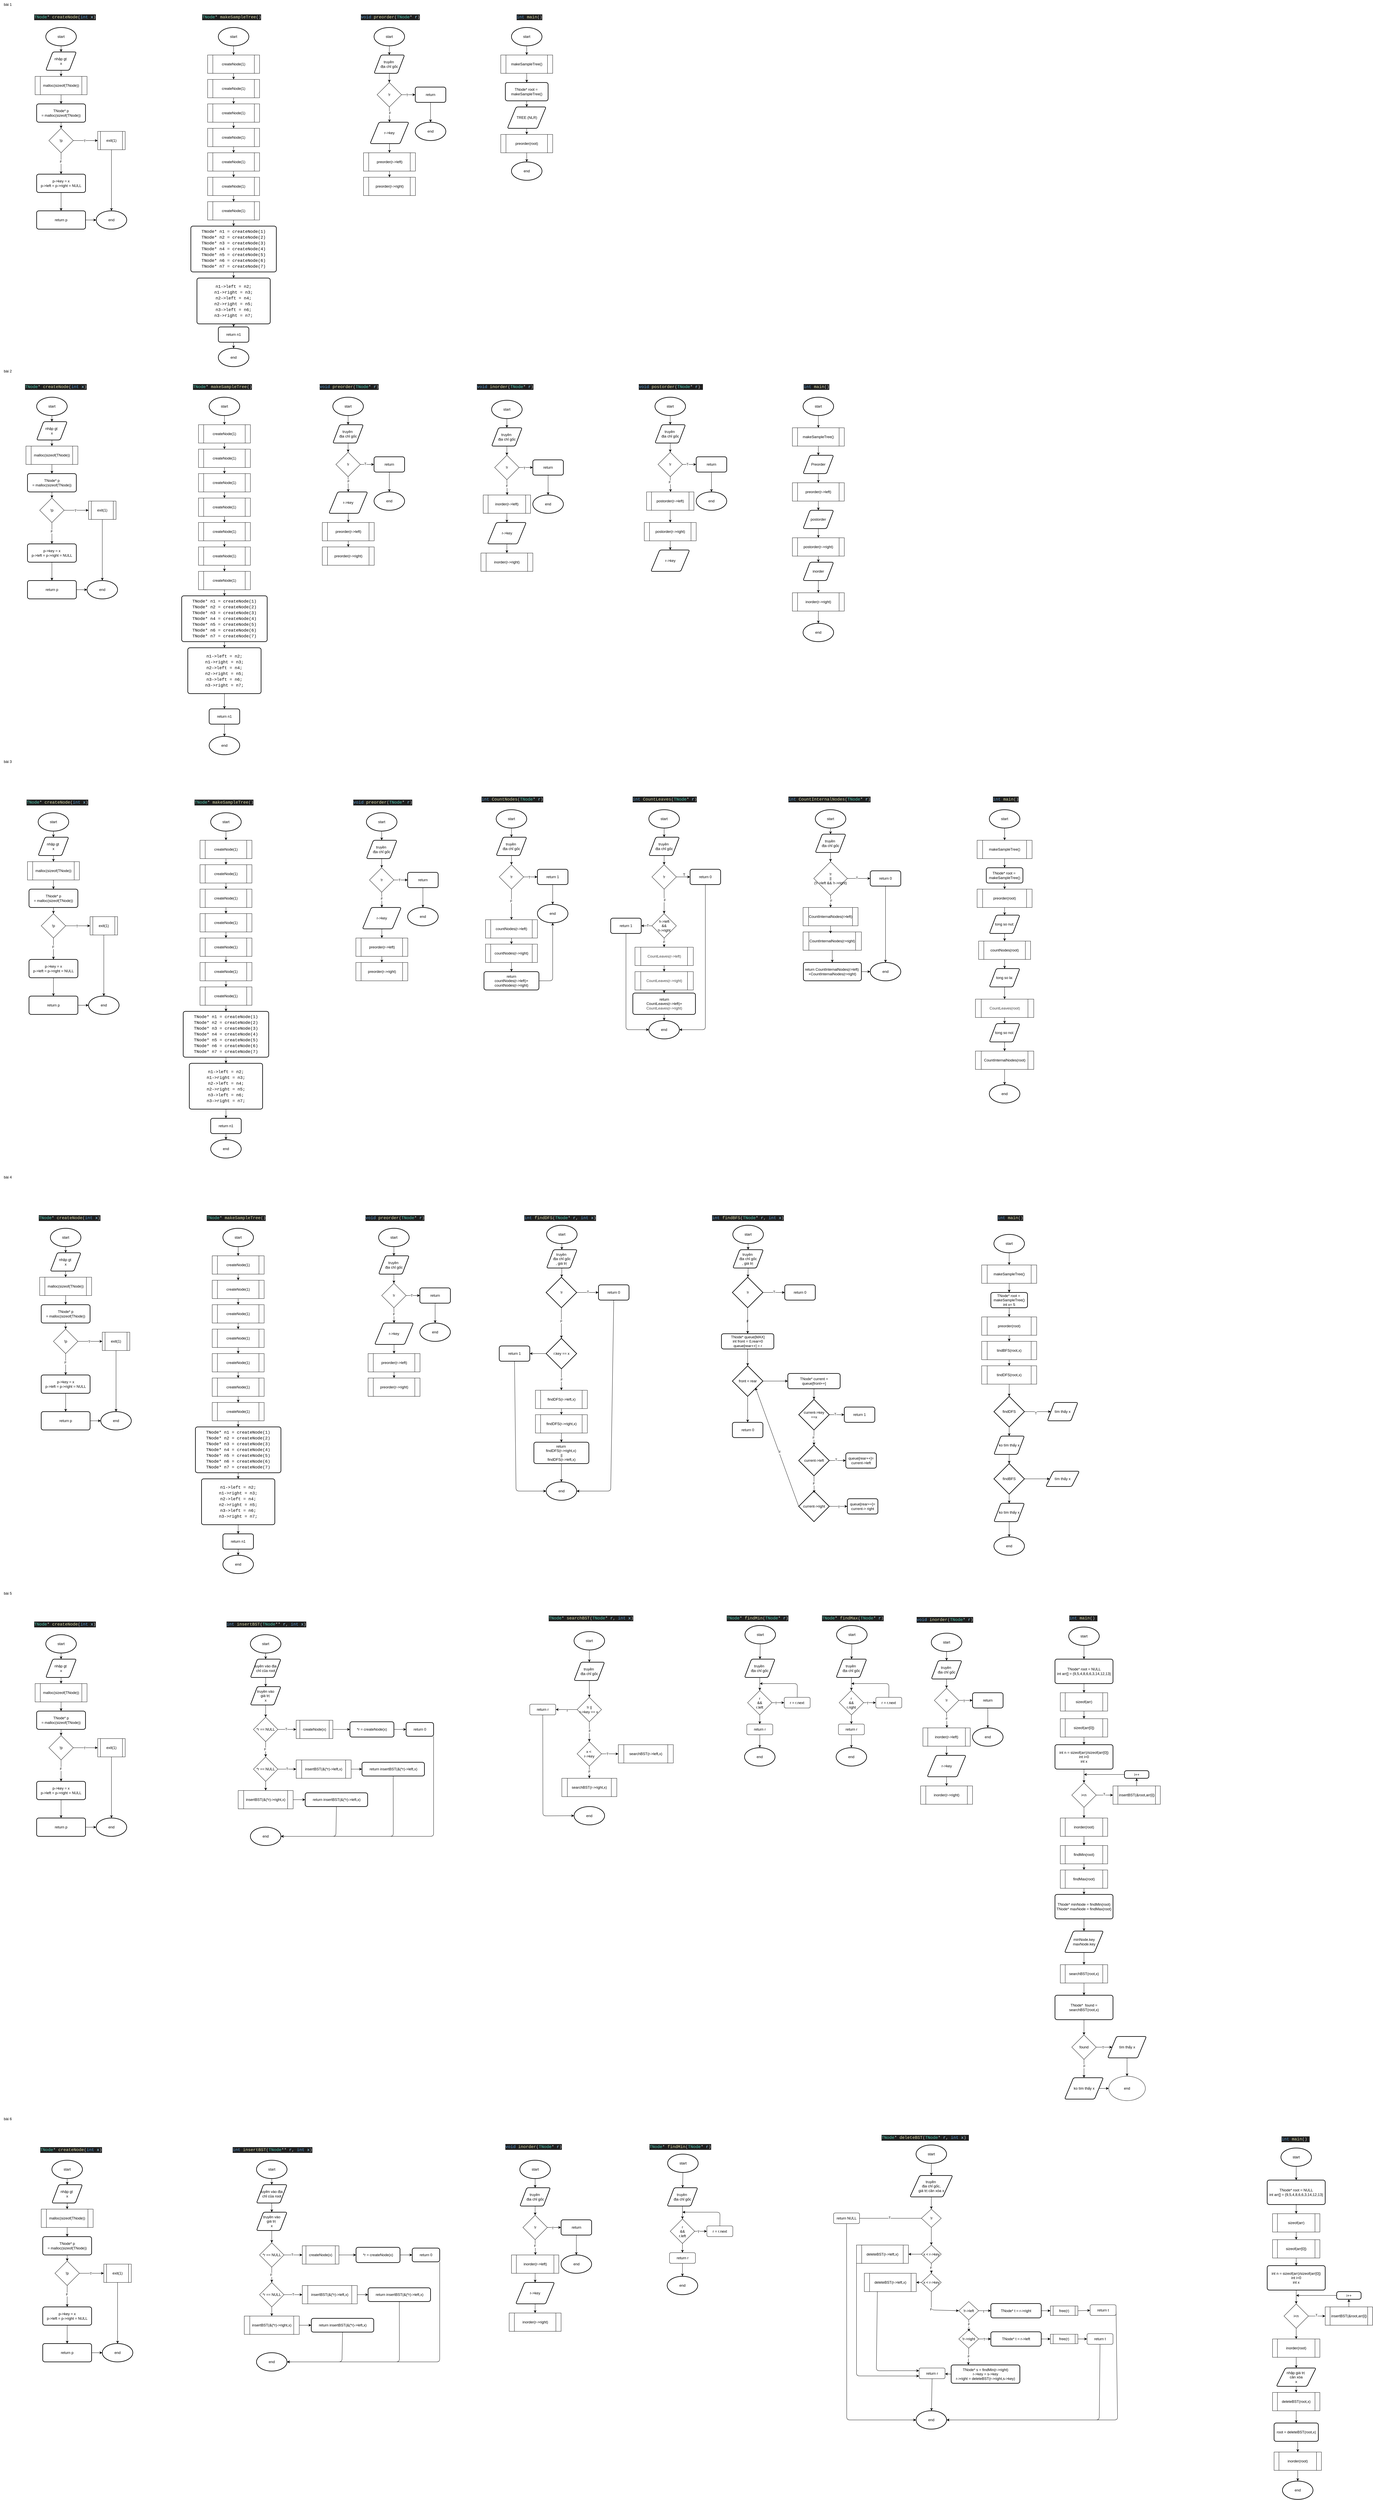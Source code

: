 <mxfile>
    <diagram id="XjwZk7y08Sen81KA_CNa" name="Page-1">
        <mxGraphModel dx="2347" dy="1807" grid="1" gridSize="10" guides="1" tooltips="1" connect="1" arrows="1" fold="1" page="1" pageScale="1" pageWidth="850" pageHeight="1100" math="0" shadow="0">
            <root>
                <mxCell id="0"/>
                <mxCell id="1" parent="0"/>
                <mxCell id="8" style="edgeStyle=none;html=1;exitX=0.5;exitY=1;exitDx=0;exitDy=0;exitPerimeter=0;entryX=0.5;entryY=0;entryDx=0;entryDy=0;" parent="1" source="3" target="7" edge="1">
                    <mxGeometry relative="1" as="geometry"/>
                </mxCell>
                <mxCell id="3" value="start" style="strokeWidth=2;html=1;shape=mxgraph.flowchart.start_1;whiteSpace=wrap;" parent="1" vertex="1">
                    <mxGeometry x="150" y="90" width="100" height="60" as="geometry"/>
                </mxCell>
                <mxCell id="4" value="bài 1" style="text;html=1;align=center;verticalAlign=middle;resizable=0;points=[];autosize=1;strokeColor=none;fillColor=none;" parent="1" vertex="1">
                    <mxGeometry width="50" height="30" as="geometry"/>
                </mxCell>
                <mxCell id="5" value="&lt;div style=&quot;color: #cccccc;background-color: #1f1f1f;font-family: Consolas, &#39;Courier New&#39;, monospace;font-weight: normal;font-size: 14px;line-height: 19px;white-space: pre;&quot;&gt;&lt;div&gt;&lt;span style=&quot;color: #4ec9b0;&quot;&gt;TNode&lt;/span&gt;&lt;span style=&quot;color: #d4d4d4;&quot;&gt;*&lt;/span&gt;&lt;span style=&quot;color: #cccccc;&quot;&gt; &lt;/span&gt;&lt;span style=&quot;color: #dcdcaa;&quot;&gt;createNode&lt;/span&gt;&lt;span style=&quot;color: #cccccc;&quot;&gt;(&lt;/span&gt;&lt;span style=&quot;color: #569cd6;&quot;&gt;int&lt;/span&gt;&lt;span style=&quot;color: #cccccc;&quot;&gt; &lt;/span&gt;&lt;span style=&quot;color: #9cdcfe;&quot;&gt;x&lt;/span&gt;&lt;span style=&quot;color: #cccccc;&quot;&gt;)&lt;/span&gt;&lt;/div&gt;&lt;/div&gt;" style="text;whiteSpace=wrap;html=1;" parent="1" vertex="1">
                    <mxGeometry x="110" y="40" width="220" height="40" as="geometry"/>
                </mxCell>
                <mxCell id="11" style="edgeStyle=none;html=1;exitX=0.5;exitY=1;exitDx=0;exitDy=0;" parent="1" source="6" target="10" edge="1">
                    <mxGeometry relative="1" as="geometry"/>
                </mxCell>
                <mxCell id="6" value="malloc(sizeof(TNode))" style="shape=process;whiteSpace=wrap;html=1;backgroundOutline=1;" parent="1" vertex="1">
                    <mxGeometry x="115" y="250" width="170" height="60" as="geometry"/>
                </mxCell>
                <mxCell id="9" style="edgeStyle=none;html=1;exitX=0.5;exitY=1;exitDx=0;exitDy=0;" parent="1" source="7" target="6" edge="1">
                    <mxGeometry relative="1" as="geometry"/>
                </mxCell>
                <mxCell id="7" value="nhập gt&amp;nbsp;&lt;div&gt;x&lt;/div&gt;" style="shape=parallelogram;html=1;strokeWidth=2;perimeter=parallelogramPerimeter;whiteSpace=wrap;rounded=1;arcSize=12;size=0.23;" parent="1" vertex="1">
                    <mxGeometry x="150" y="170" width="100" height="60" as="geometry"/>
                </mxCell>
                <mxCell id="13" style="edgeStyle=none;html=1;exitX=0.5;exitY=1;exitDx=0;exitDy=0;" parent="1" source="10" target="12" edge="1">
                    <mxGeometry relative="1" as="geometry"/>
                </mxCell>
                <mxCell id="10" value="TNode* p&lt;div&gt;=&amp;nbsp;&lt;span style=&quot;color: rgb(0, 0, 0); background-color: transparent;&quot;&gt;malloc(sizeof(TNode))&lt;/span&gt;&lt;/div&gt;" style="rounded=1;whiteSpace=wrap;html=1;absoluteArcSize=1;arcSize=14;strokeWidth=2;" parent="1" vertex="1">
                    <mxGeometry x="120" y="340" width="160" height="60" as="geometry"/>
                </mxCell>
                <mxCell id="16" style="edgeStyle=none;html=1;exitX=1;exitY=0.5;exitDx=0;exitDy=0;" parent="1" source="12" target="15" edge="1">
                    <mxGeometry relative="1" as="geometry"/>
                </mxCell>
                <mxCell id="19" value="T" style="edgeLabel;html=1;align=center;verticalAlign=middle;resizable=0;points=[];" parent="16" vertex="1" connectable="0">
                    <mxGeometry x="-0.075" y="-1" relative="1" as="geometry">
                        <mxPoint as="offset"/>
                    </mxGeometry>
                </mxCell>
                <mxCell id="21" style="edgeStyle=none;html=1;exitX=0.5;exitY=1;exitDx=0;exitDy=0;entryX=0.5;entryY=0;entryDx=0;entryDy=0;" parent="1" source="12" target="20" edge="1">
                    <mxGeometry relative="1" as="geometry"/>
                </mxCell>
                <mxCell id="22" value="F" style="edgeLabel;html=1;align=center;verticalAlign=middle;resizable=0;points=[];" parent="21" vertex="1" connectable="0">
                    <mxGeometry x="-0.171" y="-1" relative="1" as="geometry">
                        <mxPoint as="offset"/>
                    </mxGeometry>
                </mxCell>
                <mxCell id="12" value="!p" style="rhombus;whiteSpace=wrap;html=1;" parent="1" vertex="1">
                    <mxGeometry x="160" y="420" width="80" height="80" as="geometry"/>
                </mxCell>
                <mxCell id="18" style="edgeStyle=none;html=1;exitX=0.5;exitY=1;exitDx=0;exitDy=0;" parent="1" source="15" target="17" edge="1">
                    <mxGeometry relative="1" as="geometry"/>
                </mxCell>
                <mxCell id="15" value="exit(1)" style="shape=process;whiteSpace=wrap;html=1;backgroundOutline=1;" parent="1" vertex="1">
                    <mxGeometry x="320" y="430" width="90" height="60" as="geometry"/>
                </mxCell>
                <mxCell id="17" value="end" style="strokeWidth=2;html=1;shape=mxgraph.flowchart.start_1;whiteSpace=wrap;" parent="1" vertex="1">
                    <mxGeometry x="315" y="690" width="100" height="60" as="geometry"/>
                </mxCell>
                <mxCell id="24" style="edgeStyle=none;html=1;exitX=0.5;exitY=1;exitDx=0;exitDy=0;" parent="1" source="20" target="23" edge="1">
                    <mxGeometry relative="1" as="geometry"/>
                </mxCell>
                <mxCell id="20" value="p-&amp;gt;key = x&lt;div&gt;p-&amp;gt;left = p-&amp;gt;right = NULL&lt;/div&gt;" style="rounded=1;whiteSpace=wrap;html=1;absoluteArcSize=1;arcSize=14;strokeWidth=2;" parent="1" vertex="1">
                    <mxGeometry x="120" y="570" width="160" height="60" as="geometry"/>
                </mxCell>
                <mxCell id="25" style="edgeStyle=none;html=1;exitX=1;exitY=0.5;exitDx=0;exitDy=0;" parent="1" source="23" target="17" edge="1">
                    <mxGeometry relative="1" as="geometry"/>
                </mxCell>
                <mxCell id="23" value="return p" style="rounded=1;whiteSpace=wrap;html=1;absoluteArcSize=1;arcSize=14;strokeWidth=2;" parent="1" vertex="1">
                    <mxGeometry x="120" y="690" width="160" height="60" as="geometry"/>
                </mxCell>
                <mxCell id="26" value="&lt;div style=&quot;color: #cccccc;background-color: #1f1f1f;font-family: Consolas, &#39;Courier New&#39;, monospace;font-weight: normal;font-size: 14px;line-height: 19px;white-space: pre;&quot;&gt;&lt;div&gt;&lt;span style=&quot;color: #4ec9b0;&quot;&gt;TNode&lt;/span&gt;&lt;span style=&quot;color: #d4d4d4;&quot;&gt;*&lt;/span&gt;&lt;span style=&quot;color: #cccccc;&quot;&gt; &lt;/span&gt;&lt;span style=&quot;color: #dcdcaa;&quot;&gt;makeSampleTree&lt;/span&gt;&lt;span style=&quot;color: #cccccc;&quot;&gt;()&lt;/span&gt;&lt;/div&gt;&lt;/div&gt;" style="text;whiteSpace=wrap;html=1;" parent="1" vertex="1">
                    <mxGeometry x="660" y="40" width="210" height="40" as="geometry"/>
                </mxCell>
                <mxCell id="29" style="edgeStyle=none;html=1;exitX=0.5;exitY=1;exitDx=0;exitDy=0;exitPerimeter=0;" parent="1" source="27" target="28" edge="1">
                    <mxGeometry relative="1" as="geometry"/>
                </mxCell>
                <mxCell id="27" value="start" style="strokeWidth=2;html=1;shape=mxgraph.flowchart.start_1;whiteSpace=wrap;" parent="1" vertex="1">
                    <mxGeometry x="715" y="90" width="100" height="60" as="geometry"/>
                </mxCell>
                <mxCell id="31" style="edgeStyle=none;html=1;exitX=0.5;exitY=1;exitDx=0;exitDy=0;" parent="1" source="28" target="30" edge="1">
                    <mxGeometry relative="1" as="geometry"/>
                </mxCell>
                <mxCell id="28" value="createNode(1)" style="shape=process;whiteSpace=wrap;html=1;backgroundOutline=1;" parent="1" vertex="1">
                    <mxGeometry x="680" y="180" width="170" height="60" as="geometry"/>
                </mxCell>
                <mxCell id="33" style="edgeStyle=none;html=1;exitX=0.5;exitY=1;exitDx=0;exitDy=0;" parent="1" source="30" target="32" edge="1">
                    <mxGeometry relative="1" as="geometry"/>
                </mxCell>
                <mxCell id="30" value="createNode(1)" style="shape=process;whiteSpace=wrap;html=1;backgroundOutline=1;" parent="1" vertex="1">
                    <mxGeometry x="680" y="260" width="170" height="60" as="geometry"/>
                </mxCell>
                <mxCell id="36" style="edgeStyle=none;html=1;exitX=0.5;exitY=1;exitDx=0;exitDy=0;entryX=0.5;entryY=0;entryDx=0;entryDy=0;" parent="1" source="32" target="35" edge="1">
                    <mxGeometry relative="1" as="geometry"/>
                </mxCell>
                <mxCell id="32" value="createNode(1)" style="shape=process;whiteSpace=wrap;html=1;backgroundOutline=1;" parent="1" vertex="1">
                    <mxGeometry x="680" y="340" width="170" height="60" as="geometry"/>
                </mxCell>
                <mxCell id="38" style="edgeStyle=none;html=1;exitX=0.5;exitY=1;exitDx=0;exitDy=0;entryX=0.5;entryY=0;entryDx=0;entryDy=0;" parent="1" source="35" target="37" edge="1">
                    <mxGeometry relative="1" as="geometry"/>
                </mxCell>
                <mxCell id="35" value="createNode(1)" style="shape=process;whiteSpace=wrap;html=1;backgroundOutline=1;" parent="1" vertex="1">
                    <mxGeometry x="680" y="420" width="170" height="60" as="geometry"/>
                </mxCell>
                <mxCell id="40" style="edgeStyle=none;html=1;exitX=0.5;exitY=1;exitDx=0;exitDy=0;" parent="1" source="37" target="39" edge="1">
                    <mxGeometry relative="1" as="geometry"/>
                </mxCell>
                <mxCell id="37" value="createNode(1)" style="shape=process;whiteSpace=wrap;html=1;backgroundOutline=1;" parent="1" vertex="1">
                    <mxGeometry x="680" y="500" width="170" height="60" as="geometry"/>
                </mxCell>
                <mxCell id="43" style="edgeStyle=none;html=1;exitX=0.5;exitY=1;exitDx=0;exitDy=0;entryX=0.5;entryY=0;entryDx=0;entryDy=0;" parent="1" source="39" target="42" edge="1">
                    <mxGeometry relative="1" as="geometry"/>
                </mxCell>
                <mxCell id="39" value="createNode(1)" style="shape=process;whiteSpace=wrap;html=1;backgroundOutline=1;" parent="1" vertex="1">
                    <mxGeometry x="680" y="580" width="170" height="60" as="geometry"/>
                </mxCell>
                <mxCell id="45" style="edgeStyle=none;html=1;exitX=0.5;exitY=1;exitDx=0;exitDy=0;entryX=0.5;entryY=0;entryDx=0;entryDy=0;" parent="1" source="42" target="44" edge="1">
                    <mxGeometry relative="1" as="geometry"/>
                </mxCell>
                <mxCell id="42" value="createNode(1)" style="shape=process;whiteSpace=wrap;html=1;backgroundOutline=1;" parent="1" vertex="1">
                    <mxGeometry x="680" y="660" width="170" height="60" as="geometry"/>
                </mxCell>
                <mxCell id="47" style="edgeStyle=none;html=1;exitX=0.5;exitY=1;exitDx=0;exitDy=0;entryX=0.5;entryY=0;entryDx=0;entryDy=0;" parent="1" source="44" target="46" edge="1">
                    <mxGeometry relative="1" as="geometry"/>
                </mxCell>
                <mxCell id="44" value="&lt;div style=&quot;font-family: Consolas, &amp;quot;Courier New&amp;quot;, monospace; font-size: 14px; line-height: 19px; white-space: pre;&quot;&gt;&lt;div style=&quot;&quot;&gt;&lt;span style=&quot;background-color: rgb(255, 255, 255);&quot;&gt;&lt;font style=&quot;color: rgb(0, 0, 0);&quot;&gt;&lt;span&gt;TNode&lt;/span&gt;&lt;span&gt;*&lt;/span&gt;&lt;span&gt; &lt;/span&gt;&lt;span&gt;n1&lt;/span&gt;&lt;span&gt; &lt;/span&gt;&lt;span&gt;=&lt;/span&gt;&lt;span&gt; &lt;/span&gt;&lt;span&gt;createNode&lt;/span&gt;&lt;span&gt;(&lt;/span&gt;&lt;span&gt;1&lt;/span&gt;&lt;span&gt;)&lt;/span&gt;&lt;/font&gt;&lt;/span&gt;&lt;/div&gt;&lt;div style=&quot;&quot;&gt;&lt;span style=&quot;background-color: rgb(255, 255, 255);&quot;&gt;&lt;font style=&quot;color: rgb(0, 0, 0);&quot;&gt;&lt;span&gt;TNode&lt;/span&gt;&lt;span&gt;*&lt;/span&gt;&lt;span&gt; &lt;/span&gt;&lt;span&gt;n2&lt;/span&gt;&lt;span&gt; &lt;/span&gt;&lt;span&gt;=&lt;/span&gt;&lt;span&gt; &lt;/span&gt;&lt;span&gt;createNode&lt;/span&gt;&lt;span&gt;(&lt;/span&gt;&lt;span&gt;2&lt;/span&gt;&lt;span&gt;)&lt;/span&gt;&lt;/font&gt;&lt;/span&gt;&lt;/div&gt;&lt;div style=&quot;&quot;&gt;&lt;span style=&quot;background-color: rgb(255, 255, 255);&quot;&gt;&lt;font style=&quot;color: rgb(0, 0, 0);&quot;&gt;&lt;span&gt;TNode&lt;/span&gt;&lt;span&gt;*&lt;/span&gt;&lt;span&gt; &lt;/span&gt;&lt;span&gt;n3&lt;/span&gt;&lt;span&gt; &lt;/span&gt;&lt;span&gt;=&lt;/span&gt;&lt;span&gt; &lt;/span&gt;&lt;span&gt;createNode&lt;/span&gt;&lt;span&gt;(&lt;/span&gt;&lt;span&gt;3&lt;/span&gt;&lt;span&gt;)&lt;/span&gt;&lt;/font&gt;&lt;/span&gt;&lt;/div&gt;&lt;div style=&quot;&quot;&gt;&lt;span style=&quot;background-color: rgb(255, 255, 255);&quot;&gt;&lt;font style=&quot;color: rgb(0, 0, 0);&quot;&gt;&lt;span&gt;TNode&lt;/span&gt;&lt;span&gt;*&lt;/span&gt;&lt;span&gt; &lt;/span&gt;&lt;span&gt;n4&lt;/span&gt;&lt;span&gt; &lt;/span&gt;&lt;span&gt;=&lt;/span&gt;&lt;span&gt; &lt;/span&gt;&lt;span&gt;createNode&lt;/span&gt;&lt;span&gt;(&lt;/span&gt;&lt;span&gt;4&lt;/span&gt;&lt;span&gt;)&lt;/span&gt;&lt;/font&gt;&lt;/span&gt;&lt;/div&gt;&lt;div style=&quot;&quot;&gt;&lt;span style=&quot;background-color: rgb(255, 255, 255);&quot;&gt;&lt;font style=&quot;color: rgb(0, 0, 0);&quot;&gt;&lt;span&gt;TNode&lt;/span&gt;&lt;span&gt;*&lt;/span&gt;&lt;span&gt; &lt;/span&gt;&lt;span&gt;n5&lt;/span&gt;&lt;span&gt; &lt;/span&gt;&lt;span&gt;=&lt;/span&gt;&lt;span&gt; &lt;/span&gt;&lt;span&gt;createNode&lt;/span&gt;&lt;span&gt;(&lt;/span&gt;&lt;span&gt;5&lt;/span&gt;&lt;span&gt;)&lt;/span&gt;&lt;/font&gt;&lt;/span&gt;&lt;/div&gt;&lt;div style=&quot;&quot;&gt;&lt;span style=&quot;background-color: light-dark(rgb(255, 255, 255), rgb(18, 18, 18));&quot;&gt;TNode&lt;/span&gt;&lt;span style=&quot;background-color: light-dark(rgb(255, 255, 255), rgb(18, 18, 18));&quot;&gt;*&lt;/span&gt;&lt;span style=&quot;background-color: light-dark(rgb(255, 255, 255), rgb(18, 18, 18));&quot;&gt; &lt;/span&gt;&lt;span style=&quot;background-color: light-dark(rgb(255, 255, 255), rgb(18, 18, 18));&quot;&gt;n6&lt;/span&gt;&lt;span style=&quot;background-color: light-dark(rgb(255, 255, 255), rgb(18, 18, 18));&quot;&gt; &lt;/span&gt;&lt;span style=&quot;background-color: light-dark(rgb(255, 255, 255), rgb(18, 18, 18));&quot;&gt;=&lt;/span&gt;&lt;span style=&quot;background-color: light-dark(rgb(255, 255, 255), rgb(18, 18, 18));&quot;&gt; &lt;/span&gt;&lt;span style=&quot;background-color: light-dark(rgb(255, 255, 255), rgb(18, 18, 18));&quot;&gt;createNode&lt;/span&gt;&lt;span style=&quot;background-color: light-dark(rgb(255, 255, 255), rgb(18, 18, 18));&quot;&gt;(&lt;/span&gt;&lt;span style=&quot;background-color: light-dark(rgb(255, 255, 255), rgb(18, 18, 18));&quot;&gt;6&lt;/span&gt;&lt;span style=&quot;background-color: light-dark(rgb(255, 255, 255), rgb(18, 18, 18));&quot;&gt;)&lt;/span&gt;&lt;/div&gt;&lt;div style=&quot;&quot;&gt;&lt;span style=&quot;background-color: light-dark(rgb(255, 255, 255), rgb(18, 18, 18));&quot;&gt;TNode&lt;/span&gt;&lt;span style=&quot;background-color: light-dark(rgb(255, 255, 255), rgb(18, 18, 18));&quot;&gt;*&lt;/span&gt;&lt;span style=&quot;background-color: light-dark(rgb(255, 255, 255), rgb(18, 18, 18));&quot;&gt; &lt;/span&gt;&lt;span style=&quot;background-color: light-dark(rgb(255, 255, 255), rgb(18, 18, 18));&quot;&gt;n7&lt;/span&gt;&lt;span style=&quot;background-color: light-dark(rgb(255, 255, 255), rgb(18, 18, 18));&quot;&gt; &lt;/span&gt;&lt;span style=&quot;background-color: light-dark(rgb(255, 255, 255), rgb(18, 18, 18));&quot;&gt;=&lt;/span&gt;&lt;span style=&quot;background-color: light-dark(rgb(255, 255, 255), rgb(18, 18, 18));&quot;&gt; &lt;/span&gt;&lt;span style=&quot;background-color: light-dark(rgb(255, 255, 255), rgb(18, 18, 18));&quot;&gt;createNode&lt;/span&gt;&lt;span style=&quot;background-color: light-dark(rgb(255, 255, 255), rgb(18, 18, 18));&quot;&gt;(&lt;/span&gt;&lt;span style=&quot;background-color: light-dark(rgb(255, 255, 255), rgb(18, 18, 18));&quot;&gt;7&lt;/span&gt;&lt;span style=&quot;background-color: light-dark(rgb(255, 255, 255), rgb(18, 18, 18));&quot;&gt;)&lt;/span&gt;&lt;/div&gt;&lt;/div&gt;" style="rounded=1;whiteSpace=wrap;html=1;absoluteArcSize=1;arcSize=14;strokeWidth=2;" parent="1" vertex="1">
                    <mxGeometry x="625" y="740" width="280" height="150" as="geometry"/>
                </mxCell>
                <mxCell id="46" value="&lt;div style=&quot;font-family: Consolas, &amp;quot;Courier New&amp;quot;, monospace; font-size: 14px; line-height: 19px; white-space: pre;&quot;&gt;&lt;div style=&quot;&quot;&gt;&lt;div style=&quot;line-height: 19px;&quot;&gt;&lt;div style=&quot;&quot;&gt;&lt;span style=&quot;background-color: rgb(255, 255, 255);&quot;&gt;&lt;font style=&quot;color: rgb(0, 0, 0);&quot;&gt;&lt;span&gt;n1&lt;/span&gt;&lt;span&gt;-&amp;gt;&lt;/span&gt;&lt;span&gt;left&lt;/span&gt;&lt;span&gt; &lt;/span&gt;&lt;span&gt;=&lt;/span&gt;&lt;span&gt; &lt;/span&gt;&lt;span&gt;n2&lt;/span&gt;&lt;span&gt;;&lt;/span&gt;&lt;/font&gt;&lt;/span&gt;&lt;/div&gt;&lt;div style=&quot;&quot;&gt;&lt;span style=&quot;background-color: rgb(255, 255, 255);&quot;&gt;&lt;font style=&quot;color: rgb(0, 0, 0);&quot;&gt;&lt;span&gt;n1&lt;/span&gt;&lt;span&gt;-&amp;gt;&lt;/span&gt;&lt;span&gt;right&lt;/span&gt;&lt;span&gt; &lt;/span&gt;&lt;span&gt;=&lt;/span&gt;&lt;span&gt; &lt;/span&gt;&lt;span&gt;n3&lt;/span&gt;&lt;span&gt;;&lt;/span&gt;&lt;/font&gt;&lt;/span&gt;&lt;/div&gt;&lt;div style=&quot;&quot;&gt;&lt;span style=&quot;background-color: rgb(255, 255, 255);&quot;&gt;&lt;font style=&quot;color: rgb(0, 0, 0);&quot;&gt;&lt;span&gt;n2&lt;/span&gt;&lt;span&gt;-&amp;gt;&lt;/span&gt;&lt;span&gt;left&lt;/span&gt;&lt;span&gt; &lt;/span&gt;&lt;span&gt;=&lt;/span&gt;&lt;span&gt; &lt;/span&gt;&lt;span&gt;n4&lt;/span&gt;&lt;span&gt;;&lt;/span&gt;&lt;/font&gt;&lt;/span&gt;&lt;/div&gt;&lt;div style=&quot;&quot;&gt;&lt;span style=&quot;background-color: rgb(255, 255, 255);&quot;&gt;&lt;font style=&quot;color: rgb(0, 0, 0);&quot;&gt;&lt;span&gt;n2&lt;/span&gt;&lt;span&gt;-&amp;gt;&lt;/span&gt;&lt;span&gt;right&lt;/span&gt;&lt;span&gt; &lt;/span&gt;&lt;span&gt;=&lt;/span&gt;&lt;span&gt; &lt;/span&gt;&lt;span&gt;n5&lt;/span&gt;&lt;span&gt;;&lt;/span&gt;&lt;/font&gt;&lt;/span&gt;&lt;/div&gt;&lt;div style=&quot;&quot;&gt;&lt;span style=&quot;background-color: rgb(255, 255, 255);&quot;&gt;&lt;font style=&quot;color: rgb(0, 0, 0);&quot;&gt;&lt;span&gt;n3&lt;/span&gt;&lt;span&gt;-&amp;gt;&lt;/span&gt;&lt;span&gt;left&lt;/span&gt;&lt;span&gt; &lt;/span&gt;&lt;span&gt;=&lt;/span&gt;&lt;span&gt; &lt;/span&gt;&lt;span&gt;n6&lt;/span&gt;&lt;span&gt;;&lt;/span&gt;&lt;/font&gt;&lt;/span&gt;&lt;/div&gt;&lt;div style=&quot;&quot;&gt;&lt;span style=&quot;background-color: rgb(255, 255, 255);&quot;&gt;&lt;font style=&quot;color: rgb(0, 0, 0);&quot;&gt;&lt;span&gt;n3&lt;/span&gt;&lt;span&gt;-&amp;gt;&lt;/span&gt;&lt;span&gt;right&lt;/span&gt;&lt;span&gt; &lt;/span&gt;&lt;span&gt;=&lt;/span&gt;&lt;span&gt; &lt;/span&gt;&lt;span&gt;n7&lt;/span&gt;&lt;span&gt;;&lt;/span&gt;&lt;/font&gt;&lt;/span&gt;&lt;/div&gt;&lt;/div&gt;&lt;/div&gt;&lt;/div&gt;" style="rounded=1;whiteSpace=wrap;html=1;absoluteArcSize=1;arcSize=14;strokeWidth=2;" parent="1" vertex="1">
                    <mxGeometry x="645" y="910" width="240" height="150" as="geometry"/>
                </mxCell>
                <mxCell id="48" value="end" style="strokeWidth=2;html=1;shape=mxgraph.flowchart.start_1;whiteSpace=wrap;" parent="1" vertex="1">
                    <mxGeometry x="715" y="1140" width="100" height="60" as="geometry"/>
                </mxCell>
                <mxCell id="49" style="edgeStyle=none;html=1;exitX=0.5;exitY=1;exitDx=0;exitDy=0;entryX=0.5;entryY=0;entryDx=0;entryDy=0;entryPerimeter=0;" parent="1" source="277" target="48" edge="1">
                    <mxGeometry relative="1" as="geometry"/>
                </mxCell>
                <mxCell id="50" value="&lt;div style=&quot;color: #cccccc;background-color: #1f1f1f;font-family: Consolas, &#39;Courier New&#39;, monospace;font-weight: normal;font-size: 14px;line-height: 19px;white-space: pre;&quot;&gt;&lt;div&gt;&lt;span style=&quot;color: #569cd6;&quot;&gt;void&lt;/span&gt;&lt;span style=&quot;color: #cccccc;&quot;&gt; &lt;/span&gt;&lt;span style=&quot;color: #dcdcaa;&quot;&gt;preorder&lt;/span&gt;&lt;span style=&quot;color: #cccccc;&quot;&gt;(&lt;/span&gt;&lt;span style=&quot;color: #4ec9b0;&quot;&gt;TNode&lt;/span&gt;&lt;span style=&quot;color: #d4d4d4;&quot;&gt;*&lt;/span&gt;&lt;span style=&quot;color: #cccccc;&quot;&gt; &lt;/span&gt;&lt;span style=&quot;color: #9cdcfe;&quot;&gt;r&lt;/span&gt;&lt;span style=&quot;color: #cccccc;&quot;&gt;)&lt;/span&gt;&lt;/div&gt;&lt;/div&gt;" style="text;whiteSpace=wrap;html=1;" parent="1" vertex="1">
                    <mxGeometry x="1180" y="40" width="210" height="40" as="geometry"/>
                </mxCell>
                <mxCell id="53" style="edgeStyle=none;html=1;exitX=0.5;exitY=1;exitDx=0;exitDy=0;exitPerimeter=0;entryX=0.5;entryY=0;entryDx=0;entryDy=0;" parent="1" source="51" target="52" edge="1">
                    <mxGeometry relative="1" as="geometry"/>
                </mxCell>
                <mxCell id="51" value="start" style="strokeWidth=2;html=1;shape=mxgraph.flowchart.start_1;whiteSpace=wrap;" parent="1" vertex="1">
                    <mxGeometry x="1225" y="90" width="100" height="60" as="geometry"/>
                </mxCell>
                <mxCell id="55" style="edgeStyle=none;html=1;exitX=0.5;exitY=1;exitDx=0;exitDy=0;" parent="1" source="52" target="54" edge="1">
                    <mxGeometry relative="1" as="geometry"/>
                </mxCell>
                <mxCell id="52" value="truyền&amp;nbsp;&lt;div&gt;địa chỉ gốc&lt;/div&gt;" style="shape=parallelogram;html=1;strokeWidth=2;perimeter=parallelogramPerimeter;whiteSpace=wrap;rounded=1;arcSize=12;size=0.23;" parent="1" vertex="1">
                    <mxGeometry x="1225" y="180" width="100" height="60" as="geometry"/>
                </mxCell>
                <mxCell id="57" style="edgeStyle=none;html=1;exitX=1;exitY=0.5;exitDx=0;exitDy=0;" parent="1" source="54" target="56" edge="1">
                    <mxGeometry relative="1" as="geometry"/>
                </mxCell>
                <mxCell id="298" value="T" style="edgeLabel;html=1;align=center;verticalAlign=middle;resizable=0;points=[];" parent="57" vertex="1" connectable="0">
                    <mxGeometry x="-0.187" y="-1" relative="1" as="geometry">
                        <mxPoint x="-1" as="offset"/>
                    </mxGeometry>
                </mxCell>
                <mxCell id="59" style="edgeStyle=none;html=1;exitX=0.5;exitY=1;exitDx=0;exitDy=0;entryX=0.5;entryY=0;entryDx=0;entryDy=0;" parent="1" source="54" target="58" edge="1">
                    <mxGeometry relative="1" as="geometry"/>
                </mxCell>
                <mxCell id="299" value="F" style="edgeLabel;html=1;align=center;verticalAlign=middle;resizable=0;points=[];" parent="59" vertex="1" connectable="0">
                    <mxGeometry x="-0.204" y="2" relative="1" as="geometry">
                        <mxPoint as="offset"/>
                    </mxGeometry>
                </mxCell>
                <mxCell id="54" value="!r" style="rhombus;whiteSpace=wrap;html=1;" parent="1" vertex="1">
                    <mxGeometry x="1235" y="270" width="80" height="80" as="geometry"/>
                </mxCell>
                <mxCell id="65" style="edgeStyle=none;html=1;exitX=0.5;exitY=1;exitDx=0;exitDy=0;" parent="1" source="56" target="64" edge="1">
                    <mxGeometry relative="1" as="geometry"/>
                </mxCell>
                <mxCell id="56" value="return" style="rounded=1;whiteSpace=wrap;html=1;absoluteArcSize=1;arcSize=14;strokeWidth=2;" parent="1" vertex="1">
                    <mxGeometry x="1360" y="285" width="100" height="50" as="geometry"/>
                </mxCell>
                <mxCell id="62" style="edgeStyle=none;html=1;exitX=0.5;exitY=1;exitDx=0;exitDy=0;" parent="1" source="58" target="60" edge="1">
                    <mxGeometry relative="1" as="geometry"/>
                </mxCell>
                <mxCell id="58" value="r-&amp;gt;key" style="shape=parallelogram;html=1;strokeWidth=2;perimeter=parallelogramPerimeter;whiteSpace=wrap;rounded=1;arcSize=12;size=0.23;" parent="1" vertex="1">
                    <mxGeometry x="1212" y="400" width="127" height="70" as="geometry"/>
                </mxCell>
                <mxCell id="63" style="edgeStyle=none;html=1;exitX=0.5;exitY=1;exitDx=0;exitDy=0;" parent="1" source="60" target="61" edge="1">
                    <mxGeometry relative="1" as="geometry"/>
                </mxCell>
                <mxCell id="60" value="preorder(r-&amp;gt;left)" style="shape=process;whiteSpace=wrap;html=1;backgroundOutline=1;" parent="1" vertex="1">
                    <mxGeometry x="1190.5" y="500" width="170" height="60" as="geometry"/>
                </mxCell>
                <mxCell id="61" value="preorder(r-&amp;gt;right)" style="shape=process;whiteSpace=wrap;html=1;backgroundOutline=1;" parent="1" vertex="1">
                    <mxGeometry x="1190.5" y="580" width="170" height="60" as="geometry"/>
                </mxCell>
                <mxCell id="64" value="end" style="strokeWidth=2;html=1;shape=mxgraph.flowchart.start_1;whiteSpace=wrap;" parent="1" vertex="1">
                    <mxGeometry x="1360" y="400" width="100" height="60" as="geometry"/>
                </mxCell>
                <mxCell id="66" value="&lt;div style=&quot;color: #cccccc;background-color: #1f1f1f;font-family: Consolas, &#39;Courier New&#39;, monospace;font-weight: normal;font-size: 14px;line-height: 19px;white-space: pre;&quot;&gt;&lt;div&gt;&lt;span style=&quot;color: #569cd6;&quot;&gt;int&lt;/span&gt;&lt;span style=&quot;color: #cccccc;&quot;&gt; &lt;/span&gt;&lt;span style=&quot;color: #dcdcaa;&quot;&gt;main&lt;/span&gt;&lt;span style=&quot;color: #cccccc;&quot;&gt;()&lt;/span&gt;&lt;/div&gt;&lt;/div&gt;" style="text;whiteSpace=wrap;html=1;" parent="1" vertex="1">
                    <mxGeometry x="1690" y="40" width="110" height="40" as="geometry"/>
                </mxCell>
                <mxCell id="71" style="edgeStyle=none;html=1;exitX=0.5;exitY=1;exitDx=0;exitDy=0;entryX=0.5;entryY=0;entryDx=0;entryDy=0;" parent="1" source="67" target="70" edge="1">
                    <mxGeometry relative="1" as="geometry"/>
                </mxCell>
                <mxCell id="67" value="makeSampleTree()" style="shape=process;whiteSpace=wrap;html=1;backgroundOutline=1;" parent="1" vertex="1">
                    <mxGeometry x="1640" y="180" width="170" height="60" as="geometry"/>
                </mxCell>
                <mxCell id="69" style="edgeStyle=none;html=1;exitX=0.5;exitY=1;exitDx=0;exitDy=0;exitPerimeter=0;" parent="1" source="68" target="67" edge="1">
                    <mxGeometry relative="1" as="geometry"/>
                </mxCell>
                <mxCell id="68" value="start" style="strokeWidth=2;html=1;shape=mxgraph.flowchart.start_1;whiteSpace=wrap;" parent="1" vertex="1">
                    <mxGeometry x="1675" y="90" width="100" height="60" as="geometry"/>
                </mxCell>
                <mxCell id="77" style="edgeStyle=none;html=1;exitX=0.5;exitY=1;exitDx=0;exitDy=0;entryX=0.5;entryY=0;entryDx=0;entryDy=0;" parent="1" source="70" target="76" edge="1">
                    <mxGeometry relative="1" as="geometry"/>
                </mxCell>
                <mxCell id="70" value="TNode* root =&amp;nbsp;&lt;div&gt;&lt;span style=&quot;color: rgb(0, 0, 0);&quot;&gt;makeSampleTree()&lt;/span&gt;&lt;/div&gt;" style="rounded=1;whiteSpace=wrap;html=1;absoluteArcSize=1;arcSize=14;strokeWidth=2;" parent="1" vertex="1">
                    <mxGeometry x="1655" y="270" width="140" height="60" as="geometry"/>
                </mxCell>
                <mxCell id="72" value="preorder(root)" style="shape=process;whiteSpace=wrap;html=1;backgroundOutline=1;" parent="1" vertex="1">
                    <mxGeometry x="1640" y="440" width="170" height="60" as="geometry"/>
                </mxCell>
                <mxCell id="74" value="end" style="strokeWidth=2;html=1;shape=mxgraph.flowchart.start_1;whiteSpace=wrap;" parent="1" vertex="1">
                    <mxGeometry x="1675" y="530" width="100" height="60" as="geometry"/>
                </mxCell>
                <mxCell id="75" style="edgeStyle=none;html=1;exitX=0.5;exitY=1;exitDx=0;exitDy=0;entryX=0.5;entryY=0;entryDx=0;entryDy=0;entryPerimeter=0;" parent="1" source="72" target="74" edge="1">
                    <mxGeometry relative="1" as="geometry"/>
                </mxCell>
                <mxCell id="78" style="edgeStyle=none;html=1;exitX=0.5;exitY=1;exitDx=0;exitDy=0;entryX=0.5;entryY=0;entryDx=0;entryDy=0;" parent="1" source="76" target="72" edge="1">
                    <mxGeometry relative="1" as="geometry"/>
                </mxCell>
                <mxCell id="76" value="TREE (NLR)" style="shape=parallelogram;html=1;strokeWidth=2;perimeter=parallelogramPerimeter;whiteSpace=wrap;rounded=1;arcSize=12;size=0.23;" parent="1" vertex="1">
                    <mxGeometry x="1661.5" y="350" width="127" height="70" as="geometry"/>
                </mxCell>
                <mxCell id="79" value="bài 2" style="text;html=1;align=center;verticalAlign=middle;resizable=0;points=[];autosize=1;strokeColor=none;fillColor=none;" parent="1" vertex="1">
                    <mxGeometry y="1200" width="50" height="30" as="geometry"/>
                </mxCell>
                <mxCell id="80" style="edgeStyle=none;html=1;exitX=0.5;exitY=1;exitDx=0;exitDy=0;exitPerimeter=0;entryX=0.5;entryY=0;entryDx=0;entryDy=0;" parent="1" source="81" target="86" edge="1">
                    <mxGeometry relative="1" as="geometry"/>
                </mxCell>
                <mxCell id="81" value="start" style="strokeWidth=2;html=1;shape=mxgraph.flowchart.start_1;whiteSpace=wrap;" parent="1" vertex="1">
                    <mxGeometry x="120" y="1300" width="100" height="60" as="geometry"/>
                </mxCell>
                <mxCell id="82" value="&lt;div style=&quot;color: #cccccc;background-color: #1f1f1f;font-family: Consolas, &#39;Courier New&#39;, monospace;font-weight: normal;font-size: 14px;line-height: 19px;white-space: pre;&quot;&gt;&lt;div&gt;&lt;span style=&quot;color: #4ec9b0;&quot;&gt;TNode&lt;/span&gt;&lt;span style=&quot;color: #d4d4d4;&quot;&gt;*&lt;/span&gt;&lt;span style=&quot;color: #cccccc;&quot;&gt; &lt;/span&gt;&lt;span style=&quot;color: #dcdcaa;&quot;&gt;createNode&lt;/span&gt;&lt;span style=&quot;color: #cccccc;&quot;&gt;(&lt;/span&gt;&lt;span style=&quot;color: #569cd6;&quot;&gt;int&lt;/span&gt;&lt;span style=&quot;color: #cccccc;&quot;&gt; &lt;/span&gt;&lt;span style=&quot;color: #9cdcfe;&quot;&gt;x&lt;/span&gt;&lt;span style=&quot;color: #cccccc;&quot;&gt;)&lt;/span&gt;&lt;/div&gt;&lt;/div&gt;" style="text;whiteSpace=wrap;html=1;" parent="1" vertex="1">
                    <mxGeometry x="80" y="1250" width="220" height="40" as="geometry"/>
                </mxCell>
                <mxCell id="83" style="edgeStyle=none;html=1;exitX=0.5;exitY=1;exitDx=0;exitDy=0;" parent="1" source="84" target="88" edge="1">
                    <mxGeometry relative="1" as="geometry"/>
                </mxCell>
                <mxCell id="84" value="malloc(sizeof(TNode))" style="shape=process;whiteSpace=wrap;html=1;backgroundOutline=1;" parent="1" vertex="1">
                    <mxGeometry x="85" y="1460" width="170" height="60" as="geometry"/>
                </mxCell>
                <mxCell id="85" style="edgeStyle=none;html=1;exitX=0.5;exitY=1;exitDx=0;exitDy=0;" parent="1" source="86" target="84" edge="1">
                    <mxGeometry relative="1" as="geometry"/>
                </mxCell>
                <mxCell id="86" value="nhập gt&amp;nbsp;&lt;div&gt;x&lt;/div&gt;" style="shape=parallelogram;html=1;strokeWidth=2;perimeter=parallelogramPerimeter;whiteSpace=wrap;rounded=1;arcSize=12;size=0.23;" parent="1" vertex="1">
                    <mxGeometry x="120" y="1380" width="100" height="60" as="geometry"/>
                </mxCell>
                <mxCell id="87" style="edgeStyle=none;html=1;exitX=0.5;exitY=1;exitDx=0;exitDy=0;" parent="1" source="88" target="93" edge="1">
                    <mxGeometry relative="1" as="geometry"/>
                </mxCell>
                <mxCell id="88" value="TNode* p&lt;div&gt;=&amp;nbsp;&lt;span style=&quot;color: rgb(0, 0, 0); background-color: transparent;&quot;&gt;malloc(sizeof(TNode))&lt;/span&gt;&lt;/div&gt;" style="rounded=1;whiteSpace=wrap;html=1;absoluteArcSize=1;arcSize=14;strokeWidth=2;" parent="1" vertex="1">
                    <mxGeometry x="90" y="1550" width="160" height="60" as="geometry"/>
                </mxCell>
                <mxCell id="89" style="edgeStyle=none;html=1;exitX=1;exitY=0.5;exitDx=0;exitDy=0;" parent="1" source="93" target="95" edge="1">
                    <mxGeometry relative="1" as="geometry"/>
                </mxCell>
                <mxCell id="90" value="T" style="edgeLabel;html=1;align=center;verticalAlign=middle;resizable=0;points=[];" parent="89" vertex="1" connectable="0">
                    <mxGeometry x="-0.075" y="-1" relative="1" as="geometry">
                        <mxPoint as="offset"/>
                    </mxGeometry>
                </mxCell>
                <mxCell id="91" style="edgeStyle=none;html=1;exitX=0.5;exitY=1;exitDx=0;exitDy=0;entryX=0.5;entryY=0;entryDx=0;entryDy=0;" parent="1" source="93" target="98" edge="1">
                    <mxGeometry relative="1" as="geometry"/>
                </mxCell>
                <mxCell id="92" value="F" style="edgeLabel;html=1;align=center;verticalAlign=middle;resizable=0;points=[];" parent="91" vertex="1" connectable="0">
                    <mxGeometry x="-0.171" y="-1" relative="1" as="geometry">
                        <mxPoint as="offset"/>
                    </mxGeometry>
                </mxCell>
                <mxCell id="93" value="!p" style="rhombus;whiteSpace=wrap;html=1;" parent="1" vertex="1">
                    <mxGeometry x="130" y="1630" width="80" height="80" as="geometry"/>
                </mxCell>
                <mxCell id="94" style="edgeStyle=none;html=1;exitX=0.5;exitY=1;exitDx=0;exitDy=0;" parent="1" source="95" target="96" edge="1">
                    <mxGeometry relative="1" as="geometry"/>
                </mxCell>
                <mxCell id="95" value="exit(1)" style="shape=process;whiteSpace=wrap;html=1;backgroundOutline=1;" parent="1" vertex="1">
                    <mxGeometry x="290" y="1640" width="90" height="60" as="geometry"/>
                </mxCell>
                <mxCell id="96" value="end" style="strokeWidth=2;html=1;shape=mxgraph.flowchart.start_1;whiteSpace=wrap;" parent="1" vertex="1">
                    <mxGeometry x="285" y="1900" width="100" height="60" as="geometry"/>
                </mxCell>
                <mxCell id="97" style="edgeStyle=none;html=1;exitX=0.5;exitY=1;exitDx=0;exitDy=0;" parent="1" source="98" target="100" edge="1">
                    <mxGeometry relative="1" as="geometry"/>
                </mxCell>
                <mxCell id="98" value="p-&amp;gt;key = x&lt;div&gt;p-&amp;gt;left = p-&amp;gt;right = NULL&lt;/div&gt;" style="rounded=1;whiteSpace=wrap;html=1;absoluteArcSize=1;arcSize=14;strokeWidth=2;" parent="1" vertex="1">
                    <mxGeometry x="90" y="1780" width="160" height="60" as="geometry"/>
                </mxCell>
                <mxCell id="99" style="edgeStyle=none;html=1;exitX=1;exitY=0.5;exitDx=0;exitDy=0;" parent="1" source="100" target="96" edge="1">
                    <mxGeometry relative="1" as="geometry"/>
                </mxCell>
                <mxCell id="100" value="return p" style="rounded=1;whiteSpace=wrap;html=1;absoluteArcSize=1;arcSize=14;strokeWidth=2;" parent="1" vertex="1">
                    <mxGeometry x="90" y="1900" width="160" height="60" as="geometry"/>
                </mxCell>
                <mxCell id="101" value="&lt;div style=&quot;color: #cccccc;background-color: #1f1f1f;font-family: Consolas, &#39;Courier New&#39;, monospace;font-weight: normal;font-size: 14px;line-height: 19px;white-space: pre;&quot;&gt;&lt;div&gt;&lt;span style=&quot;color: #4ec9b0;&quot;&gt;TNode&lt;/span&gt;&lt;span style=&quot;color: #d4d4d4;&quot;&gt;*&lt;/span&gt;&lt;span style=&quot;color: #cccccc;&quot;&gt; &lt;/span&gt;&lt;span style=&quot;color: #dcdcaa;&quot;&gt;makeSampleTree&lt;/span&gt;&lt;span style=&quot;color: #cccccc;&quot;&gt;()&lt;/span&gt;&lt;/div&gt;&lt;/div&gt;" style="text;whiteSpace=wrap;html=1;" parent="1" vertex="1">
                    <mxGeometry x="630" y="1250" width="210" height="40" as="geometry"/>
                </mxCell>
                <mxCell id="102" style="edgeStyle=none;html=1;exitX=0.5;exitY=1;exitDx=0;exitDy=0;exitPerimeter=0;" parent="1" source="103" target="105" edge="1">
                    <mxGeometry relative="1" as="geometry"/>
                </mxCell>
                <mxCell id="103" value="start" style="strokeWidth=2;html=1;shape=mxgraph.flowchart.start_1;whiteSpace=wrap;" parent="1" vertex="1">
                    <mxGeometry x="685" y="1300" width="100" height="60" as="geometry"/>
                </mxCell>
                <mxCell id="104" style="edgeStyle=none;html=1;exitX=0.5;exitY=1;exitDx=0;exitDy=0;" parent="1" source="105" target="107" edge="1">
                    <mxGeometry relative="1" as="geometry"/>
                </mxCell>
                <mxCell id="105" value="createNode(1)" style="shape=process;whiteSpace=wrap;html=1;backgroundOutline=1;" parent="1" vertex="1">
                    <mxGeometry x="650" y="1390" width="170" height="60" as="geometry"/>
                </mxCell>
                <mxCell id="106" style="edgeStyle=none;html=1;exitX=0.5;exitY=1;exitDx=0;exitDy=0;" parent="1" source="107" target="109" edge="1">
                    <mxGeometry relative="1" as="geometry"/>
                </mxCell>
                <mxCell id="107" value="createNode(1)" style="shape=process;whiteSpace=wrap;html=1;backgroundOutline=1;" parent="1" vertex="1">
                    <mxGeometry x="650" y="1470" width="170" height="60" as="geometry"/>
                </mxCell>
                <mxCell id="108" style="edgeStyle=none;html=1;exitX=0.5;exitY=1;exitDx=0;exitDy=0;entryX=0.5;entryY=0;entryDx=0;entryDy=0;" parent="1" source="109" target="111" edge="1">
                    <mxGeometry relative="1" as="geometry"/>
                </mxCell>
                <mxCell id="109" value="createNode(1)" style="shape=process;whiteSpace=wrap;html=1;backgroundOutline=1;" parent="1" vertex="1">
                    <mxGeometry x="650" y="1550" width="170" height="60" as="geometry"/>
                </mxCell>
                <mxCell id="110" style="edgeStyle=none;html=1;exitX=0.5;exitY=1;exitDx=0;exitDy=0;entryX=0.5;entryY=0;entryDx=0;entryDy=0;" parent="1" source="111" target="113" edge="1">
                    <mxGeometry relative="1" as="geometry"/>
                </mxCell>
                <mxCell id="111" value="createNode(1)" style="shape=process;whiteSpace=wrap;html=1;backgroundOutline=1;" parent="1" vertex="1">
                    <mxGeometry x="650" y="1630" width="170" height="60" as="geometry"/>
                </mxCell>
                <mxCell id="112" style="edgeStyle=none;html=1;exitX=0.5;exitY=1;exitDx=0;exitDy=0;" parent="1" source="113" target="115" edge="1">
                    <mxGeometry relative="1" as="geometry"/>
                </mxCell>
                <mxCell id="113" value="createNode(1)" style="shape=process;whiteSpace=wrap;html=1;backgroundOutline=1;" parent="1" vertex="1">
                    <mxGeometry x="650" y="1710" width="170" height="60" as="geometry"/>
                </mxCell>
                <mxCell id="114" style="edgeStyle=none;html=1;exitX=0.5;exitY=1;exitDx=0;exitDy=0;entryX=0.5;entryY=0;entryDx=0;entryDy=0;" parent="1" source="115" target="117" edge="1">
                    <mxGeometry relative="1" as="geometry"/>
                </mxCell>
                <mxCell id="115" value="createNode(1)" style="shape=process;whiteSpace=wrap;html=1;backgroundOutline=1;" parent="1" vertex="1">
                    <mxGeometry x="650" y="1790" width="170" height="60" as="geometry"/>
                </mxCell>
                <mxCell id="116" style="edgeStyle=none;html=1;exitX=0.5;exitY=1;exitDx=0;exitDy=0;entryX=0.5;entryY=0;entryDx=0;entryDy=0;" parent="1" source="117" target="119" edge="1">
                    <mxGeometry relative="1" as="geometry"/>
                </mxCell>
                <mxCell id="117" value="createNode(1)" style="shape=process;whiteSpace=wrap;html=1;backgroundOutline=1;" parent="1" vertex="1">
                    <mxGeometry x="650" y="1870" width="170" height="60" as="geometry"/>
                </mxCell>
                <mxCell id="118" style="edgeStyle=none;html=1;exitX=0.5;exitY=1;exitDx=0;exitDy=0;entryX=0.5;entryY=0;entryDx=0;entryDy=0;" parent="1" source="119" target="120" edge="1">
                    <mxGeometry relative="1" as="geometry"/>
                </mxCell>
                <mxCell id="119" value="&lt;div style=&quot;font-family: Consolas, &amp;quot;Courier New&amp;quot;, monospace; font-size: 14px; line-height: 19px; white-space: pre;&quot;&gt;&lt;div style=&quot;&quot;&gt;&lt;span style=&quot;background-color: rgb(255, 255, 255);&quot;&gt;&lt;font style=&quot;color: rgb(0, 0, 0);&quot;&gt;&lt;span&gt;TNode&lt;/span&gt;&lt;span&gt;*&lt;/span&gt;&lt;span&gt; &lt;/span&gt;&lt;span&gt;n1&lt;/span&gt;&lt;span&gt; &lt;/span&gt;&lt;span&gt;=&lt;/span&gt;&lt;span&gt; &lt;/span&gt;&lt;span&gt;createNode&lt;/span&gt;&lt;span&gt;(&lt;/span&gt;&lt;span&gt;1&lt;/span&gt;&lt;span&gt;)&lt;/span&gt;&lt;/font&gt;&lt;/span&gt;&lt;/div&gt;&lt;div style=&quot;&quot;&gt;&lt;span style=&quot;background-color: rgb(255, 255, 255);&quot;&gt;&lt;font style=&quot;color: rgb(0, 0, 0);&quot;&gt;&lt;span&gt;TNode&lt;/span&gt;&lt;span&gt;*&lt;/span&gt;&lt;span&gt; &lt;/span&gt;&lt;span&gt;n2&lt;/span&gt;&lt;span&gt; &lt;/span&gt;&lt;span&gt;=&lt;/span&gt;&lt;span&gt; &lt;/span&gt;&lt;span&gt;createNode&lt;/span&gt;&lt;span&gt;(&lt;/span&gt;&lt;span&gt;2&lt;/span&gt;&lt;span&gt;)&lt;/span&gt;&lt;/font&gt;&lt;/span&gt;&lt;/div&gt;&lt;div style=&quot;&quot;&gt;&lt;span style=&quot;background-color: rgb(255, 255, 255);&quot;&gt;&lt;font style=&quot;color: rgb(0, 0, 0);&quot;&gt;&lt;span&gt;TNode&lt;/span&gt;&lt;span&gt;*&lt;/span&gt;&lt;span&gt; &lt;/span&gt;&lt;span&gt;n3&lt;/span&gt;&lt;span&gt; &lt;/span&gt;&lt;span&gt;=&lt;/span&gt;&lt;span&gt; &lt;/span&gt;&lt;span&gt;createNode&lt;/span&gt;&lt;span&gt;(&lt;/span&gt;&lt;span&gt;3&lt;/span&gt;&lt;span&gt;)&lt;/span&gt;&lt;/font&gt;&lt;/span&gt;&lt;/div&gt;&lt;div style=&quot;&quot;&gt;&lt;span style=&quot;background-color: rgb(255, 255, 255);&quot;&gt;&lt;font style=&quot;color: rgb(0, 0, 0);&quot;&gt;&lt;span&gt;TNode&lt;/span&gt;&lt;span&gt;*&lt;/span&gt;&lt;span&gt; &lt;/span&gt;&lt;span&gt;n4&lt;/span&gt;&lt;span&gt; &lt;/span&gt;&lt;span&gt;=&lt;/span&gt;&lt;span&gt; &lt;/span&gt;&lt;span&gt;createNode&lt;/span&gt;&lt;span&gt;(&lt;/span&gt;&lt;span&gt;4&lt;/span&gt;&lt;span&gt;)&lt;/span&gt;&lt;/font&gt;&lt;/span&gt;&lt;/div&gt;&lt;div style=&quot;&quot;&gt;&lt;span style=&quot;background-color: rgb(255, 255, 255);&quot;&gt;&lt;font style=&quot;color: rgb(0, 0, 0);&quot;&gt;&lt;span&gt;TNode&lt;/span&gt;&lt;span&gt;*&lt;/span&gt;&lt;span&gt; &lt;/span&gt;&lt;span&gt;n5&lt;/span&gt;&lt;span&gt; &lt;/span&gt;&lt;span&gt;=&lt;/span&gt;&lt;span&gt; &lt;/span&gt;&lt;span&gt;createNode&lt;/span&gt;&lt;span&gt;(&lt;/span&gt;&lt;span&gt;5&lt;/span&gt;&lt;span&gt;)&lt;/span&gt;&lt;/font&gt;&lt;/span&gt;&lt;/div&gt;&lt;div style=&quot;&quot;&gt;&lt;span style=&quot;background-color: light-dark(rgb(255, 255, 255), rgb(18, 18, 18));&quot;&gt;TNode&lt;/span&gt;&lt;span style=&quot;background-color: light-dark(rgb(255, 255, 255), rgb(18, 18, 18));&quot;&gt;*&lt;/span&gt;&lt;span style=&quot;background-color: light-dark(rgb(255, 255, 255), rgb(18, 18, 18));&quot;&gt; &lt;/span&gt;&lt;span style=&quot;background-color: light-dark(rgb(255, 255, 255), rgb(18, 18, 18));&quot;&gt;n6&lt;/span&gt;&lt;span style=&quot;background-color: light-dark(rgb(255, 255, 255), rgb(18, 18, 18));&quot;&gt; &lt;/span&gt;&lt;span style=&quot;background-color: light-dark(rgb(255, 255, 255), rgb(18, 18, 18));&quot;&gt;=&lt;/span&gt;&lt;span style=&quot;background-color: light-dark(rgb(255, 255, 255), rgb(18, 18, 18));&quot;&gt; &lt;/span&gt;&lt;span style=&quot;background-color: light-dark(rgb(255, 255, 255), rgb(18, 18, 18));&quot;&gt;createNode&lt;/span&gt;&lt;span style=&quot;background-color: light-dark(rgb(255, 255, 255), rgb(18, 18, 18));&quot;&gt;(&lt;/span&gt;&lt;span style=&quot;background-color: light-dark(rgb(255, 255, 255), rgb(18, 18, 18));&quot;&gt;6&lt;/span&gt;&lt;span style=&quot;background-color: light-dark(rgb(255, 255, 255), rgb(18, 18, 18));&quot;&gt;)&lt;/span&gt;&lt;/div&gt;&lt;div style=&quot;&quot;&gt;&lt;span style=&quot;background-color: light-dark(rgb(255, 255, 255), rgb(18, 18, 18));&quot;&gt;TNode&lt;/span&gt;&lt;span style=&quot;background-color: light-dark(rgb(255, 255, 255), rgb(18, 18, 18));&quot;&gt;*&lt;/span&gt;&lt;span style=&quot;background-color: light-dark(rgb(255, 255, 255), rgb(18, 18, 18));&quot;&gt; &lt;/span&gt;&lt;span style=&quot;background-color: light-dark(rgb(255, 255, 255), rgb(18, 18, 18));&quot;&gt;n7&lt;/span&gt;&lt;span style=&quot;background-color: light-dark(rgb(255, 255, 255), rgb(18, 18, 18));&quot;&gt; &lt;/span&gt;&lt;span style=&quot;background-color: light-dark(rgb(255, 255, 255), rgb(18, 18, 18));&quot;&gt;=&lt;/span&gt;&lt;span style=&quot;background-color: light-dark(rgb(255, 255, 255), rgb(18, 18, 18));&quot;&gt; &lt;/span&gt;&lt;span style=&quot;background-color: light-dark(rgb(255, 255, 255), rgb(18, 18, 18));&quot;&gt;createNode&lt;/span&gt;&lt;span style=&quot;background-color: light-dark(rgb(255, 255, 255), rgb(18, 18, 18));&quot;&gt;(&lt;/span&gt;&lt;span style=&quot;background-color: light-dark(rgb(255, 255, 255), rgb(18, 18, 18));&quot;&gt;7&lt;/span&gt;&lt;span style=&quot;background-color: light-dark(rgb(255, 255, 255), rgb(18, 18, 18));&quot;&gt;)&lt;/span&gt;&lt;/div&gt;&lt;/div&gt;" style="rounded=1;whiteSpace=wrap;html=1;absoluteArcSize=1;arcSize=14;strokeWidth=2;" parent="1" vertex="1">
                    <mxGeometry x="595" y="1950" width="280" height="150" as="geometry"/>
                </mxCell>
                <mxCell id="120" value="&lt;div style=&quot;font-family: Consolas, &amp;quot;Courier New&amp;quot;, monospace; font-size: 14px; line-height: 19px; white-space: pre;&quot;&gt;&lt;div style=&quot;&quot;&gt;&lt;div style=&quot;line-height: 19px;&quot;&gt;&lt;div style=&quot;&quot;&gt;&lt;span style=&quot;background-color: rgb(255, 255, 255);&quot;&gt;&lt;font style=&quot;color: rgb(0, 0, 0);&quot;&gt;&lt;span&gt;n1&lt;/span&gt;&lt;span&gt;-&amp;gt;&lt;/span&gt;&lt;span&gt;left&lt;/span&gt;&lt;span&gt; &lt;/span&gt;&lt;span&gt;=&lt;/span&gt;&lt;span&gt; &lt;/span&gt;&lt;span&gt;n2&lt;/span&gt;&lt;span&gt;;&lt;/span&gt;&lt;/font&gt;&lt;/span&gt;&lt;/div&gt;&lt;div style=&quot;&quot;&gt;&lt;span style=&quot;background-color: rgb(255, 255, 255);&quot;&gt;&lt;font style=&quot;color: rgb(0, 0, 0);&quot;&gt;&lt;span&gt;n1&lt;/span&gt;&lt;span&gt;-&amp;gt;&lt;/span&gt;&lt;span&gt;right&lt;/span&gt;&lt;span&gt; &lt;/span&gt;&lt;span&gt;=&lt;/span&gt;&lt;span&gt; &lt;/span&gt;&lt;span&gt;n3&lt;/span&gt;&lt;span&gt;;&lt;/span&gt;&lt;/font&gt;&lt;/span&gt;&lt;/div&gt;&lt;div style=&quot;&quot;&gt;&lt;span style=&quot;background-color: rgb(255, 255, 255);&quot;&gt;&lt;font style=&quot;color: rgb(0, 0, 0);&quot;&gt;&lt;span&gt;n2&lt;/span&gt;&lt;span&gt;-&amp;gt;&lt;/span&gt;&lt;span&gt;left&lt;/span&gt;&lt;span&gt; &lt;/span&gt;&lt;span&gt;=&lt;/span&gt;&lt;span&gt; &lt;/span&gt;&lt;span&gt;n4&lt;/span&gt;&lt;span&gt;;&lt;/span&gt;&lt;/font&gt;&lt;/span&gt;&lt;/div&gt;&lt;div style=&quot;&quot;&gt;&lt;span style=&quot;background-color: rgb(255, 255, 255);&quot;&gt;&lt;font style=&quot;color: rgb(0, 0, 0);&quot;&gt;&lt;span&gt;n2&lt;/span&gt;&lt;span&gt;-&amp;gt;&lt;/span&gt;&lt;span&gt;right&lt;/span&gt;&lt;span&gt; &lt;/span&gt;&lt;span&gt;=&lt;/span&gt;&lt;span&gt; &lt;/span&gt;&lt;span&gt;n5&lt;/span&gt;&lt;span&gt;;&lt;/span&gt;&lt;/font&gt;&lt;/span&gt;&lt;/div&gt;&lt;div style=&quot;&quot;&gt;&lt;span style=&quot;background-color: rgb(255, 255, 255);&quot;&gt;&lt;font style=&quot;color: rgb(0, 0, 0);&quot;&gt;&lt;span&gt;n3&lt;/span&gt;&lt;span&gt;-&amp;gt;&lt;/span&gt;&lt;span&gt;left&lt;/span&gt;&lt;span&gt; &lt;/span&gt;&lt;span&gt;=&lt;/span&gt;&lt;span&gt; &lt;/span&gt;&lt;span&gt;n6&lt;/span&gt;&lt;span&gt;;&lt;/span&gt;&lt;/font&gt;&lt;/span&gt;&lt;/div&gt;&lt;div style=&quot;&quot;&gt;&lt;span style=&quot;background-color: rgb(255, 255, 255);&quot;&gt;&lt;font style=&quot;color: rgb(0, 0, 0);&quot;&gt;&lt;span&gt;n3&lt;/span&gt;&lt;span&gt;-&amp;gt;&lt;/span&gt;&lt;span&gt;right&lt;/span&gt;&lt;span&gt; &lt;/span&gt;&lt;span&gt;=&lt;/span&gt;&lt;span&gt; &lt;/span&gt;&lt;span&gt;n7&lt;/span&gt;&lt;span&gt;;&lt;/span&gt;&lt;/font&gt;&lt;/span&gt;&lt;/div&gt;&lt;/div&gt;&lt;/div&gt;&lt;/div&gt;" style="rounded=1;whiteSpace=wrap;html=1;absoluteArcSize=1;arcSize=14;strokeWidth=2;" parent="1" vertex="1">
                    <mxGeometry x="615" y="2120" width="240" height="150" as="geometry"/>
                </mxCell>
                <mxCell id="121" value="end" style="strokeWidth=2;html=1;shape=mxgraph.flowchart.start_1;whiteSpace=wrap;" parent="1" vertex="1">
                    <mxGeometry x="685" y="2410" width="100" height="60" as="geometry"/>
                </mxCell>
                <mxCell id="122" style="edgeStyle=none;html=1;exitX=0.5;exitY=1;exitDx=0;exitDy=0;entryX=0.5;entryY=0;entryDx=0;entryDy=0;entryPerimeter=0;" parent="1" source="275" target="121" edge="1">
                    <mxGeometry relative="1" as="geometry"/>
                </mxCell>
                <mxCell id="123" value="&lt;div style=&quot;color: #cccccc;background-color: #1f1f1f;font-family: Consolas, &#39;Courier New&#39;, monospace;font-weight: normal;font-size: 14px;line-height: 19px;white-space: pre;&quot;&gt;&lt;div&gt;&lt;span style=&quot;color: #569cd6;&quot;&gt;void&lt;/span&gt;&lt;span style=&quot;color: #cccccc;&quot;&gt; &lt;/span&gt;&lt;span style=&quot;color: #dcdcaa;&quot;&gt;preorder&lt;/span&gt;&lt;span style=&quot;color: #cccccc;&quot;&gt;(&lt;/span&gt;&lt;span style=&quot;color: #4ec9b0;&quot;&gt;TNode&lt;/span&gt;&lt;span style=&quot;color: #d4d4d4;&quot;&gt;*&lt;/span&gt;&lt;span style=&quot;color: #cccccc;&quot;&gt; &lt;/span&gt;&lt;span style=&quot;color: #9cdcfe;&quot;&gt;r&lt;/span&gt;&lt;span style=&quot;color: #cccccc;&quot;&gt;)&lt;/span&gt;&lt;/div&gt;&lt;/div&gt;" style="text;whiteSpace=wrap;html=1;" parent="1" vertex="1">
                    <mxGeometry x="1045" y="1250" width="210" height="40" as="geometry"/>
                </mxCell>
                <mxCell id="124" style="edgeStyle=none;html=1;exitX=0.5;exitY=1;exitDx=0;exitDy=0;exitPerimeter=0;entryX=0.5;entryY=0;entryDx=0;entryDy=0;" parent="1" source="125" target="127" edge="1">
                    <mxGeometry relative="1" as="geometry"/>
                </mxCell>
                <mxCell id="125" value="start" style="strokeWidth=2;html=1;shape=mxgraph.flowchart.start_1;whiteSpace=wrap;" parent="1" vertex="1">
                    <mxGeometry x="1090" y="1300" width="100" height="60" as="geometry"/>
                </mxCell>
                <mxCell id="126" style="edgeStyle=none;html=1;exitX=0.5;exitY=1;exitDx=0;exitDy=0;" parent="1" source="127" target="130" edge="1">
                    <mxGeometry relative="1" as="geometry"/>
                </mxCell>
                <mxCell id="127" value="truyền&amp;nbsp;&lt;div&gt;địa chỉ gốc&lt;/div&gt;" style="shape=parallelogram;html=1;strokeWidth=2;perimeter=parallelogramPerimeter;whiteSpace=wrap;rounded=1;arcSize=12;size=0.23;" parent="1" vertex="1">
                    <mxGeometry x="1090" y="1390" width="100" height="60" as="geometry"/>
                </mxCell>
                <mxCell id="128" style="edgeStyle=none;html=1;exitX=1;exitY=0.5;exitDx=0;exitDy=0;" parent="1" source="130" target="132" edge="1">
                    <mxGeometry relative="1" as="geometry"/>
                </mxCell>
                <mxCell id="294" value="T" style="edgeLabel;html=1;align=center;verticalAlign=middle;resizable=0;points=[];" parent="128" vertex="1" connectable="0">
                    <mxGeometry x="-0.305" y="2" relative="1" as="geometry">
                        <mxPoint as="offset"/>
                    </mxGeometry>
                </mxCell>
                <mxCell id="129" style="edgeStyle=none;html=1;exitX=0.5;exitY=1;exitDx=0;exitDy=0;entryX=0.5;entryY=0;entryDx=0;entryDy=0;" parent="1" source="130" target="134" edge="1">
                    <mxGeometry relative="1" as="geometry"/>
                </mxCell>
                <mxCell id="295" value="F" style="edgeLabel;html=1;align=center;verticalAlign=middle;resizable=0;points=[];" parent="129" vertex="1" connectable="0">
                    <mxGeometry x="-0.416" y="1" relative="1" as="geometry">
                        <mxPoint as="offset"/>
                    </mxGeometry>
                </mxCell>
                <mxCell id="130" value="!r" style="rhombus;whiteSpace=wrap;html=1;" parent="1" vertex="1">
                    <mxGeometry x="1100" y="1480" width="80" height="80" as="geometry"/>
                </mxCell>
                <mxCell id="131" style="edgeStyle=none;html=1;exitX=0.5;exitY=1;exitDx=0;exitDy=0;" parent="1" source="132" target="138" edge="1">
                    <mxGeometry relative="1" as="geometry"/>
                </mxCell>
                <mxCell id="132" value="return" style="rounded=1;whiteSpace=wrap;html=1;absoluteArcSize=1;arcSize=14;strokeWidth=2;" parent="1" vertex="1">
                    <mxGeometry x="1225" y="1495" width="100" height="50" as="geometry"/>
                </mxCell>
                <mxCell id="133" style="edgeStyle=none;html=1;exitX=0.5;exitY=1;exitDx=0;exitDy=0;" parent="1" source="134" target="136" edge="1">
                    <mxGeometry relative="1" as="geometry"/>
                </mxCell>
                <mxCell id="134" value="r-&amp;gt;key" style="shape=parallelogram;html=1;strokeWidth=2;perimeter=parallelogramPerimeter;whiteSpace=wrap;rounded=1;arcSize=12;size=0.23;" parent="1" vertex="1">
                    <mxGeometry x="1077" y="1610" width="127" height="70" as="geometry"/>
                </mxCell>
                <mxCell id="135" style="edgeStyle=none;html=1;exitX=0.5;exitY=1;exitDx=0;exitDy=0;" parent="1" source="136" target="137" edge="1">
                    <mxGeometry relative="1" as="geometry"/>
                </mxCell>
                <mxCell id="136" value="preorder(r-&amp;gt;left)" style="shape=process;whiteSpace=wrap;html=1;backgroundOutline=1;" parent="1" vertex="1">
                    <mxGeometry x="1055.5" y="1710" width="170" height="60" as="geometry"/>
                </mxCell>
                <mxCell id="137" value="preorder(r-&amp;gt;right)" style="shape=process;whiteSpace=wrap;html=1;backgroundOutline=1;" parent="1" vertex="1">
                    <mxGeometry x="1055.5" y="1790" width="170" height="60" as="geometry"/>
                </mxCell>
                <mxCell id="138" value="end" style="strokeWidth=2;html=1;shape=mxgraph.flowchart.start_1;whiteSpace=wrap;" parent="1" vertex="1">
                    <mxGeometry x="1225" y="1610" width="100" height="60" as="geometry"/>
                </mxCell>
                <mxCell id="139" value="&lt;div style=&quot;color: #cccccc;background-color: #1f1f1f;font-family: Consolas, &#39;Courier New&#39;, monospace;font-weight: normal;font-size: 14px;line-height: 19px;white-space: pre;&quot;&gt;&lt;div&gt;&lt;span style=&quot;color: #569cd6;&quot;&gt;void&lt;/span&gt;&lt;span style=&quot;color: #cccccc;&quot;&gt; &lt;/span&gt;&lt;span style=&quot;color: #dcdcaa;&quot;&gt;inorder&lt;/span&gt;&lt;span style=&quot;color: #cccccc;&quot;&gt;(&lt;/span&gt;&lt;span style=&quot;color: #4ec9b0;&quot;&gt;TNode&lt;/span&gt;&lt;span style=&quot;color: #d4d4d4;&quot;&gt;*&lt;/span&gt;&lt;span style=&quot;color: #cccccc;&quot;&gt; &lt;/span&gt;&lt;span style=&quot;color: #9cdcfe;&quot;&gt;r&lt;/span&gt;&lt;span style=&quot;color: #cccccc;&quot;&gt;)&lt;/span&gt;&lt;/div&gt;&lt;/div&gt;" style="text;whiteSpace=wrap;html=1;" parent="1" vertex="1">
                    <mxGeometry x="1560" y="1250" width="200" height="40" as="geometry"/>
                </mxCell>
                <mxCell id="141" style="edgeStyle=none;html=1;exitX=0.5;exitY=1;exitDx=0;exitDy=0;exitPerimeter=0;entryX=0.5;entryY=0;entryDx=0;entryDy=0;" parent="1" source="142" target="143" edge="1">
                    <mxGeometry relative="1" as="geometry"/>
                </mxCell>
                <mxCell id="142" value="start" style="strokeWidth=2;html=1;shape=mxgraph.flowchart.start_1;whiteSpace=wrap;" parent="1" vertex="1">
                    <mxGeometry x="1610" y="1310" width="100" height="60" as="geometry"/>
                </mxCell>
                <mxCell id="149" style="edgeStyle=none;html=1;exitX=0.5;exitY=1;exitDx=0;exitDy=0;" parent="1" source="143" target="146" edge="1">
                    <mxGeometry relative="1" as="geometry"/>
                </mxCell>
                <mxCell id="143" value="truyền&amp;nbsp;&lt;div&gt;địa chỉ gốc&lt;/div&gt;" style="shape=parallelogram;html=1;strokeWidth=2;perimeter=parallelogramPerimeter;whiteSpace=wrap;rounded=1;arcSize=12;size=0.23;" parent="1" vertex="1">
                    <mxGeometry x="1610" y="1400" width="100" height="60" as="geometry"/>
                </mxCell>
                <mxCell id="144" style="edgeStyle=none;html=1;exitX=1;exitY=0.5;exitDx=0;exitDy=0;" parent="1" source="146" target="148" edge="1">
                    <mxGeometry relative="1" as="geometry"/>
                </mxCell>
                <mxCell id="296" value="T" style="edgeLabel;html=1;align=center;verticalAlign=middle;resizable=0;points=[];" parent="144" vertex="1" connectable="0">
                    <mxGeometry x="-0.252" y="-2" relative="1" as="geometry">
                        <mxPoint as="offset"/>
                    </mxGeometry>
                </mxCell>
                <mxCell id="145" style="edgeStyle=none;html=1;exitX=0.5;exitY=1;exitDx=0;exitDy=0;entryX=0.5;entryY=0;entryDx=0;entryDy=0;" parent="1" source="146" edge="1">
                    <mxGeometry relative="1" as="geometry">
                        <mxPoint x="1661" y="1620" as="targetPoint"/>
                    </mxGeometry>
                </mxCell>
                <mxCell id="297" value="F" style="edgeLabel;html=1;align=center;verticalAlign=middle;resizable=0;points=[];" parent="145" vertex="1" connectable="0">
                    <mxGeometry x="-0.206" y="-1" relative="1" as="geometry">
                        <mxPoint as="offset"/>
                    </mxGeometry>
                </mxCell>
                <mxCell id="146" value="!r" style="rhombus;whiteSpace=wrap;html=1;" parent="1" vertex="1">
                    <mxGeometry x="1620" y="1490" width="80" height="80" as="geometry"/>
                </mxCell>
                <mxCell id="147" style="edgeStyle=none;html=1;exitX=0.5;exitY=1;exitDx=0;exitDy=0;" parent="1" source="148" edge="1">
                    <mxGeometry relative="1" as="geometry">
                        <mxPoint x="1795" y="1620" as="targetPoint"/>
                    </mxGeometry>
                </mxCell>
                <mxCell id="148" value="return" style="rounded=1;whiteSpace=wrap;html=1;absoluteArcSize=1;arcSize=14;strokeWidth=2;" parent="1" vertex="1">
                    <mxGeometry x="1745" y="1505" width="100" height="50" as="geometry"/>
                </mxCell>
                <mxCell id="150" value="end" style="strokeWidth=2;html=1;shape=mxgraph.flowchart.start_1;whiteSpace=wrap;" parent="1" vertex="1">
                    <mxGeometry x="1745" y="1620" width="100" height="60" as="geometry"/>
                </mxCell>
                <mxCell id="155" style="edgeStyle=none;html=1;exitX=0.5;exitY=1;exitDx=0;exitDy=0;" parent="1" source="151" target="154" edge="1">
                    <mxGeometry relative="1" as="geometry"/>
                </mxCell>
                <mxCell id="151" value="r-&amp;gt;key" style="shape=parallelogram;html=1;strokeWidth=2;perimeter=parallelogramPerimeter;whiteSpace=wrap;rounded=1;arcSize=12;size=0.23;" parent="1" vertex="1">
                    <mxGeometry x="1596.5" y="1710" width="127" height="70" as="geometry"/>
                </mxCell>
                <mxCell id="153" style="edgeStyle=none;html=1;exitX=0.5;exitY=1;exitDx=0;exitDy=0;entryX=0.5;entryY=0;entryDx=0;entryDy=0;" parent="1" source="152" target="151" edge="1">
                    <mxGeometry relative="1" as="geometry"/>
                </mxCell>
                <mxCell id="152" value="inorder(r-&amp;gt;left)" style="shape=process;whiteSpace=wrap;html=1;backgroundOutline=1;" parent="1" vertex="1">
                    <mxGeometry x="1582.5" y="1620" width="155" height="60" as="geometry"/>
                </mxCell>
                <mxCell id="154" value="&lt;span style=&quot;color: rgb(0, 0, 0);&quot;&gt;inorder&lt;/span&gt;(r-&amp;gt;right)" style="shape=process;whiteSpace=wrap;html=1;backgroundOutline=1;" parent="1" vertex="1">
                    <mxGeometry x="1575" y="1810" width="170" height="60" as="geometry"/>
                </mxCell>
                <mxCell id="156" value="&lt;div style=&quot;color: #cccccc;background-color: #1f1f1f;font-family: Consolas, &#39;Courier New&#39;, monospace;font-weight: normal;font-size: 14px;line-height: 19px;white-space: pre;&quot;&gt;&lt;div&gt;&lt;span style=&quot;color: #569cd6;&quot;&gt;void&lt;/span&gt;&lt;span style=&quot;color: #cccccc;&quot;&gt; &lt;/span&gt;&lt;span style=&quot;color: #dcdcaa;&quot;&gt;postorder&lt;/span&gt;&lt;span style=&quot;color: #cccccc;&quot;&gt;(&lt;/span&gt;&lt;span style=&quot;color: #4ec9b0;&quot;&gt;TNode&lt;/span&gt;&lt;span style=&quot;color: #d4d4d4;&quot;&gt;*&lt;/span&gt;&lt;span style=&quot;color: #cccccc;&quot;&gt; &lt;/span&gt;&lt;span style=&quot;color: #9cdcfe;&quot;&gt;r&lt;/span&gt;&lt;span style=&quot;color: #cccccc;&quot;&gt;) &lt;/span&gt;&lt;/div&gt;&lt;/div&gt;" style="text;whiteSpace=wrap;html=1;" parent="1" vertex="1">
                    <mxGeometry x="2090" y="1250" width="230" height="40" as="geometry"/>
                </mxCell>
                <mxCell id="157" style="edgeStyle=none;html=1;exitX=0.5;exitY=1;exitDx=0;exitDy=0;exitPerimeter=0;entryX=0.5;entryY=0;entryDx=0;entryDy=0;" parent="1" source="158" target="160" edge="1">
                    <mxGeometry relative="1" as="geometry"/>
                </mxCell>
                <mxCell id="158" value="start" style="strokeWidth=2;html=1;shape=mxgraph.flowchart.start_1;whiteSpace=wrap;" parent="1" vertex="1">
                    <mxGeometry x="2145" y="1300" width="100" height="60" as="geometry"/>
                </mxCell>
                <mxCell id="159" style="edgeStyle=none;html=1;exitX=0.5;exitY=1;exitDx=0;exitDy=0;" parent="1" source="160" target="163" edge="1">
                    <mxGeometry relative="1" as="geometry"/>
                </mxCell>
                <mxCell id="160" value="truyền&amp;nbsp;&lt;div&gt;địa chỉ gốc&lt;/div&gt;" style="shape=parallelogram;html=1;strokeWidth=2;perimeter=parallelogramPerimeter;whiteSpace=wrap;rounded=1;arcSize=12;size=0.23;" parent="1" vertex="1">
                    <mxGeometry x="2145" y="1390" width="100" height="60" as="geometry"/>
                </mxCell>
                <mxCell id="161" style="edgeStyle=none;html=1;exitX=1;exitY=0.5;exitDx=0;exitDy=0;" parent="1" source="163" target="165" edge="1">
                    <mxGeometry relative="1" as="geometry"/>
                </mxCell>
                <mxCell id="300" value="T" style="edgeLabel;html=1;align=center;verticalAlign=middle;resizable=0;points=[];" parent="161" vertex="1" connectable="0">
                    <mxGeometry x="-0.239" y="1" relative="1" as="geometry">
                        <mxPoint x="-1" as="offset"/>
                    </mxGeometry>
                </mxCell>
                <mxCell id="162" style="edgeStyle=none;html=1;exitX=0.5;exitY=1;exitDx=0;exitDy=0;entryX=0.5;entryY=0;entryDx=0;entryDy=0;" parent="1" source="163" edge="1">
                    <mxGeometry relative="1" as="geometry">
                        <mxPoint x="2196" y="1610" as="targetPoint"/>
                    </mxGeometry>
                </mxCell>
                <mxCell id="301" value="F" style="edgeLabel;html=1;align=center;verticalAlign=middle;resizable=0;points=[];" parent="162" vertex="1" connectable="0">
                    <mxGeometry x="-0.278" y="-3" relative="1" as="geometry">
                        <mxPoint as="offset"/>
                    </mxGeometry>
                </mxCell>
                <mxCell id="163" value="!r" style="rhombus;whiteSpace=wrap;html=1;" parent="1" vertex="1">
                    <mxGeometry x="2155" y="1480" width="80" height="80" as="geometry"/>
                </mxCell>
                <mxCell id="164" style="edgeStyle=none;html=1;exitX=0.5;exitY=1;exitDx=0;exitDy=0;" parent="1" source="165" edge="1">
                    <mxGeometry relative="1" as="geometry">
                        <mxPoint x="2330" y="1610" as="targetPoint"/>
                    </mxGeometry>
                </mxCell>
                <mxCell id="165" value="return" style="rounded=1;whiteSpace=wrap;html=1;absoluteArcSize=1;arcSize=14;strokeWidth=2;" parent="1" vertex="1">
                    <mxGeometry x="2280" y="1495" width="100" height="50" as="geometry"/>
                </mxCell>
                <mxCell id="166" value="end" style="strokeWidth=2;html=1;shape=mxgraph.flowchart.start_1;whiteSpace=wrap;" parent="1" vertex="1">
                    <mxGeometry x="2280" y="1610" width="100" height="60" as="geometry"/>
                </mxCell>
                <mxCell id="168" value="r-&amp;gt;key" style="shape=parallelogram;html=1;strokeWidth=2;perimeter=parallelogramPerimeter;whiteSpace=wrap;rounded=1;arcSize=12;size=0.23;" parent="1" vertex="1">
                    <mxGeometry x="2131.5" y="1800" width="127" height="70" as="geometry"/>
                </mxCell>
                <mxCell id="172" style="edgeStyle=none;html=1;exitX=0.5;exitY=1;exitDx=0;exitDy=0;" parent="1" source="170" target="171" edge="1">
                    <mxGeometry relative="1" as="geometry"/>
                </mxCell>
                <mxCell id="170" value="postorder(r-&amp;gt;left)" style="shape=process;whiteSpace=wrap;html=1;backgroundOutline=1;" parent="1" vertex="1">
                    <mxGeometry x="2117.5" y="1610" width="155" height="60" as="geometry"/>
                </mxCell>
                <mxCell id="173" style="edgeStyle=none;html=1;exitX=0.5;exitY=1;exitDx=0;exitDy=0;" parent="1" source="171" target="168" edge="1">
                    <mxGeometry relative="1" as="geometry"/>
                </mxCell>
                <mxCell id="171" value="&lt;span style=&quot;color: rgb(0, 0, 0);&quot;&gt;postorder&lt;/span&gt;(r-&amp;gt;right)" style="shape=process;whiteSpace=wrap;html=1;backgroundOutline=1;" parent="1" vertex="1">
                    <mxGeometry x="2110" y="1710" width="170" height="60" as="geometry"/>
                </mxCell>
                <mxCell id="174" value="&lt;div style=&quot;color: #cccccc;background-color: #1f1f1f;font-family: Consolas, &#39;Courier New&#39;, monospace;font-weight: normal;font-size: 14px;line-height: 19px;white-space: pre;&quot;&gt;&lt;div&gt;&lt;span style=&quot;color: #569cd6;&quot;&gt;int&lt;/span&gt;&lt;span style=&quot;color: #cccccc;&quot;&gt; &lt;/span&gt;&lt;span style=&quot;color: #dcdcaa;&quot;&gt;main&lt;/span&gt;&lt;span style=&quot;color: #cccccc;&quot;&gt;()&lt;/span&gt;&lt;/div&gt;&lt;/div&gt;" style="text;whiteSpace=wrap;html=1;" parent="1" vertex="1">
                    <mxGeometry x="2630" y="1250" width="110" height="40" as="geometry"/>
                </mxCell>
                <mxCell id="175" value="start" style="strokeWidth=2;html=1;shape=mxgraph.flowchart.start_1;whiteSpace=wrap;" parent="1" vertex="1">
                    <mxGeometry x="2630" y="1300" width="100" height="60" as="geometry"/>
                </mxCell>
                <mxCell id="176" style="edgeStyle=none;html=1;exitX=0.5;exitY=1;exitDx=0;exitDy=0;entryX=0.5;entryY=0;entryDx=0;entryDy=0;" parent="1" source="177" edge="1">
                    <mxGeometry relative="1" as="geometry">
                        <mxPoint x="2680" y="1490" as="targetPoint"/>
                    </mxGeometry>
                </mxCell>
                <mxCell id="177" value="makeSampleTree()" style="shape=process;whiteSpace=wrap;html=1;backgroundOutline=1;" parent="1" vertex="1">
                    <mxGeometry x="2595" y="1400" width="170" height="60" as="geometry"/>
                </mxCell>
                <mxCell id="178" style="edgeStyle=none;html=1;exitX=0.5;exitY=1;exitDx=0;exitDy=0;exitPerimeter=0;" parent="1" source="175" target="177" edge="1">
                    <mxGeometry relative="1" as="geometry">
                        <mxPoint x="2680" y="1370" as="sourcePoint"/>
                    </mxGeometry>
                </mxCell>
                <mxCell id="183" style="edgeStyle=none;html=1;exitX=0.5;exitY=1;exitDx=0;exitDy=0;entryX=0.5;entryY=0;entryDx=0;entryDy=0;" parent="1" source="179" target="180" edge="1">
                    <mxGeometry relative="1" as="geometry"/>
                </mxCell>
                <mxCell id="179" value="Preorder" style="shape=parallelogram;html=1;strokeWidth=2;perimeter=parallelogramPerimeter;whiteSpace=wrap;rounded=1;arcSize=12;size=0.23;" parent="1" vertex="1">
                    <mxGeometry x="2630" y="1490" width="100" height="60" as="geometry"/>
                </mxCell>
                <mxCell id="186" style="edgeStyle=none;html=1;exitX=0.5;exitY=1;exitDx=0;exitDy=0;" parent="1" source="180" target="184" edge="1">
                    <mxGeometry relative="1" as="geometry"/>
                </mxCell>
                <mxCell id="180" value="preorder(r-&amp;gt;left)" style="shape=process;whiteSpace=wrap;html=1;backgroundOutline=1;" parent="1" vertex="1">
                    <mxGeometry x="2595" y="1580" width="170" height="60" as="geometry"/>
                </mxCell>
                <mxCell id="188" style="edgeStyle=none;html=1;exitX=0.5;exitY=1;exitDx=0;exitDy=0;" parent="1" source="181" target="185" edge="1">
                    <mxGeometry relative="1" as="geometry"/>
                </mxCell>
                <mxCell id="181" value="&lt;span style=&quot;color: rgb(0, 0, 0);&quot;&gt;postorder&lt;/span&gt;(r-&amp;gt;right)" style="shape=process;whiteSpace=wrap;html=1;backgroundOutline=1;" parent="1" vertex="1">
                    <mxGeometry x="2595" y="1760" width="170" height="60" as="geometry"/>
                </mxCell>
                <mxCell id="182" value="&lt;span style=&quot;color: rgb(0, 0, 0);&quot;&gt;inorder&lt;/span&gt;(r-&amp;gt;right)" style="shape=process;whiteSpace=wrap;html=1;backgroundOutline=1;" parent="1" vertex="1">
                    <mxGeometry x="2595" y="1940" width="170" height="60" as="geometry"/>
                </mxCell>
                <mxCell id="187" style="edgeStyle=none;html=1;exitX=0.5;exitY=1;exitDx=0;exitDy=0;entryX=0.5;entryY=0;entryDx=0;entryDy=0;" parent="1" source="184" target="181" edge="1">
                    <mxGeometry relative="1" as="geometry"/>
                </mxCell>
                <mxCell id="184" value="postorder" style="shape=parallelogram;html=1;strokeWidth=2;perimeter=parallelogramPerimeter;whiteSpace=wrap;rounded=1;arcSize=12;size=0.23;" parent="1" vertex="1">
                    <mxGeometry x="2630" y="1670" width="100" height="60" as="geometry"/>
                </mxCell>
                <mxCell id="190" style="edgeStyle=none;html=1;exitX=0.5;exitY=1;exitDx=0;exitDy=0;" parent="1" source="185" target="182" edge="1">
                    <mxGeometry relative="1" as="geometry"/>
                </mxCell>
                <mxCell id="185" value="inorder" style="shape=parallelogram;html=1;strokeWidth=2;perimeter=parallelogramPerimeter;whiteSpace=wrap;rounded=1;arcSize=12;size=0.23;" parent="1" vertex="1">
                    <mxGeometry x="2630" y="1840" width="100" height="60" as="geometry"/>
                </mxCell>
                <mxCell id="191" value="end" style="strokeWidth=2;html=1;shape=mxgraph.flowchart.start_1;whiteSpace=wrap;" parent="1" vertex="1">
                    <mxGeometry x="2630" y="2040" width="100" height="60" as="geometry"/>
                </mxCell>
                <mxCell id="192" style="edgeStyle=none;html=1;exitX=0.5;exitY=1;exitDx=0;exitDy=0;entryX=0.5;entryY=0;entryDx=0;entryDy=0;entryPerimeter=0;" parent="1" source="182" target="191" edge="1">
                    <mxGeometry relative="1" as="geometry"/>
                </mxCell>
                <mxCell id="193" style="edgeStyle=none;html=1;exitX=0.5;exitY=1;exitDx=0;exitDy=0;exitPerimeter=0;entryX=0.5;entryY=0;entryDx=0;entryDy=0;" parent="1" source="194" target="199" edge="1">
                    <mxGeometry relative="1" as="geometry"/>
                </mxCell>
                <mxCell id="194" value="start" style="strokeWidth=2;html=1;shape=mxgraph.flowchart.start_1;whiteSpace=wrap;" parent="1" vertex="1">
                    <mxGeometry x="125" y="2660" width="100" height="60" as="geometry"/>
                </mxCell>
                <mxCell id="195" value="&lt;div style=&quot;color: #cccccc;background-color: #1f1f1f;font-family: Consolas, &#39;Courier New&#39;, monospace;font-weight: normal;font-size: 14px;line-height: 19px;white-space: pre;&quot;&gt;&lt;div&gt;&lt;span style=&quot;color: #4ec9b0;&quot;&gt;TNode&lt;/span&gt;&lt;span style=&quot;color: #d4d4d4;&quot;&gt;*&lt;/span&gt;&lt;span style=&quot;color: #cccccc;&quot;&gt; &lt;/span&gt;&lt;span style=&quot;color: #dcdcaa;&quot;&gt;createNode&lt;/span&gt;&lt;span style=&quot;color: #cccccc;&quot;&gt;(&lt;/span&gt;&lt;span style=&quot;color: #569cd6;&quot;&gt;int&lt;/span&gt;&lt;span style=&quot;color: #cccccc;&quot;&gt; &lt;/span&gt;&lt;span style=&quot;color: #9cdcfe;&quot;&gt;x&lt;/span&gt;&lt;span style=&quot;color: #cccccc;&quot;&gt;)&lt;/span&gt;&lt;/div&gt;&lt;/div&gt;" style="text;whiteSpace=wrap;html=1;" parent="1" vertex="1">
                    <mxGeometry x="85" y="2610" width="220" height="40" as="geometry"/>
                </mxCell>
                <mxCell id="196" style="edgeStyle=none;html=1;exitX=0.5;exitY=1;exitDx=0;exitDy=0;" parent="1" source="197" target="201" edge="1">
                    <mxGeometry relative="1" as="geometry"/>
                </mxCell>
                <mxCell id="197" value="malloc(sizeof(TNode))" style="shape=process;whiteSpace=wrap;html=1;backgroundOutline=1;" parent="1" vertex="1">
                    <mxGeometry x="90" y="2820" width="170" height="60" as="geometry"/>
                </mxCell>
                <mxCell id="198" style="edgeStyle=none;html=1;exitX=0.5;exitY=1;exitDx=0;exitDy=0;" parent="1" source="199" target="197" edge="1">
                    <mxGeometry relative="1" as="geometry"/>
                </mxCell>
                <mxCell id="199" value="nhập gt&amp;nbsp;&lt;div&gt;x&lt;/div&gt;" style="shape=parallelogram;html=1;strokeWidth=2;perimeter=parallelogramPerimeter;whiteSpace=wrap;rounded=1;arcSize=12;size=0.23;" parent="1" vertex="1">
                    <mxGeometry x="125" y="2740" width="100" height="60" as="geometry"/>
                </mxCell>
                <mxCell id="200" style="edgeStyle=none;html=1;exitX=0.5;exitY=1;exitDx=0;exitDy=0;" parent="1" source="201" target="206" edge="1">
                    <mxGeometry relative="1" as="geometry"/>
                </mxCell>
                <mxCell id="201" value="TNode* p&lt;div&gt;=&amp;nbsp;&lt;span style=&quot;color: rgb(0, 0, 0); background-color: transparent;&quot;&gt;malloc(sizeof(TNode))&lt;/span&gt;&lt;/div&gt;" style="rounded=1;whiteSpace=wrap;html=1;absoluteArcSize=1;arcSize=14;strokeWidth=2;" parent="1" vertex="1">
                    <mxGeometry x="95" y="2910" width="160" height="60" as="geometry"/>
                </mxCell>
                <mxCell id="202" style="edgeStyle=none;html=1;exitX=1;exitY=0.5;exitDx=0;exitDy=0;" parent="1" source="206" target="208" edge="1">
                    <mxGeometry relative="1" as="geometry"/>
                </mxCell>
                <mxCell id="203" value="T" style="edgeLabel;html=1;align=center;verticalAlign=middle;resizable=0;points=[];" parent="202" vertex="1" connectable="0">
                    <mxGeometry x="-0.075" y="-1" relative="1" as="geometry">
                        <mxPoint as="offset"/>
                    </mxGeometry>
                </mxCell>
                <mxCell id="204" style="edgeStyle=none;html=1;exitX=0.5;exitY=1;exitDx=0;exitDy=0;entryX=0.5;entryY=0;entryDx=0;entryDy=0;" parent="1" source="206" target="211" edge="1">
                    <mxGeometry relative="1" as="geometry"/>
                </mxCell>
                <mxCell id="205" value="F" style="edgeLabel;html=1;align=center;verticalAlign=middle;resizable=0;points=[];" parent="204" vertex="1" connectable="0">
                    <mxGeometry x="-0.171" y="-1" relative="1" as="geometry">
                        <mxPoint as="offset"/>
                    </mxGeometry>
                </mxCell>
                <mxCell id="206" value="!p" style="rhombus;whiteSpace=wrap;html=1;" parent="1" vertex="1">
                    <mxGeometry x="135" y="2990" width="80" height="80" as="geometry"/>
                </mxCell>
                <mxCell id="207" style="edgeStyle=none;html=1;exitX=0.5;exitY=1;exitDx=0;exitDy=0;" parent="1" source="208" target="209" edge="1">
                    <mxGeometry relative="1" as="geometry"/>
                </mxCell>
                <mxCell id="208" value="exit(1)" style="shape=process;whiteSpace=wrap;html=1;backgroundOutline=1;" parent="1" vertex="1">
                    <mxGeometry x="295" y="3000" width="90" height="60" as="geometry"/>
                </mxCell>
                <mxCell id="209" value="end" style="strokeWidth=2;html=1;shape=mxgraph.flowchart.start_1;whiteSpace=wrap;" parent="1" vertex="1">
                    <mxGeometry x="290" y="3260" width="100" height="60" as="geometry"/>
                </mxCell>
                <mxCell id="210" style="edgeStyle=none;html=1;exitX=0.5;exitY=1;exitDx=0;exitDy=0;" parent="1" source="211" target="213" edge="1">
                    <mxGeometry relative="1" as="geometry"/>
                </mxCell>
                <mxCell id="211" value="p-&amp;gt;key = x&lt;div&gt;p-&amp;gt;left = p-&amp;gt;right = NULL&lt;/div&gt;" style="rounded=1;whiteSpace=wrap;html=1;absoluteArcSize=1;arcSize=14;strokeWidth=2;" parent="1" vertex="1">
                    <mxGeometry x="95" y="3140" width="160" height="60" as="geometry"/>
                </mxCell>
                <mxCell id="212" style="edgeStyle=none;html=1;exitX=1;exitY=0.5;exitDx=0;exitDy=0;" parent="1" source="213" target="209" edge="1">
                    <mxGeometry relative="1" as="geometry"/>
                </mxCell>
                <mxCell id="213" value="return p" style="rounded=1;whiteSpace=wrap;html=1;absoluteArcSize=1;arcSize=14;strokeWidth=2;" parent="1" vertex="1">
                    <mxGeometry x="95" y="3260" width="160" height="60" as="geometry"/>
                </mxCell>
                <mxCell id="214" value="&lt;div style=&quot;color: #cccccc;background-color: #1f1f1f;font-family: Consolas, &#39;Courier New&#39;, monospace;font-weight: normal;font-size: 14px;line-height: 19px;white-space: pre;&quot;&gt;&lt;div&gt;&lt;span style=&quot;color: #4ec9b0;&quot;&gt;TNode&lt;/span&gt;&lt;span style=&quot;color: #d4d4d4;&quot;&gt;*&lt;/span&gt;&lt;span style=&quot;color: #cccccc;&quot;&gt; &lt;/span&gt;&lt;span style=&quot;color: #dcdcaa;&quot;&gt;makeSampleTree&lt;/span&gt;&lt;span style=&quot;color: #cccccc;&quot;&gt;()&lt;/span&gt;&lt;/div&gt;&lt;/div&gt;" style="text;whiteSpace=wrap;html=1;" parent="1" vertex="1">
                    <mxGeometry x="635" y="2610" width="210" height="40" as="geometry"/>
                </mxCell>
                <mxCell id="215" style="edgeStyle=none;html=1;exitX=0.5;exitY=1;exitDx=0;exitDy=0;exitPerimeter=0;" parent="1" source="216" target="218" edge="1">
                    <mxGeometry relative="1" as="geometry"/>
                </mxCell>
                <mxCell id="216" value="start" style="strokeWidth=2;html=1;shape=mxgraph.flowchart.start_1;whiteSpace=wrap;" parent="1" vertex="1">
                    <mxGeometry x="690" y="2660" width="100" height="60" as="geometry"/>
                </mxCell>
                <mxCell id="217" style="edgeStyle=none;html=1;exitX=0.5;exitY=1;exitDx=0;exitDy=0;" parent="1" source="218" target="220" edge="1">
                    <mxGeometry relative="1" as="geometry"/>
                </mxCell>
                <mxCell id="218" value="createNode(1)" style="shape=process;whiteSpace=wrap;html=1;backgroundOutline=1;" parent="1" vertex="1">
                    <mxGeometry x="655" y="2750" width="170" height="60" as="geometry"/>
                </mxCell>
                <mxCell id="219" style="edgeStyle=none;html=1;exitX=0.5;exitY=1;exitDx=0;exitDy=0;" parent="1" source="220" target="222" edge="1">
                    <mxGeometry relative="1" as="geometry"/>
                </mxCell>
                <mxCell id="220" value="createNode(1)" style="shape=process;whiteSpace=wrap;html=1;backgroundOutline=1;" parent="1" vertex="1">
                    <mxGeometry x="655" y="2830" width="170" height="60" as="geometry"/>
                </mxCell>
                <mxCell id="221" style="edgeStyle=none;html=1;exitX=0.5;exitY=1;exitDx=0;exitDy=0;entryX=0.5;entryY=0;entryDx=0;entryDy=0;" parent="1" source="222" target="224" edge="1">
                    <mxGeometry relative="1" as="geometry"/>
                </mxCell>
                <mxCell id="222" value="createNode(1)" style="shape=process;whiteSpace=wrap;html=1;backgroundOutline=1;" parent="1" vertex="1">
                    <mxGeometry x="655" y="2910" width="170" height="60" as="geometry"/>
                </mxCell>
                <mxCell id="223" style="edgeStyle=none;html=1;exitX=0.5;exitY=1;exitDx=0;exitDy=0;entryX=0.5;entryY=0;entryDx=0;entryDy=0;" parent="1" source="224" target="226" edge="1">
                    <mxGeometry relative="1" as="geometry"/>
                </mxCell>
                <mxCell id="224" value="createNode(1)" style="shape=process;whiteSpace=wrap;html=1;backgroundOutline=1;" parent="1" vertex="1">
                    <mxGeometry x="655" y="2990" width="170" height="60" as="geometry"/>
                </mxCell>
                <mxCell id="225" style="edgeStyle=none;html=1;exitX=0.5;exitY=1;exitDx=0;exitDy=0;" parent="1" source="226" target="228" edge="1">
                    <mxGeometry relative="1" as="geometry"/>
                </mxCell>
                <mxCell id="226" value="createNode(1)" style="shape=process;whiteSpace=wrap;html=1;backgroundOutline=1;" parent="1" vertex="1">
                    <mxGeometry x="655" y="3070" width="170" height="60" as="geometry"/>
                </mxCell>
                <mxCell id="227" style="edgeStyle=none;html=1;exitX=0.5;exitY=1;exitDx=0;exitDy=0;entryX=0.5;entryY=0;entryDx=0;entryDy=0;" parent="1" source="228" target="230" edge="1">
                    <mxGeometry relative="1" as="geometry"/>
                </mxCell>
                <mxCell id="228" value="createNode(1)" style="shape=process;whiteSpace=wrap;html=1;backgroundOutline=1;" parent="1" vertex="1">
                    <mxGeometry x="655" y="3150" width="170" height="60" as="geometry"/>
                </mxCell>
                <mxCell id="229" style="edgeStyle=none;html=1;exitX=0.5;exitY=1;exitDx=0;exitDy=0;entryX=0.5;entryY=0;entryDx=0;entryDy=0;" parent="1" source="230" target="232" edge="1">
                    <mxGeometry relative="1" as="geometry"/>
                </mxCell>
                <mxCell id="230" value="createNode(1)" style="shape=process;whiteSpace=wrap;html=1;backgroundOutline=1;" parent="1" vertex="1">
                    <mxGeometry x="655" y="3230" width="170" height="60" as="geometry"/>
                </mxCell>
                <mxCell id="231" style="edgeStyle=none;html=1;exitX=0.5;exitY=1;exitDx=0;exitDy=0;entryX=0.5;entryY=0;entryDx=0;entryDy=0;" parent="1" source="232" target="233" edge="1">
                    <mxGeometry relative="1" as="geometry"/>
                </mxCell>
                <mxCell id="232" value="&lt;div style=&quot;font-family: Consolas, &amp;quot;Courier New&amp;quot;, monospace; font-size: 14px; line-height: 19px; white-space: pre;&quot;&gt;&lt;div style=&quot;&quot;&gt;&lt;span style=&quot;background-color: rgb(255, 255, 255);&quot;&gt;&lt;font style=&quot;color: rgb(0, 0, 0);&quot;&gt;&lt;span&gt;TNode&lt;/span&gt;&lt;span&gt;*&lt;/span&gt;&lt;span&gt; &lt;/span&gt;&lt;span&gt;n1&lt;/span&gt;&lt;span&gt; &lt;/span&gt;&lt;span&gt;=&lt;/span&gt;&lt;span&gt; &lt;/span&gt;&lt;span&gt;createNode&lt;/span&gt;&lt;span&gt;(&lt;/span&gt;&lt;span&gt;1&lt;/span&gt;&lt;span&gt;)&lt;/span&gt;&lt;/font&gt;&lt;/span&gt;&lt;/div&gt;&lt;div style=&quot;&quot;&gt;&lt;span style=&quot;background-color: rgb(255, 255, 255);&quot;&gt;&lt;font style=&quot;color: rgb(0, 0, 0);&quot;&gt;&lt;span&gt;TNode&lt;/span&gt;&lt;span&gt;*&lt;/span&gt;&lt;span&gt; &lt;/span&gt;&lt;span&gt;n2&lt;/span&gt;&lt;span&gt; &lt;/span&gt;&lt;span&gt;=&lt;/span&gt;&lt;span&gt; &lt;/span&gt;&lt;span&gt;createNode&lt;/span&gt;&lt;span&gt;(&lt;/span&gt;&lt;span&gt;2&lt;/span&gt;&lt;span&gt;)&lt;/span&gt;&lt;/font&gt;&lt;/span&gt;&lt;/div&gt;&lt;div style=&quot;&quot;&gt;&lt;span style=&quot;background-color: rgb(255, 255, 255);&quot;&gt;&lt;font style=&quot;color: rgb(0, 0, 0);&quot;&gt;&lt;span&gt;TNode&lt;/span&gt;&lt;span&gt;*&lt;/span&gt;&lt;span&gt; &lt;/span&gt;&lt;span&gt;n3&lt;/span&gt;&lt;span&gt; &lt;/span&gt;&lt;span&gt;=&lt;/span&gt;&lt;span&gt; &lt;/span&gt;&lt;span&gt;createNode&lt;/span&gt;&lt;span&gt;(&lt;/span&gt;&lt;span&gt;3&lt;/span&gt;&lt;span&gt;)&lt;/span&gt;&lt;/font&gt;&lt;/span&gt;&lt;/div&gt;&lt;div style=&quot;&quot;&gt;&lt;span style=&quot;background-color: rgb(255, 255, 255);&quot;&gt;&lt;font style=&quot;color: rgb(0, 0, 0);&quot;&gt;&lt;span&gt;TNode&lt;/span&gt;&lt;span&gt;*&lt;/span&gt;&lt;span&gt; &lt;/span&gt;&lt;span&gt;n4&lt;/span&gt;&lt;span&gt; &lt;/span&gt;&lt;span&gt;=&lt;/span&gt;&lt;span&gt; &lt;/span&gt;&lt;span&gt;createNode&lt;/span&gt;&lt;span&gt;(&lt;/span&gt;&lt;span&gt;4&lt;/span&gt;&lt;span&gt;)&lt;/span&gt;&lt;/font&gt;&lt;/span&gt;&lt;/div&gt;&lt;div style=&quot;&quot;&gt;&lt;span style=&quot;background-color: rgb(255, 255, 255);&quot;&gt;&lt;font style=&quot;color: rgb(0, 0, 0);&quot;&gt;&lt;span&gt;TNode&lt;/span&gt;&lt;span&gt;*&lt;/span&gt;&lt;span&gt; &lt;/span&gt;&lt;span&gt;n5&lt;/span&gt;&lt;span&gt; &lt;/span&gt;&lt;span&gt;=&lt;/span&gt;&lt;span&gt; &lt;/span&gt;&lt;span&gt;createNode&lt;/span&gt;&lt;span&gt;(&lt;/span&gt;&lt;span&gt;5&lt;/span&gt;&lt;span&gt;)&lt;/span&gt;&lt;/font&gt;&lt;/span&gt;&lt;/div&gt;&lt;div style=&quot;&quot;&gt;&lt;span style=&quot;background-color: light-dark(rgb(255, 255, 255), rgb(18, 18, 18));&quot;&gt;TNode&lt;/span&gt;&lt;span style=&quot;background-color: light-dark(rgb(255, 255, 255), rgb(18, 18, 18));&quot;&gt;*&lt;/span&gt;&lt;span style=&quot;background-color: light-dark(rgb(255, 255, 255), rgb(18, 18, 18));&quot;&gt; &lt;/span&gt;&lt;span style=&quot;background-color: light-dark(rgb(255, 255, 255), rgb(18, 18, 18));&quot;&gt;n6&lt;/span&gt;&lt;span style=&quot;background-color: light-dark(rgb(255, 255, 255), rgb(18, 18, 18));&quot;&gt; &lt;/span&gt;&lt;span style=&quot;background-color: light-dark(rgb(255, 255, 255), rgb(18, 18, 18));&quot;&gt;=&lt;/span&gt;&lt;span style=&quot;background-color: light-dark(rgb(255, 255, 255), rgb(18, 18, 18));&quot;&gt; &lt;/span&gt;&lt;span style=&quot;background-color: light-dark(rgb(255, 255, 255), rgb(18, 18, 18));&quot;&gt;createNode&lt;/span&gt;&lt;span style=&quot;background-color: light-dark(rgb(255, 255, 255), rgb(18, 18, 18));&quot;&gt;(&lt;/span&gt;&lt;span style=&quot;background-color: light-dark(rgb(255, 255, 255), rgb(18, 18, 18));&quot;&gt;6&lt;/span&gt;&lt;span style=&quot;background-color: light-dark(rgb(255, 255, 255), rgb(18, 18, 18));&quot;&gt;)&lt;/span&gt;&lt;/div&gt;&lt;div style=&quot;&quot;&gt;&lt;span style=&quot;background-color: light-dark(rgb(255, 255, 255), rgb(18, 18, 18));&quot;&gt;TNode&lt;/span&gt;&lt;span style=&quot;background-color: light-dark(rgb(255, 255, 255), rgb(18, 18, 18));&quot;&gt;*&lt;/span&gt;&lt;span style=&quot;background-color: light-dark(rgb(255, 255, 255), rgb(18, 18, 18));&quot;&gt; &lt;/span&gt;&lt;span style=&quot;background-color: light-dark(rgb(255, 255, 255), rgb(18, 18, 18));&quot;&gt;n7&lt;/span&gt;&lt;span style=&quot;background-color: light-dark(rgb(255, 255, 255), rgb(18, 18, 18));&quot;&gt; &lt;/span&gt;&lt;span style=&quot;background-color: light-dark(rgb(255, 255, 255), rgb(18, 18, 18));&quot;&gt;=&lt;/span&gt;&lt;span style=&quot;background-color: light-dark(rgb(255, 255, 255), rgb(18, 18, 18));&quot;&gt; &lt;/span&gt;&lt;span style=&quot;background-color: light-dark(rgb(255, 255, 255), rgb(18, 18, 18));&quot;&gt;createNode&lt;/span&gt;&lt;span style=&quot;background-color: light-dark(rgb(255, 255, 255), rgb(18, 18, 18));&quot;&gt;(&lt;/span&gt;&lt;span style=&quot;background-color: light-dark(rgb(255, 255, 255), rgb(18, 18, 18));&quot;&gt;7&lt;/span&gt;&lt;span style=&quot;background-color: light-dark(rgb(255, 255, 255), rgb(18, 18, 18));&quot;&gt;)&lt;/span&gt;&lt;/div&gt;&lt;/div&gt;" style="rounded=1;whiteSpace=wrap;html=1;absoluteArcSize=1;arcSize=14;strokeWidth=2;" parent="1" vertex="1">
                    <mxGeometry x="600" y="3310" width="280" height="150" as="geometry"/>
                </mxCell>
                <mxCell id="273" style="edgeStyle=none;html=1;exitX=0.5;exitY=1;exitDx=0;exitDy=0;entryX=0.5;entryY=0;entryDx=0;entryDy=0;" parent="1" source="233" target="272" edge="1">
                    <mxGeometry relative="1" as="geometry"/>
                </mxCell>
                <mxCell id="233" value="&lt;div style=&quot;font-family: Consolas, &amp;quot;Courier New&amp;quot;, monospace; font-size: 14px; line-height: 19px; white-space: pre;&quot;&gt;&lt;div style=&quot;&quot;&gt;&lt;div style=&quot;line-height: 19px;&quot;&gt;&lt;div style=&quot;&quot;&gt;&lt;span style=&quot;background-color: rgb(255, 255, 255);&quot;&gt;&lt;font style=&quot;color: rgb(0, 0, 0);&quot;&gt;&lt;span&gt;n1&lt;/span&gt;&lt;span&gt;-&amp;gt;&lt;/span&gt;&lt;span&gt;left&lt;/span&gt;&lt;span&gt; &lt;/span&gt;&lt;span&gt;=&lt;/span&gt;&lt;span&gt; &lt;/span&gt;&lt;span&gt;n2&lt;/span&gt;&lt;span&gt;;&lt;/span&gt;&lt;/font&gt;&lt;/span&gt;&lt;/div&gt;&lt;div style=&quot;&quot;&gt;&lt;span style=&quot;background-color: rgb(255, 255, 255);&quot;&gt;&lt;font style=&quot;color: rgb(0, 0, 0);&quot;&gt;&lt;span&gt;n1&lt;/span&gt;&lt;span&gt;-&amp;gt;&lt;/span&gt;&lt;span&gt;right&lt;/span&gt;&lt;span&gt; &lt;/span&gt;&lt;span&gt;=&lt;/span&gt;&lt;span&gt; &lt;/span&gt;&lt;span&gt;n3&lt;/span&gt;&lt;span&gt;;&lt;/span&gt;&lt;/font&gt;&lt;/span&gt;&lt;/div&gt;&lt;div style=&quot;&quot;&gt;&lt;span style=&quot;background-color: rgb(255, 255, 255);&quot;&gt;&lt;font style=&quot;color: rgb(0, 0, 0);&quot;&gt;&lt;span&gt;n2&lt;/span&gt;&lt;span&gt;-&amp;gt;&lt;/span&gt;&lt;span&gt;left&lt;/span&gt;&lt;span&gt; &lt;/span&gt;&lt;span&gt;=&lt;/span&gt;&lt;span&gt; &lt;/span&gt;&lt;span&gt;n4&lt;/span&gt;&lt;span&gt;;&lt;/span&gt;&lt;/font&gt;&lt;/span&gt;&lt;/div&gt;&lt;div style=&quot;&quot;&gt;&lt;span style=&quot;background-color: rgb(255, 255, 255);&quot;&gt;&lt;font style=&quot;color: rgb(0, 0, 0);&quot;&gt;&lt;span&gt;n2&lt;/span&gt;&lt;span&gt;-&amp;gt;&lt;/span&gt;&lt;span&gt;right&lt;/span&gt;&lt;span&gt; &lt;/span&gt;&lt;span&gt;=&lt;/span&gt;&lt;span&gt; &lt;/span&gt;&lt;span&gt;n5&lt;/span&gt;&lt;span&gt;;&lt;/span&gt;&lt;/font&gt;&lt;/span&gt;&lt;/div&gt;&lt;div style=&quot;&quot;&gt;&lt;span style=&quot;background-color: rgb(255, 255, 255);&quot;&gt;&lt;font style=&quot;color: rgb(0, 0, 0);&quot;&gt;&lt;span&gt;n3&lt;/span&gt;&lt;span&gt;-&amp;gt;&lt;/span&gt;&lt;span&gt;left&lt;/span&gt;&lt;span&gt; &lt;/span&gt;&lt;span&gt;=&lt;/span&gt;&lt;span&gt; &lt;/span&gt;&lt;span&gt;n6&lt;/span&gt;&lt;span&gt;;&lt;/span&gt;&lt;/font&gt;&lt;/span&gt;&lt;/div&gt;&lt;div style=&quot;&quot;&gt;&lt;span style=&quot;background-color: rgb(255, 255, 255);&quot;&gt;&lt;font style=&quot;color: rgb(0, 0, 0);&quot;&gt;&lt;span&gt;n3&lt;/span&gt;&lt;span&gt;-&amp;gt;&lt;/span&gt;&lt;span&gt;right&lt;/span&gt;&lt;span&gt; &lt;/span&gt;&lt;span&gt;=&lt;/span&gt;&lt;span&gt; &lt;/span&gt;&lt;span&gt;n7&lt;/span&gt;&lt;span&gt;;&lt;/span&gt;&lt;/font&gt;&lt;/span&gt;&lt;/div&gt;&lt;/div&gt;&lt;/div&gt;&lt;/div&gt;" style="rounded=1;whiteSpace=wrap;html=1;absoluteArcSize=1;arcSize=14;strokeWidth=2;" parent="1" vertex="1">
                    <mxGeometry x="620" y="3480" width="240" height="150" as="geometry"/>
                </mxCell>
                <mxCell id="234" value="end" style="strokeWidth=2;html=1;shape=mxgraph.flowchart.start_1;whiteSpace=wrap;" parent="1" vertex="1">
                    <mxGeometry x="690" y="3730" width="100" height="60" as="geometry"/>
                </mxCell>
                <mxCell id="236" value="&lt;div style=&quot;color: #cccccc;background-color: #1f1f1f;font-family: Consolas, &#39;Courier New&#39;, monospace;font-weight: normal;font-size: 14px;line-height: 19px;white-space: pre;&quot;&gt;&lt;div&gt;&lt;span style=&quot;color: #569cd6;&quot;&gt;void&lt;/span&gt;&lt;span style=&quot;color: #cccccc;&quot;&gt; &lt;/span&gt;&lt;span style=&quot;color: #dcdcaa;&quot;&gt;preorder&lt;/span&gt;&lt;span style=&quot;color: #cccccc;&quot;&gt;(&lt;/span&gt;&lt;span style=&quot;color: #4ec9b0;&quot;&gt;TNode&lt;/span&gt;&lt;span style=&quot;color: #d4d4d4;&quot;&gt;*&lt;/span&gt;&lt;span style=&quot;color: #cccccc;&quot;&gt; &lt;/span&gt;&lt;span style=&quot;color: #9cdcfe;&quot;&gt;r&lt;/span&gt;&lt;span style=&quot;color: #cccccc;&quot;&gt;)&lt;/span&gt;&lt;/div&gt;&lt;/div&gt;" style="text;whiteSpace=wrap;html=1;" parent="1" vertex="1">
                    <mxGeometry x="1155" y="2610" width="210" height="40" as="geometry"/>
                </mxCell>
                <mxCell id="237" style="edgeStyle=none;html=1;exitX=0.5;exitY=1;exitDx=0;exitDy=0;exitPerimeter=0;entryX=0.5;entryY=0;entryDx=0;entryDy=0;" parent="1" source="238" target="240" edge="1">
                    <mxGeometry relative="1" as="geometry"/>
                </mxCell>
                <mxCell id="238" value="start" style="strokeWidth=2;html=1;shape=mxgraph.flowchart.start_1;whiteSpace=wrap;" parent="1" vertex="1">
                    <mxGeometry x="1200" y="2660" width="100" height="60" as="geometry"/>
                </mxCell>
                <mxCell id="239" style="edgeStyle=none;html=1;exitX=0.5;exitY=1;exitDx=0;exitDy=0;" parent="1" source="240" target="243" edge="1">
                    <mxGeometry relative="1" as="geometry"/>
                </mxCell>
                <mxCell id="240" value="truyền&amp;nbsp;&lt;div&gt;địa chỉ gốc&lt;/div&gt;" style="shape=parallelogram;html=1;strokeWidth=2;perimeter=parallelogramPerimeter;whiteSpace=wrap;rounded=1;arcSize=12;size=0.23;" parent="1" vertex="1">
                    <mxGeometry x="1200" y="2750" width="100" height="60" as="geometry"/>
                </mxCell>
                <mxCell id="241" style="edgeStyle=none;html=1;exitX=1;exitY=0.5;exitDx=0;exitDy=0;" parent="1" source="243" target="245" edge="1">
                    <mxGeometry relative="1" as="geometry"/>
                </mxCell>
                <mxCell id="292" value="T" style="edgeLabel;html=1;align=center;verticalAlign=middle;resizable=0;points=[];" parent="241" vertex="1" connectable="0">
                    <mxGeometry x="-0.226" relative="1" as="geometry">
                        <mxPoint as="offset"/>
                    </mxGeometry>
                </mxCell>
                <mxCell id="242" style="edgeStyle=none;html=1;exitX=0.5;exitY=1;exitDx=0;exitDy=0;entryX=0.5;entryY=0;entryDx=0;entryDy=0;" parent="1" source="243" target="247" edge="1">
                    <mxGeometry relative="1" as="geometry"/>
                </mxCell>
                <mxCell id="293" value="F" style="edgeLabel;html=1;align=center;verticalAlign=middle;resizable=0;points=[];" parent="242" vertex="1" connectable="0">
                    <mxGeometry x="-0.181" relative="1" as="geometry">
                        <mxPoint as="offset"/>
                    </mxGeometry>
                </mxCell>
                <mxCell id="243" value="!r" style="rhombus;whiteSpace=wrap;html=1;" parent="1" vertex="1">
                    <mxGeometry x="1210" y="2840" width="80" height="80" as="geometry"/>
                </mxCell>
                <mxCell id="244" style="edgeStyle=none;html=1;exitX=0.5;exitY=1;exitDx=0;exitDy=0;" parent="1" source="245" target="251" edge="1">
                    <mxGeometry relative="1" as="geometry"/>
                </mxCell>
                <mxCell id="245" value="return" style="rounded=1;whiteSpace=wrap;html=1;absoluteArcSize=1;arcSize=14;strokeWidth=2;" parent="1" vertex="1">
                    <mxGeometry x="1335" y="2855" width="100" height="50" as="geometry"/>
                </mxCell>
                <mxCell id="246" style="edgeStyle=none;html=1;exitX=0.5;exitY=1;exitDx=0;exitDy=0;" parent="1" source="247" target="249" edge="1">
                    <mxGeometry relative="1" as="geometry"/>
                </mxCell>
                <mxCell id="247" value="r-&amp;gt;key" style="shape=parallelogram;html=1;strokeWidth=2;perimeter=parallelogramPerimeter;whiteSpace=wrap;rounded=1;arcSize=12;size=0.23;" parent="1" vertex="1">
                    <mxGeometry x="1187" y="2970" width="127" height="70" as="geometry"/>
                </mxCell>
                <mxCell id="248" style="edgeStyle=none;html=1;exitX=0.5;exitY=1;exitDx=0;exitDy=0;" parent="1" source="249" target="250" edge="1">
                    <mxGeometry relative="1" as="geometry"/>
                </mxCell>
                <mxCell id="249" value="preorder(r-&amp;gt;left)" style="shape=process;whiteSpace=wrap;html=1;backgroundOutline=1;" parent="1" vertex="1">
                    <mxGeometry x="1165.5" y="3070" width="170" height="60" as="geometry"/>
                </mxCell>
                <mxCell id="250" value="preorder(r-&amp;gt;right)" style="shape=process;whiteSpace=wrap;html=1;backgroundOutline=1;" parent="1" vertex="1">
                    <mxGeometry x="1165.5" y="3150" width="170" height="60" as="geometry"/>
                </mxCell>
                <mxCell id="251" value="end" style="strokeWidth=2;html=1;shape=mxgraph.flowchart.start_1;whiteSpace=wrap;" parent="1" vertex="1">
                    <mxGeometry x="1335" y="2970" width="100" height="60" as="geometry"/>
                </mxCell>
                <mxCell id="252" value="bài 3" style="text;html=1;align=center;verticalAlign=middle;resizable=0;points=[];autosize=1;strokeColor=none;fillColor=none;" parent="1" vertex="1">
                    <mxGeometry y="2478" width="50" height="30" as="geometry"/>
                </mxCell>
                <mxCell id="253" value="&lt;div style=&quot;color: #cccccc;background-color: #1f1f1f;font-family: Consolas, &#39;Courier New&#39;, monospace;font-weight: normal;font-size: 14px;line-height: 19px;white-space: pre;&quot;&gt;&lt;div&gt;&lt;span style=&quot;color: #569cd6;&quot;&gt;int&lt;/span&gt;&lt;span style=&quot;color: #cccccc;&quot;&gt; &lt;/span&gt;&lt;span style=&quot;color: #dcdcaa;&quot;&gt;CountNodes&lt;/span&gt;&lt;span style=&quot;color: #cccccc;&quot;&gt;(&lt;/span&gt;&lt;span style=&quot;color: #4ec9b0;&quot;&gt;TNode&lt;/span&gt;&lt;span style=&quot;color: #d4d4d4;&quot;&gt;*&lt;/span&gt;&lt;span style=&quot;color: #cccccc;&quot;&gt; &lt;/span&gt;&lt;span style=&quot;color: #9cdcfe;&quot;&gt;r&lt;/span&gt;&lt;span style=&quot;color: #cccccc;&quot;&gt;)&lt;/span&gt;&lt;/div&gt;&lt;/div&gt;" style="text;whiteSpace=wrap;html=1;" parent="1" vertex="1">
                    <mxGeometry x="1575" y="2600" width="220" height="40" as="geometry"/>
                </mxCell>
                <mxCell id="255" style="edgeStyle=none;html=1;exitX=0.5;exitY=1;exitDx=0;exitDy=0;exitPerimeter=0;entryX=0.5;entryY=0;entryDx=0;entryDy=0;" parent="1" source="256" target="257" edge="1">
                    <mxGeometry relative="1" as="geometry"/>
                </mxCell>
                <mxCell id="256" value="start" style="strokeWidth=2;html=1;shape=mxgraph.flowchart.start_1;whiteSpace=wrap;" parent="1" vertex="1">
                    <mxGeometry x="1625" y="2650" width="100" height="60" as="geometry"/>
                </mxCell>
                <mxCell id="264" style="edgeStyle=none;html=1;exitX=0.5;exitY=1;exitDx=0;exitDy=0;entryX=0.5;entryY=0;entryDx=0;entryDy=0;" parent="1" source="257" target="261" edge="1">
                    <mxGeometry relative="1" as="geometry"/>
                </mxCell>
                <mxCell id="257" value="truyền&amp;nbsp;&lt;div&gt;địa chỉ gốc&lt;/div&gt;" style="shape=parallelogram;html=1;strokeWidth=2;perimeter=parallelogramPerimeter;whiteSpace=wrap;rounded=1;arcSize=12;size=0.23;" parent="1" vertex="1">
                    <mxGeometry x="1625" y="2740" width="100" height="60" as="geometry"/>
                </mxCell>
                <mxCell id="259" style="edgeStyle=none;html=1;exitX=1;exitY=0.5;exitDx=0;exitDy=0;" parent="1" source="261" target="263" edge="1">
                    <mxGeometry relative="1" as="geometry"/>
                </mxCell>
                <mxCell id="290" value="T" style="edgeLabel;html=1;align=center;verticalAlign=middle;resizable=0;points=[];" parent="259" vertex="1" connectable="0">
                    <mxGeometry x="-0.187" y="-1" relative="1" as="geometry">
                        <mxPoint x="-1" as="offset"/>
                    </mxGeometry>
                </mxCell>
                <mxCell id="260" style="edgeStyle=none;html=1;exitX=0.5;exitY=1;exitDx=0;exitDy=0;entryX=0.5;entryY=0;entryDx=0;entryDy=0;" parent="1" source="261" target="266" edge="1">
                    <mxGeometry relative="1" as="geometry">
                        <mxPoint x="1675" y="2960" as="targetPoint"/>
                    </mxGeometry>
                </mxCell>
                <mxCell id="291" value="F" style="edgeLabel;html=1;align=center;verticalAlign=middle;resizable=0;points=[];" parent="260" vertex="1" connectable="0">
                    <mxGeometry x="-0.226" y="-1" relative="1" as="geometry">
                        <mxPoint as="offset"/>
                    </mxGeometry>
                </mxCell>
                <mxCell id="261" value="!r" style="rhombus;whiteSpace=wrap;html=1;" parent="1" vertex="1">
                    <mxGeometry x="1635" y="2830" width="80" height="80" as="geometry"/>
                </mxCell>
                <mxCell id="262" style="edgeStyle=none;html=1;exitX=0.5;exitY=1;exitDx=0;exitDy=0;" parent="1" source="263" edge="1">
                    <mxGeometry relative="1" as="geometry">
                        <mxPoint x="1810" y="2960" as="targetPoint"/>
                    </mxGeometry>
                </mxCell>
                <mxCell id="263" value="return 1" style="rounded=1;whiteSpace=wrap;html=1;absoluteArcSize=1;arcSize=14;strokeWidth=2;" parent="1" vertex="1">
                    <mxGeometry x="1760" y="2845" width="100" height="50" as="geometry"/>
                </mxCell>
                <mxCell id="265" value="end" style="strokeWidth=2;html=1;shape=mxgraph.flowchart.start_1;whiteSpace=wrap;" parent="1" vertex="1">
                    <mxGeometry x="1760" y="2960" width="100" height="60" as="geometry"/>
                </mxCell>
                <mxCell id="269" style="edgeStyle=none;html=1;exitX=0.5;exitY=1;exitDx=0;exitDy=0;entryX=0.5;entryY=0;entryDx=0;entryDy=0;" parent="1" source="266" target="268" edge="1">
                    <mxGeometry relative="1" as="geometry"/>
                </mxCell>
                <mxCell id="266" value="countNodes(r-&amp;gt;left)" style="shape=process;whiteSpace=wrap;html=1;backgroundOutline=1;" parent="1" vertex="1">
                    <mxGeometry x="1590" y="3010" width="170" height="60" as="geometry"/>
                </mxCell>
                <mxCell id="271" style="edgeStyle=none;html=1;exitX=0.5;exitY=1;exitDx=0;exitDy=0;" parent="1" source="268" target="270" edge="1">
                    <mxGeometry relative="1" as="geometry"/>
                </mxCell>
                <mxCell id="268" value="countNodes(r-&amp;gt;right)" style="shape=process;whiteSpace=wrap;html=1;backgroundOutline=1;" parent="1" vertex="1">
                    <mxGeometry x="1590" y="3090" width="170" height="60" as="geometry"/>
                </mxCell>
                <mxCell id="270" value="return&lt;div&gt;&lt;span style=&quot;color: rgb(0, 0, 0);&quot;&gt;countNodes(r-&amp;gt;left)+&lt;/span&gt;&lt;/div&gt;&lt;div&gt;&lt;span style=&quot;color: rgb(0, 0, 0);&quot;&gt;&lt;span style=&quot;color: rgb(0, 0, 0);&quot;&gt;countNodes(r-&amp;gt;right)&lt;/span&gt;&lt;/span&gt;&lt;/div&gt;" style="rounded=1;whiteSpace=wrap;html=1;absoluteArcSize=1;arcSize=14;strokeWidth=2;" parent="1" vertex="1">
                    <mxGeometry x="1585" y="3180" width="180" height="60" as="geometry"/>
                </mxCell>
                <mxCell id="272" value="return n1" style="rounded=1;whiteSpace=wrap;html=1;absoluteArcSize=1;arcSize=14;strokeWidth=2;" parent="1" vertex="1">
                    <mxGeometry x="690" y="3660" width="100" height="50" as="geometry"/>
                </mxCell>
                <mxCell id="274" style="edgeStyle=none;html=1;exitX=0.5;exitY=1;exitDx=0;exitDy=0;entryX=0.5;entryY=0;entryDx=0;entryDy=0;entryPerimeter=0;" parent="1" source="272" target="234" edge="1">
                    <mxGeometry relative="1" as="geometry"/>
                </mxCell>
                <mxCell id="276" value="" style="edgeStyle=none;html=1;exitX=0.5;exitY=1;exitDx=0;exitDy=0;entryX=0.5;entryY=0;entryDx=0;entryDy=0;entryPerimeter=0;" parent="1" source="120" target="275" edge="1">
                    <mxGeometry relative="1" as="geometry">
                        <mxPoint x="735" y="2270" as="sourcePoint"/>
                        <mxPoint x="735" y="2410" as="targetPoint"/>
                    </mxGeometry>
                </mxCell>
                <mxCell id="275" value="return n1" style="rounded=1;whiteSpace=wrap;html=1;absoluteArcSize=1;arcSize=14;strokeWidth=2;" parent="1" vertex="1">
                    <mxGeometry x="685" y="2320" width="100" height="50" as="geometry"/>
                </mxCell>
                <mxCell id="278" value="" style="edgeStyle=none;html=1;exitX=0.5;exitY=1;exitDx=0;exitDy=0;entryX=0.5;entryY=0;entryDx=0;entryDy=0;entryPerimeter=0;" parent="1" source="46" target="277" edge="1">
                    <mxGeometry relative="1" as="geometry">
                        <mxPoint x="765" y="1060" as="sourcePoint"/>
                        <mxPoint x="765" y="1090" as="targetPoint"/>
                    </mxGeometry>
                </mxCell>
                <mxCell id="277" value="return n1" style="rounded=1;whiteSpace=wrap;html=1;absoluteArcSize=1;arcSize=14;strokeWidth=2;" parent="1" vertex="1">
                    <mxGeometry x="715" y="1070" width="100" height="50" as="geometry"/>
                </mxCell>
                <mxCell id="279" value="&lt;div style=&quot;color: #cccccc;background-color: #1f1f1f;font-family: Consolas, &#39;Courier New&#39;, monospace;font-weight: normal;font-size: 14px;line-height: 19px;white-space: pre;&quot;&gt;&lt;div&gt;&lt;span style=&quot;color: #569cd6;&quot;&gt;int&lt;/span&gt;&lt;span style=&quot;color: #cccccc;&quot;&gt; &lt;/span&gt;&lt;span style=&quot;color: #dcdcaa;&quot;&gt;CountLeaves&lt;/span&gt;&lt;span style=&quot;color: #cccccc;&quot;&gt;(&lt;/span&gt;&lt;span style=&quot;color: #4ec9b0;&quot;&gt;TNode&lt;/span&gt;&lt;span style=&quot;color: #d4d4d4;&quot;&gt;*&lt;/span&gt;&lt;span style=&quot;color: #cccccc;&quot;&gt; &lt;/span&gt;&lt;span style=&quot;color: #9cdcfe;&quot;&gt;r&lt;/span&gt;&lt;span style=&quot;color: #cccccc;&quot;&gt;)&lt;/span&gt;&lt;/div&gt;&lt;/div&gt;" style="text;whiteSpace=wrap;html=1;" parent="1" vertex="1">
                    <mxGeometry x="2070" y="2600" width="230" height="40" as="geometry"/>
                </mxCell>
                <mxCell id="280" style="edgeStyle=none;html=1;exitX=0.5;exitY=1;exitDx=0;exitDy=0;exitPerimeter=0;entryX=0.5;entryY=0;entryDx=0;entryDy=0;" parent="1" source="281" target="283" edge="1">
                    <mxGeometry relative="1" as="geometry"/>
                </mxCell>
                <mxCell id="281" value="start" style="strokeWidth=2;html=1;shape=mxgraph.flowchart.start_1;whiteSpace=wrap;" parent="1" vertex="1">
                    <mxGeometry x="2125" y="2650" width="100" height="60" as="geometry"/>
                </mxCell>
                <mxCell id="282" style="edgeStyle=none;html=1;exitX=0.5;exitY=1;exitDx=0;exitDy=0;entryX=0.5;entryY=0;entryDx=0;entryDy=0;" parent="1" source="283" target="285" edge="1">
                    <mxGeometry relative="1" as="geometry"/>
                </mxCell>
                <mxCell id="283" value="truyền&amp;nbsp;&lt;div&gt;địa chỉ gốc&lt;/div&gt;" style="shape=parallelogram;html=1;strokeWidth=2;perimeter=parallelogramPerimeter;whiteSpace=wrap;rounded=1;arcSize=12;size=0.23;" parent="1" vertex="1">
                    <mxGeometry x="2125" y="2740" width="100" height="60" as="geometry"/>
                </mxCell>
                <mxCell id="284" style="edgeStyle=none;html=1;exitX=1;exitY=0.5;exitDx=0;exitDy=0;" parent="1" source="285" target="286" edge="1">
                    <mxGeometry relative="1" as="geometry"/>
                </mxCell>
                <mxCell id="303" style="edgeStyle=none;html=1;exitX=0.5;exitY=1;exitDx=0;exitDy=0;entryX=0.5;entryY=0;entryDx=0;entryDy=0;" parent="1" source="285" target="289" edge="1">
                    <mxGeometry relative="1" as="geometry"/>
                </mxCell>
                <mxCell id="304" value="F" style="edgeLabel;html=1;align=center;verticalAlign=middle;resizable=0;points=[];" parent="303" vertex="1" connectable="0">
                    <mxGeometry x="-0.117" y="2" relative="1" as="geometry">
                        <mxPoint as="offset"/>
                    </mxGeometry>
                </mxCell>
                <mxCell id="285" value="!r" style="rhombus;whiteSpace=wrap;html=1;" parent="1" vertex="1">
                    <mxGeometry x="2135" y="2830" width="80" height="80" as="geometry"/>
                </mxCell>
                <mxCell id="286" value="return 0" style="rounded=1;whiteSpace=wrap;html=1;absoluteArcSize=1;arcSize=14;strokeWidth=2;" parent="1" vertex="1">
                    <mxGeometry x="2260" y="2845" width="100" height="50" as="geometry"/>
                </mxCell>
                <mxCell id="310" style="edgeStyle=none;html=1;exitX=0;exitY=0.5;exitDx=0;exitDy=0;" parent="1" source="289" target="305" edge="1">
                    <mxGeometry relative="1" as="geometry"/>
                </mxCell>
                <mxCell id="316" value="T" style="edgeLabel;html=1;align=center;verticalAlign=middle;resizable=0;points=[];" parent="310" vertex="1" connectable="0">
                    <mxGeometry x="-0.198" y="-1" relative="1" as="geometry">
                        <mxPoint as="offset"/>
                    </mxGeometry>
                </mxCell>
                <mxCell id="311" style="edgeStyle=none;html=1;exitX=0.5;exitY=1;exitDx=0;exitDy=0;" parent="1" source="342" target="309" edge="1">
                    <mxGeometry relative="1" as="geometry"/>
                </mxCell>
                <mxCell id="289" value="!r-&amp;gt;left&lt;div&gt;&amp;amp;&amp;amp;&lt;/div&gt;&lt;div&gt;&lt;span style=&quot;color: rgb(0, 0, 0);&quot;&gt;!r-&amp;gt;right&lt;/span&gt;&lt;/div&gt;" style="rhombus;whiteSpace=wrap;html=1;" parent="1" vertex="1">
                    <mxGeometry x="2135" y="2990" width="80" height="80" as="geometry"/>
                </mxCell>
                <mxCell id="302" value="T" style="text;html=1;align=center;verticalAlign=middle;resizable=0;points=[];autosize=1;strokeColor=none;fillColor=none;" parent="1" vertex="1">
                    <mxGeometry x="2225" y="2848" width="30" height="30" as="geometry"/>
                </mxCell>
                <mxCell id="305" value="return 1" style="rounded=1;whiteSpace=wrap;html=1;absoluteArcSize=1;arcSize=14;strokeWidth=2;" parent="1" vertex="1">
                    <mxGeometry x="2000" y="3005" width="100" height="50" as="geometry"/>
                </mxCell>
                <mxCell id="313" style="edgeStyle=none;html=1;exitX=0.5;exitY=1;exitDx=0;exitDy=0;" parent="1" source="309" target="312" edge="1">
                    <mxGeometry relative="1" as="geometry"/>
                </mxCell>
                <mxCell id="309" value="return&lt;div&gt;CountLeaves(r-&amp;gt;left)+&lt;/div&gt;&lt;div&gt;&lt;span style=&quot;color: rgb(63, 63, 63);&quot;&gt;CountLeaves(r-&amp;gt;right)&lt;/span&gt;&lt;/div&gt;" style="rounded=1;whiteSpace=wrap;html=1;absoluteArcSize=1;arcSize=14;strokeWidth=2;" parent="1" vertex="1">
                    <mxGeometry x="2072.5" y="3250" width="205" height="70" as="geometry"/>
                </mxCell>
                <mxCell id="312" value="end" style="strokeWidth=2;html=1;shape=mxgraph.flowchart.start_1;whiteSpace=wrap;" parent="1" vertex="1">
                    <mxGeometry x="2125" y="3340" width="100" height="60" as="geometry"/>
                </mxCell>
                <mxCell id="314" style="edgeStyle=none;html=1;exitX=0.5;exitY=1;exitDx=0;exitDy=0;entryX=0;entryY=0.5;entryDx=0;entryDy=0;entryPerimeter=0;" parent="1" source="305" target="312" edge="1">
                    <mxGeometry relative="1" as="geometry">
                        <Array as="points">
                            <mxPoint x="2050" y="3370"/>
                        </Array>
                    </mxGeometry>
                </mxCell>
                <mxCell id="315" style="edgeStyle=none;html=1;exitX=0.5;exitY=1;exitDx=0;exitDy=0;entryX=1;entryY=0.5;entryDx=0;entryDy=0;entryPerimeter=0;" parent="1" source="286" target="312" edge="1">
                    <mxGeometry relative="1" as="geometry">
                        <Array as="points">
                            <mxPoint x="2310" y="3370"/>
                        </Array>
                    </mxGeometry>
                </mxCell>
                <mxCell id="318" value="&lt;div style=&quot;color: #cccccc;background-color: #1f1f1f;font-family: Consolas, &#39;Courier New&#39;, monospace;font-weight: normal;font-size: 14px;line-height: 19px;white-space: pre;&quot;&gt;&lt;div&gt;&lt;span style=&quot;color: #569cd6;&quot;&gt;int&lt;/span&gt;&lt;span style=&quot;color: #cccccc;&quot;&gt; &lt;/span&gt;&lt;span style=&quot;color: #dcdcaa;&quot;&gt;CountInternalNodes&lt;/span&gt;&lt;span style=&quot;color: #cccccc;&quot;&gt;(&lt;/span&gt;&lt;span style=&quot;color: #4ec9b0;&quot;&gt;TNode&lt;/span&gt;&lt;span style=&quot;color: #d4d4d4;&quot;&gt;*&lt;/span&gt;&lt;span style=&quot;color: #cccccc;&quot;&gt; &lt;/span&gt;&lt;span style=&quot;color: #9cdcfe;&quot;&gt;r&lt;/span&gt;&lt;span style=&quot;color: #cccccc;&quot;&gt;)&lt;/span&gt;&lt;/div&gt;&lt;/div&gt;" style="text;whiteSpace=wrap;html=1;" parent="1" vertex="1">
                    <mxGeometry x="2580" y="2600" width="280" height="40" as="geometry"/>
                </mxCell>
                <mxCell id="321" style="edgeStyle=none;html=1;exitX=0.5;exitY=1;exitDx=0;exitDy=0;exitPerimeter=0;" parent="1" source="319" target="320" edge="1">
                    <mxGeometry relative="1" as="geometry"/>
                </mxCell>
                <mxCell id="319" value="start" style="strokeWidth=2;html=1;shape=mxgraph.flowchart.start_1;whiteSpace=wrap;" parent="1" vertex="1">
                    <mxGeometry x="2670" y="2650" width="100" height="60" as="geometry"/>
                </mxCell>
                <mxCell id="323" style="edgeStyle=none;html=1;exitX=0.5;exitY=1;exitDx=0;exitDy=0;entryX=0.5;entryY=0;entryDx=0;entryDy=0;" parent="1" source="320" target="322" edge="1">
                    <mxGeometry relative="1" as="geometry"/>
                </mxCell>
                <mxCell id="320" value="truyền&amp;nbsp;&lt;div&gt;địa chỉ gốc&lt;/div&gt;" style="shape=parallelogram;html=1;strokeWidth=2;perimeter=parallelogramPerimeter;whiteSpace=wrap;rounded=1;arcSize=12;size=0.23;" parent="1" vertex="1">
                    <mxGeometry x="2670" y="2730" width="100" height="60" as="geometry"/>
                </mxCell>
                <mxCell id="325" style="edgeStyle=none;html=1;exitX=1;exitY=0.5;exitDx=0;exitDy=0;" parent="1" source="322" target="324" edge="1">
                    <mxGeometry relative="1" as="geometry"/>
                </mxCell>
                <mxCell id="333" value="T" style="edgeLabel;html=1;align=center;verticalAlign=middle;resizable=0;points=[];" parent="325" vertex="1" connectable="0">
                    <mxGeometry x="-0.173" y="2" relative="1" as="geometry">
                        <mxPoint as="offset"/>
                    </mxGeometry>
                </mxCell>
                <mxCell id="330" style="edgeStyle=none;html=1;exitX=0.5;exitY=1;exitDx=0;exitDy=0;entryX=0.5;entryY=0;entryDx=0;entryDy=0;" parent="1" source="322" target="328" edge="1">
                    <mxGeometry relative="1" as="geometry"/>
                </mxCell>
                <mxCell id="334" value="F" style="edgeLabel;html=1;align=center;verticalAlign=middle;resizable=0;points=[];" parent="330" vertex="1" connectable="0">
                    <mxGeometry x="-0.1" y="2" relative="1" as="geometry">
                        <mxPoint as="offset"/>
                    </mxGeometry>
                </mxCell>
                <mxCell id="322" value="!r&lt;div&gt;||&lt;/div&gt;&lt;div&gt;(!r-&amp;gt;left &amp;amp;&amp;amp; !r-&amp;gt;right)&lt;/div&gt;" style="rhombus;whiteSpace=wrap;html=1;" parent="1" vertex="1">
                    <mxGeometry x="2665" y="2820" width="110" height="110" as="geometry"/>
                </mxCell>
                <mxCell id="338" style="edgeStyle=none;html=1;exitX=0.5;exitY=1;exitDx=0;exitDy=0;" parent="1" source="324" target="336" edge="1">
                    <mxGeometry relative="1" as="geometry"/>
                </mxCell>
                <mxCell id="324" value="return 0" style="rounded=1;whiteSpace=wrap;html=1;absoluteArcSize=1;arcSize=14;strokeWidth=2;" parent="1" vertex="1">
                    <mxGeometry x="2850" y="2850" width="100" height="50" as="geometry"/>
                </mxCell>
                <mxCell id="326" value="return CountInternalNodes(r&amp;gt;left)&amp;nbsp;&lt;div&gt;+&lt;span style=&quot;color: rgb(0, 0, 0); background-color: transparent;&quot;&gt;CountInternalNodes(r&amp;gt;right)&lt;/span&gt;&lt;/div&gt;" style="rounded=1;whiteSpace=wrap;html=1;absoluteArcSize=1;arcSize=14;strokeWidth=2;" parent="1" vertex="1">
                    <mxGeometry x="2631" y="3150" width="190" height="60" as="geometry"/>
                </mxCell>
                <mxCell id="328" value="&lt;span style=&quot;color: rgb(0, 0, 0);&quot;&gt;CountInternalNodes(r&amp;gt;left)&lt;/span&gt;" style="shape=process;whiteSpace=wrap;html=1;backgroundOutline=1;" parent="1" vertex="1">
                    <mxGeometry x="2630" y="2970" width="180" height="60" as="geometry"/>
                </mxCell>
                <mxCell id="335" style="edgeStyle=none;html=1;exitX=0.5;exitY=1;exitDx=0;exitDy=0;" parent="1" source="329" target="326" edge="1">
                    <mxGeometry relative="1" as="geometry"/>
                </mxCell>
                <mxCell id="329" value="&lt;span style=&quot;color: rgb(0, 0, 0);&quot;&gt;CountInternalNodes(r&amp;gt;right)&lt;/span&gt;" style="shape=process;whiteSpace=wrap;html=1;backgroundOutline=1;" parent="1" vertex="1">
                    <mxGeometry x="2630" y="3050" width="191" height="60" as="geometry"/>
                </mxCell>
                <mxCell id="332" style="edgeStyle=none;html=1;exitX=0.5;exitY=1;exitDx=0;exitDy=0;entryX=0.471;entryY=0.083;entryDx=0;entryDy=0;entryPerimeter=0;" parent="1" source="328" target="329" edge="1">
                    <mxGeometry relative="1" as="geometry"/>
                </mxCell>
                <mxCell id="336" value="end" style="strokeWidth=2;html=1;shape=mxgraph.flowchart.start_1;whiteSpace=wrap;" parent="1" vertex="1">
                    <mxGeometry x="2850" y="3150" width="100" height="60" as="geometry"/>
                </mxCell>
                <mxCell id="339" style="edgeStyle=none;html=1;exitX=1;exitY=0.5;exitDx=0;exitDy=0;entryX=0;entryY=0.5;entryDx=0;entryDy=0;entryPerimeter=0;" parent="1" source="326" target="336" edge="1">
                    <mxGeometry relative="1" as="geometry"/>
                </mxCell>
                <mxCell id="340" style="edgeStyle=none;html=1;exitX=1;exitY=0.5;exitDx=0;exitDy=0;entryX=0.5;entryY=1;entryDx=0;entryDy=0;entryPerimeter=0;" parent="1" source="270" target="265" edge="1">
                    <mxGeometry relative="1" as="geometry">
                        <Array as="points">
                            <mxPoint x="1810" y="3210"/>
                        </Array>
                    </mxGeometry>
                </mxCell>
                <mxCell id="343" value="" style="edgeStyle=none;html=1;exitX=0.5;exitY=1;exitDx=0;exitDy=0;" parent="1" source="341" target="342" edge="1">
                    <mxGeometry relative="1" as="geometry">
                        <mxPoint x="2175" y="3070" as="sourcePoint"/>
                        <mxPoint x="2177" y="3220" as="targetPoint"/>
                    </mxGeometry>
                </mxCell>
                <mxCell id="342" value="&lt;div style=&quot;color: rgb(63, 63, 63); scrollbar-color: rgb(226, 226, 226) rgb(251, 251, 251);&quot;&gt;CountLeaves(r-&amp;gt;right)&lt;/div&gt;" style="shape=process;whiteSpace=wrap;html=1;backgroundOutline=1;" parent="1" vertex="1">
                    <mxGeometry x="2079.5" y="3180" width="191" height="60" as="geometry"/>
                </mxCell>
                <mxCell id="345" value="" style="edgeStyle=none;html=1;exitX=0.5;exitY=1;exitDx=0;exitDy=0;" parent="1" source="289" target="341" edge="1">
                    <mxGeometry relative="1" as="geometry">
                        <mxPoint x="2175" y="3070" as="sourcePoint"/>
                        <mxPoint x="2175" y="3140" as="targetPoint"/>
                    </mxGeometry>
                </mxCell>
                <mxCell id="346" value="F" style="edgeLabel;html=1;align=center;verticalAlign=middle;resizable=0;points=[];" parent="345" vertex="1" connectable="0">
                    <mxGeometry x="-0.171" relative="1" as="geometry">
                        <mxPoint as="offset"/>
                    </mxGeometry>
                </mxCell>
                <mxCell id="341" value="&lt;div style=&quot;color: rgb(63, 63, 63); scrollbar-color: rgb(226, 226, 226) rgb(251, 251, 251);&quot;&gt;CountLeaves(r-&amp;gt;left)&lt;/div&gt;" style="shape=process;whiteSpace=wrap;html=1;backgroundOutline=1;" parent="1" vertex="1">
                    <mxGeometry x="2079.5" y="3100" width="191" height="60" as="geometry"/>
                </mxCell>
                <mxCell id="347" value="&lt;div style=&quot;color: #cccccc;background-color: #1f1f1f;font-family: Consolas, &#39;Courier New&#39;, monospace;font-weight: normal;font-size: 14px;line-height: 19px;white-space: pre;&quot;&gt;&lt;div&gt;&lt;span style=&quot;color: #569cd6;&quot;&gt;int&lt;/span&gt;&lt;span style=&quot;color: #cccccc;&quot;&gt; &lt;/span&gt;&lt;span style=&quot;color: #dcdcaa;&quot;&gt;main&lt;/span&gt;&lt;span style=&quot;color: #cccccc;&quot;&gt;()&lt;/span&gt;&lt;/div&gt;&lt;/div&gt;" style="text;whiteSpace=wrap;html=1;" parent="1" vertex="1">
                    <mxGeometry x="3250" y="2600" width="110" height="40" as="geometry"/>
                </mxCell>
                <mxCell id="350" style="edgeStyle=none;html=1;exitX=0.5;exitY=1;exitDx=0;exitDy=0;exitPerimeter=0;entryX=0.5;entryY=0;entryDx=0;entryDy=0;" parent="1" source="348" target="349" edge="1">
                    <mxGeometry relative="1" as="geometry"/>
                </mxCell>
                <mxCell id="348" value="start" style="strokeWidth=2;html=1;shape=mxgraph.flowchart.start_1;whiteSpace=wrap;" parent="1" vertex="1">
                    <mxGeometry x="3240" y="2650" width="100" height="60" as="geometry"/>
                </mxCell>
                <mxCell id="352" style="edgeStyle=none;html=1;exitX=0.5;exitY=1;exitDx=0;exitDy=0;entryX=0.5;entryY=0;entryDx=0;entryDy=0;" parent="1" source="349" target="351" edge="1">
                    <mxGeometry relative="1" as="geometry"/>
                </mxCell>
                <mxCell id="349" value="&lt;span style=&quot;color: rgb(0, 0, 0);&quot;&gt;makeSampleTree()&lt;/span&gt;" style="shape=process;whiteSpace=wrap;html=1;backgroundOutline=1;" parent="1" vertex="1">
                    <mxGeometry x="3200" y="2750" width="180" height="60" as="geometry"/>
                </mxCell>
                <mxCell id="354" style="edgeStyle=none;html=1;exitX=0.5;exitY=1;exitDx=0;exitDy=0;entryX=0.5;entryY=0;entryDx=0;entryDy=0;" parent="1" source="351" target="353" edge="1">
                    <mxGeometry relative="1" as="geometry"/>
                </mxCell>
                <mxCell id="351" value="TNode* root =&amp;nbsp;&lt;div&gt;&lt;span style=&quot;color: rgb(0, 0, 0);&quot;&gt;makeSampleTree()&lt;/span&gt;&lt;/div&gt;" style="rounded=1;whiteSpace=wrap;html=1;absoluteArcSize=1;arcSize=14;strokeWidth=2;" parent="1" vertex="1">
                    <mxGeometry x="3230" y="2840" width="120" height="50" as="geometry"/>
                </mxCell>
                <mxCell id="358" style="edgeStyle=none;html=1;exitX=0.5;exitY=1;exitDx=0;exitDy=0;" parent="1" source="361" target="355" edge="1">
                    <mxGeometry relative="1" as="geometry"/>
                </mxCell>
                <mxCell id="353" value="&lt;span style=&quot;color: rgb(0, 0, 0);&quot;&gt;preorder(root)&lt;/span&gt;" style="shape=process;whiteSpace=wrap;html=1;backgroundOutline=1;" parent="1" vertex="1">
                    <mxGeometry x="3200" y="2910" width="180" height="60" as="geometry"/>
                </mxCell>
                <mxCell id="359" style="edgeStyle=none;html=1;exitX=0.5;exitY=1;exitDx=0;exitDy=0;" parent="1" target="356" edge="1">
                    <mxGeometry relative="1" as="geometry">
                        <mxPoint x="3289.5" y="3270" as="sourcePoint"/>
                    </mxGeometry>
                </mxCell>
                <mxCell id="355" value="countNodes(root)" style="shape=process;whiteSpace=wrap;html=1;backgroundOutline=1;" parent="1" vertex="1">
                    <mxGeometry x="3205" y="3080" width="170" height="60" as="geometry"/>
                </mxCell>
                <mxCell id="360" style="edgeStyle=none;html=1;exitX=0.5;exitY=1;exitDx=0;exitDy=0;" parent="1" source="366" target="357" edge="1">
                    <mxGeometry relative="1" as="geometry"/>
                </mxCell>
                <mxCell id="356" value="&lt;div style=&quot;color: rgb(63, 63, 63); scrollbar-color: rgb(226, 226, 226) rgb(251, 251, 251);&quot;&gt;CountLeaves(root)&lt;/div&gt;" style="shape=process;whiteSpace=wrap;html=1;backgroundOutline=1;" parent="1" vertex="1">
                    <mxGeometry x="3194.5" y="3270" width="191" height="60" as="geometry"/>
                </mxCell>
                <mxCell id="357" value="&lt;span style=&quot;color: rgb(0, 0, 0);&quot;&gt;CountInternalNodes(root)&lt;/span&gt;" style="shape=process;whiteSpace=wrap;html=1;backgroundOutline=1;" parent="1" vertex="1">
                    <mxGeometry x="3194.5" y="3440" width="191" height="60" as="geometry"/>
                </mxCell>
                <mxCell id="362" value="" style="edgeStyle=none;html=1;exitX=0.5;exitY=1;exitDx=0;exitDy=0;" parent="1" source="353" target="361" edge="1">
                    <mxGeometry relative="1" as="geometry">
                        <mxPoint x="3290" y="2970" as="sourcePoint"/>
                        <mxPoint x="3286" y="3060" as="targetPoint"/>
                    </mxGeometry>
                </mxCell>
                <mxCell id="361" value="tong so nut:" style="shape=parallelogram;html=1;strokeWidth=2;perimeter=parallelogramPerimeter;whiteSpace=wrap;rounded=1;arcSize=12;size=0.23;" parent="1" vertex="1">
                    <mxGeometry x="3240" y="2995" width="100" height="60" as="geometry"/>
                </mxCell>
                <mxCell id="364" value="" style="edgeStyle=none;html=1;exitX=0.5;exitY=1;exitDx=0;exitDy=0;" parent="1" source="355" target="363" edge="1">
                    <mxGeometry relative="1" as="geometry">
                        <mxPoint x="3290" y="3140" as="sourcePoint"/>
                        <mxPoint x="3290" y="3220" as="targetPoint"/>
                    </mxGeometry>
                </mxCell>
                <mxCell id="365" style="edgeStyle=none;html=1;exitX=0.5;exitY=1;exitDx=0;exitDy=0;entryX=0.5;entryY=0;entryDx=0;entryDy=0;" parent="1" source="363" target="356" edge="1">
                    <mxGeometry relative="1" as="geometry"/>
                </mxCell>
                <mxCell id="363" value="tong so la:" style="shape=parallelogram;html=1;strokeWidth=2;perimeter=parallelogramPerimeter;whiteSpace=wrap;rounded=1;arcSize=12;size=0.23;" parent="1" vertex="1">
                    <mxGeometry x="3240" y="3170" width="100" height="60" as="geometry"/>
                </mxCell>
                <mxCell id="367" value="" style="edgeStyle=none;html=1;exitX=0.5;exitY=1;exitDx=0;exitDy=0;" parent="1" source="356" target="366" edge="1">
                    <mxGeometry relative="1" as="geometry">
                        <mxPoint x="3290" y="3330" as="sourcePoint"/>
                        <mxPoint x="3290" y="3420" as="targetPoint"/>
                    </mxGeometry>
                </mxCell>
                <mxCell id="366" value="tong so noi:" style="shape=parallelogram;html=1;strokeWidth=2;perimeter=parallelogramPerimeter;whiteSpace=wrap;rounded=1;arcSize=12;size=0.23;" parent="1" vertex="1">
                    <mxGeometry x="3240" y="3350" width="100" height="60" as="geometry"/>
                </mxCell>
                <mxCell id="368" value="end" style="strokeWidth=2;html=1;shape=mxgraph.flowchart.start_1;whiteSpace=wrap;" parent="1" vertex="1">
                    <mxGeometry x="3240" y="3550" width="100" height="60" as="geometry"/>
                </mxCell>
                <mxCell id="369" style="edgeStyle=none;html=1;exitX=0.5;exitY=1;exitDx=0;exitDy=0;entryX=0.5;entryY=0;entryDx=0;entryDy=0;entryPerimeter=0;" parent="1" source="357" target="368" edge="1">
                    <mxGeometry relative="1" as="geometry"/>
                </mxCell>
                <mxCell id="370" value="bài 4" style="text;html=1;align=center;verticalAlign=middle;resizable=0;points=[];autosize=1;strokeColor=none;fillColor=none;" parent="1" vertex="1">
                    <mxGeometry y="3838" width="50" height="30" as="geometry"/>
                </mxCell>
                <mxCell id="371" style="edgeStyle=none;html=1;exitX=0.5;exitY=1;exitDx=0;exitDy=0;exitPerimeter=0;entryX=0.5;entryY=0;entryDx=0;entryDy=0;" parent="1" source="372" target="377" edge="1">
                    <mxGeometry relative="1" as="geometry"/>
                </mxCell>
                <mxCell id="372" value="start" style="strokeWidth=2;html=1;shape=mxgraph.flowchart.start_1;whiteSpace=wrap;" parent="1" vertex="1">
                    <mxGeometry x="165" y="4020" width="100" height="60" as="geometry"/>
                </mxCell>
                <mxCell id="373" value="&lt;div style=&quot;color: #cccccc;background-color: #1f1f1f;font-family: Consolas, &#39;Courier New&#39;, monospace;font-weight: normal;font-size: 14px;line-height: 19px;white-space: pre;&quot;&gt;&lt;div&gt;&lt;span style=&quot;color: #4ec9b0;&quot;&gt;TNode&lt;/span&gt;&lt;span style=&quot;color: #d4d4d4;&quot;&gt;*&lt;/span&gt;&lt;span style=&quot;color: #cccccc;&quot;&gt; &lt;/span&gt;&lt;span style=&quot;color: #dcdcaa;&quot;&gt;createNode&lt;/span&gt;&lt;span style=&quot;color: #cccccc;&quot;&gt;(&lt;/span&gt;&lt;span style=&quot;color: #569cd6;&quot;&gt;int&lt;/span&gt;&lt;span style=&quot;color: #cccccc;&quot;&gt; &lt;/span&gt;&lt;span style=&quot;color: #9cdcfe;&quot;&gt;x&lt;/span&gt;&lt;span style=&quot;color: #cccccc;&quot;&gt;)&lt;/span&gt;&lt;/div&gt;&lt;/div&gt;" style="text;whiteSpace=wrap;html=1;" parent="1" vertex="1">
                    <mxGeometry x="125" y="3970" width="220" height="40" as="geometry"/>
                </mxCell>
                <mxCell id="374" style="edgeStyle=none;html=1;exitX=0.5;exitY=1;exitDx=0;exitDy=0;" parent="1" source="375" target="379" edge="1">
                    <mxGeometry relative="1" as="geometry"/>
                </mxCell>
                <mxCell id="375" value="malloc(sizeof(TNode))" style="shape=process;whiteSpace=wrap;html=1;backgroundOutline=1;" parent="1" vertex="1">
                    <mxGeometry x="130" y="4180" width="170" height="60" as="geometry"/>
                </mxCell>
                <mxCell id="376" style="edgeStyle=none;html=1;exitX=0.5;exitY=1;exitDx=0;exitDy=0;" parent="1" source="377" target="375" edge="1">
                    <mxGeometry relative="1" as="geometry"/>
                </mxCell>
                <mxCell id="377" value="nhập gt&amp;nbsp;&lt;div&gt;x&lt;/div&gt;" style="shape=parallelogram;html=1;strokeWidth=2;perimeter=parallelogramPerimeter;whiteSpace=wrap;rounded=1;arcSize=12;size=0.23;" parent="1" vertex="1">
                    <mxGeometry x="165" y="4100" width="100" height="60" as="geometry"/>
                </mxCell>
                <mxCell id="378" style="edgeStyle=none;html=1;exitX=0.5;exitY=1;exitDx=0;exitDy=0;" parent="1" source="379" target="384" edge="1">
                    <mxGeometry relative="1" as="geometry"/>
                </mxCell>
                <mxCell id="379" value="TNode* p&lt;div&gt;=&amp;nbsp;&lt;span style=&quot;color: rgb(0, 0, 0); background-color: transparent;&quot;&gt;malloc(sizeof(TNode))&lt;/span&gt;&lt;/div&gt;" style="rounded=1;whiteSpace=wrap;html=1;absoluteArcSize=1;arcSize=14;strokeWidth=2;" parent="1" vertex="1">
                    <mxGeometry x="135" y="4270" width="160" height="60" as="geometry"/>
                </mxCell>
                <mxCell id="380" style="edgeStyle=none;html=1;exitX=1;exitY=0.5;exitDx=0;exitDy=0;" parent="1" source="384" target="386" edge="1">
                    <mxGeometry relative="1" as="geometry"/>
                </mxCell>
                <mxCell id="381" value="T" style="edgeLabel;html=1;align=center;verticalAlign=middle;resizable=0;points=[];" parent="380" vertex="1" connectable="0">
                    <mxGeometry x="-0.075" y="-1" relative="1" as="geometry">
                        <mxPoint as="offset"/>
                    </mxGeometry>
                </mxCell>
                <mxCell id="382" style="edgeStyle=none;html=1;exitX=0.5;exitY=1;exitDx=0;exitDy=0;entryX=0.5;entryY=0;entryDx=0;entryDy=0;" parent="1" source="384" target="389" edge="1">
                    <mxGeometry relative="1" as="geometry"/>
                </mxCell>
                <mxCell id="383" value="F" style="edgeLabel;html=1;align=center;verticalAlign=middle;resizable=0;points=[];" parent="382" vertex="1" connectable="0">
                    <mxGeometry x="-0.171" y="-1" relative="1" as="geometry">
                        <mxPoint as="offset"/>
                    </mxGeometry>
                </mxCell>
                <mxCell id="384" value="!p" style="rhombus;whiteSpace=wrap;html=1;" parent="1" vertex="1">
                    <mxGeometry x="175" y="4350" width="80" height="80" as="geometry"/>
                </mxCell>
                <mxCell id="385" style="edgeStyle=none;html=1;exitX=0.5;exitY=1;exitDx=0;exitDy=0;" parent="1" source="386" target="387" edge="1">
                    <mxGeometry relative="1" as="geometry"/>
                </mxCell>
                <mxCell id="386" value="exit(1)" style="shape=process;whiteSpace=wrap;html=1;backgroundOutline=1;" parent="1" vertex="1">
                    <mxGeometry x="335" y="4360" width="90" height="60" as="geometry"/>
                </mxCell>
                <mxCell id="387" value="end" style="strokeWidth=2;html=1;shape=mxgraph.flowchart.start_1;whiteSpace=wrap;" parent="1" vertex="1">
                    <mxGeometry x="330" y="4620" width="100" height="60" as="geometry"/>
                </mxCell>
                <mxCell id="388" style="edgeStyle=none;html=1;exitX=0.5;exitY=1;exitDx=0;exitDy=0;" parent="1" source="389" target="391" edge="1">
                    <mxGeometry relative="1" as="geometry"/>
                </mxCell>
                <mxCell id="389" value="p-&amp;gt;key = x&lt;div&gt;p-&amp;gt;left = p-&amp;gt;right = NULL&lt;/div&gt;" style="rounded=1;whiteSpace=wrap;html=1;absoluteArcSize=1;arcSize=14;strokeWidth=2;" parent="1" vertex="1">
                    <mxGeometry x="135" y="4500" width="160" height="60" as="geometry"/>
                </mxCell>
                <mxCell id="390" style="edgeStyle=none;html=1;exitX=1;exitY=0.5;exitDx=0;exitDy=0;" parent="1" source="391" target="387" edge="1">
                    <mxGeometry relative="1" as="geometry"/>
                </mxCell>
                <mxCell id="391" value="return p" style="rounded=1;whiteSpace=wrap;html=1;absoluteArcSize=1;arcSize=14;strokeWidth=2;" parent="1" vertex="1">
                    <mxGeometry x="135" y="4620" width="160" height="60" as="geometry"/>
                </mxCell>
                <mxCell id="392" value="&lt;div style=&quot;color: #cccccc;background-color: #1f1f1f;font-family: Consolas, &#39;Courier New&#39;, monospace;font-weight: normal;font-size: 14px;line-height: 19px;white-space: pre;&quot;&gt;&lt;div&gt;&lt;span style=&quot;color: #4ec9b0;&quot;&gt;TNode&lt;/span&gt;&lt;span style=&quot;color: #d4d4d4;&quot;&gt;*&lt;/span&gt;&lt;span style=&quot;color: #cccccc;&quot;&gt; &lt;/span&gt;&lt;span style=&quot;color: #dcdcaa;&quot;&gt;makeSampleTree&lt;/span&gt;&lt;span style=&quot;color: #cccccc;&quot;&gt;()&lt;/span&gt;&lt;/div&gt;&lt;/div&gt;" style="text;whiteSpace=wrap;html=1;" parent="1" vertex="1">
                    <mxGeometry x="675" y="3970" width="210" height="40" as="geometry"/>
                </mxCell>
                <mxCell id="393" style="edgeStyle=none;html=1;exitX=0.5;exitY=1;exitDx=0;exitDy=0;exitPerimeter=0;" parent="1" source="394" target="396" edge="1">
                    <mxGeometry relative="1" as="geometry"/>
                </mxCell>
                <mxCell id="394" value="start" style="strokeWidth=2;html=1;shape=mxgraph.flowchart.start_1;whiteSpace=wrap;" parent="1" vertex="1">
                    <mxGeometry x="730" y="4020" width="100" height="60" as="geometry"/>
                </mxCell>
                <mxCell id="395" style="edgeStyle=none;html=1;exitX=0.5;exitY=1;exitDx=0;exitDy=0;" parent="1" source="396" target="398" edge="1">
                    <mxGeometry relative="1" as="geometry"/>
                </mxCell>
                <mxCell id="396" value="createNode(1)" style="shape=process;whiteSpace=wrap;html=1;backgroundOutline=1;" parent="1" vertex="1">
                    <mxGeometry x="695" y="4110" width="170" height="60" as="geometry"/>
                </mxCell>
                <mxCell id="397" style="edgeStyle=none;html=1;exitX=0.5;exitY=1;exitDx=0;exitDy=0;" parent="1" source="398" target="400" edge="1">
                    <mxGeometry relative="1" as="geometry"/>
                </mxCell>
                <mxCell id="398" value="createNode(1)" style="shape=process;whiteSpace=wrap;html=1;backgroundOutline=1;" parent="1" vertex="1">
                    <mxGeometry x="695" y="4190" width="170" height="60" as="geometry"/>
                </mxCell>
                <mxCell id="399" style="edgeStyle=none;html=1;exitX=0.5;exitY=1;exitDx=0;exitDy=0;entryX=0.5;entryY=0;entryDx=0;entryDy=0;" parent="1" source="400" target="402" edge="1">
                    <mxGeometry relative="1" as="geometry"/>
                </mxCell>
                <mxCell id="400" value="createNode(1)" style="shape=process;whiteSpace=wrap;html=1;backgroundOutline=1;" parent="1" vertex="1">
                    <mxGeometry x="695" y="4270" width="170" height="60" as="geometry"/>
                </mxCell>
                <mxCell id="401" style="edgeStyle=none;html=1;exitX=0.5;exitY=1;exitDx=0;exitDy=0;entryX=0.5;entryY=0;entryDx=0;entryDy=0;" parent="1" source="402" target="404" edge="1">
                    <mxGeometry relative="1" as="geometry"/>
                </mxCell>
                <mxCell id="402" value="createNode(1)" style="shape=process;whiteSpace=wrap;html=1;backgroundOutline=1;" parent="1" vertex="1">
                    <mxGeometry x="695" y="4350" width="170" height="60" as="geometry"/>
                </mxCell>
                <mxCell id="403" style="edgeStyle=none;html=1;exitX=0.5;exitY=1;exitDx=0;exitDy=0;" parent="1" source="404" target="406" edge="1">
                    <mxGeometry relative="1" as="geometry"/>
                </mxCell>
                <mxCell id="404" value="createNode(1)" style="shape=process;whiteSpace=wrap;html=1;backgroundOutline=1;" parent="1" vertex="1">
                    <mxGeometry x="695" y="4430" width="170" height="60" as="geometry"/>
                </mxCell>
                <mxCell id="405" style="edgeStyle=none;html=1;exitX=0.5;exitY=1;exitDx=0;exitDy=0;entryX=0.5;entryY=0;entryDx=0;entryDy=0;" parent="1" source="406" target="408" edge="1">
                    <mxGeometry relative="1" as="geometry"/>
                </mxCell>
                <mxCell id="406" value="createNode(1)" style="shape=process;whiteSpace=wrap;html=1;backgroundOutline=1;" parent="1" vertex="1">
                    <mxGeometry x="695" y="4510" width="170" height="60" as="geometry"/>
                </mxCell>
                <mxCell id="407" style="edgeStyle=none;html=1;exitX=0.5;exitY=1;exitDx=0;exitDy=0;entryX=0.5;entryY=0;entryDx=0;entryDy=0;" parent="1" source="408" target="410" edge="1">
                    <mxGeometry relative="1" as="geometry"/>
                </mxCell>
                <mxCell id="408" value="createNode(1)" style="shape=process;whiteSpace=wrap;html=1;backgroundOutline=1;" parent="1" vertex="1">
                    <mxGeometry x="695" y="4590" width="170" height="60" as="geometry"/>
                </mxCell>
                <mxCell id="409" style="edgeStyle=none;html=1;exitX=0.5;exitY=1;exitDx=0;exitDy=0;entryX=0.5;entryY=0;entryDx=0;entryDy=0;" parent="1" source="410" target="412" edge="1">
                    <mxGeometry relative="1" as="geometry"/>
                </mxCell>
                <mxCell id="410" value="&lt;div style=&quot;font-family: Consolas, &amp;quot;Courier New&amp;quot;, monospace; font-size: 14px; line-height: 19px; white-space: pre;&quot;&gt;&lt;div style=&quot;&quot;&gt;&lt;span style=&quot;background-color: rgb(255, 255, 255);&quot;&gt;&lt;font style=&quot;color: rgb(0, 0, 0);&quot;&gt;&lt;span&gt;TNode&lt;/span&gt;&lt;span&gt;*&lt;/span&gt;&lt;span&gt; &lt;/span&gt;&lt;span&gt;n1&lt;/span&gt;&lt;span&gt; &lt;/span&gt;&lt;span&gt;=&lt;/span&gt;&lt;span&gt; &lt;/span&gt;&lt;span&gt;createNode&lt;/span&gt;&lt;span&gt;(&lt;/span&gt;&lt;span&gt;1&lt;/span&gt;&lt;span&gt;)&lt;/span&gt;&lt;/font&gt;&lt;/span&gt;&lt;/div&gt;&lt;div style=&quot;&quot;&gt;&lt;span style=&quot;background-color: rgb(255, 255, 255);&quot;&gt;&lt;font style=&quot;color: rgb(0, 0, 0);&quot;&gt;&lt;span&gt;TNode&lt;/span&gt;&lt;span&gt;*&lt;/span&gt;&lt;span&gt; &lt;/span&gt;&lt;span&gt;n2&lt;/span&gt;&lt;span&gt; &lt;/span&gt;&lt;span&gt;=&lt;/span&gt;&lt;span&gt; &lt;/span&gt;&lt;span&gt;createNode&lt;/span&gt;&lt;span&gt;(&lt;/span&gt;&lt;span&gt;2&lt;/span&gt;&lt;span&gt;)&lt;/span&gt;&lt;/font&gt;&lt;/span&gt;&lt;/div&gt;&lt;div style=&quot;&quot;&gt;&lt;span style=&quot;background-color: rgb(255, 255, 255);&quot;&gt;&lt;font style=&quot;color: rgb(0, 0, 0);&quot;&gt;&lt;span&gt;TNode&lt;/span&gt;&lt;span&gt;*&lt;/span&gt;&lt;span&gt; &lt;/span&gt;&lt;span&gt;n3&lt;/span&gt;&lt;span&gt; &lt;/span&gt;&lt;span&gt;=&lt;/span&gt;&lt;span&gt; &lt;/span&gt;&lt;span&gt;createNode&lt;/span&gt;&lt;span&gt;(&lt;/span&gt;&lt;span&gt;3&lt;/span&gt;&lt;span&gt;)&lt;/span&gt;&lt;/font&gt;&lt;/span&gt;&lt;/div&gt;&lt;div style=&quot;&quot;&gt;&lt;span style=&quot;background-color: rgb(255, 255, 255);&quot;&gt;&lt;font style=&quot;color: rgb(0, 0, 0);&quot;&gt;&lt;span&gt;TNode&lt;/span&gt;&lt;span&gt;*&lt;/span&gt;&lt;span&gt; &lt;/span&gt;&lt;span&gt;n4&lt;/span&gt;&lt;span&gt; &lt;/span&gt;&lt;span&gt;=&lt;/span&gt;&lt;span&gt; &lt;/span&gt;&lt;span&gt;createNode&lt;/span&gt;&lt;span&gt;(&lt;/span&gt;&lt;span&gt;4&lt;/span&gt;&lt;span&gt;)&lt;/span&gt;&lt;/font&gt;&lt;/span&gt;&lt;/div&gt;&lt;div style=&quot;&quot;&gt;&lt;span style=&quot;background-color: rgb(255, 255, 255);&quot;&gt;&lt;font style=&quot;color: rgb(0, 0, 0);&quot;&gt;&lt;span&gt;TNode&lt;/span&gt;&lt;span&gt;*&lt;/span&gt;&lt;span&gt; &lt;/span&gt;&lt;span&gt;n5&lt;/span&gt;&lt;span&gt; &lt;/span&gt;&lt;span&gt;=&lt;/span&gt;&lt;span&gt; &lt;/span&gt;&lt;span&gt;createNode&lt;/span&gt;&lt;span&gt;(&lt;/span&gt;&lt;span&gt;5&lt;/span&gt;&lt;span&gt;)&lt;/span&gt;&lt;/font&gt;&lt;/span&gt;&lt;/div&gt;&lt;div style=&quot;&quot;&gt;&lt;span style=&quot;background-color: light-dark(rgb(255, 255, 255), rgb(18, 18, 18));&quot;&gt;TNode&lt;/span&gt;&lt;span style=&quot;background-color: light-dark(rgb(255, 255, 255), rgb(18, 18, 18));&quot;&gt;*&lt;/span&gt;&lt;span style=&quot;background-color: light-dark(rgb(255, 255, 255), rgb(18, 18, 18));&quot;&gt; &lt;/span&gt;&lt;span style=&quot;background-color: light-dark(rgb(255, 255, 255), rgb(18, 18, 18));&quot;&gt;n6&lt;/span&gt;&lt;span style=&quot;background-color: light-dark(rgb(255, 255, 255), rgb(18, 18, 18));&quot;&gt; &lt;/span&gt;&lt;span style=&quot;background-color: light-dark(rgb(255, 255, 255), rgb(18, 18, 18));&quot;&gt;=&lt;/span&gt;&lt;span style=&quot;background-color: light-dark(rgb(255, 255, 255), rgb(18, 18, 18));&quot;&gt; &lt;/span&gt;&lt;span style=&quot;background-color: light-dark(rgb(255, 255, 255), rgb(18, 18, 18));&quot;&gt;createNode&lt;/span&gt;&lt;span style=&quot;background-color: light-dark(rgb(255, 255, 255), rgb(18, 18, 18));&quot;&gt;(&lt;/span&gt;&lt;span style=&quot;background-color: light-dark(rgb(255, 255, 255), rgb(18, 18, 18));&quot;&gt;6&lt;/span&gt;&lt;span style=&quot;background-color: light-dark(rgb(255, 255, 255), rgb(18, 18, 18));&quot;&gt;)&lt;/span&gt;&lt;/div&gt;&lt;div style=&quot;&quot;&gt;&lt;span style=&quot;background-color: light-dark(rgb(255, 255, 255), rgb(18, 18, 18));&quot;&gt;TNode&lt;/span&gt;&lt;span style=&quot;background-color: light-dark(rgb(255, 255, 255), rgb(18, 18, 18));&quot;&gt;*&lt;/span&gt;&lt;span style=&quot;background-color: light-dark(rgb(255, 255, 255), rgb(18, 18, 18));&quot;&gt; &lt;/span&gt;&lt;span style=&quot;background-color: light-dark(rgb(255, 255, 255), rgb(18, 18, 18));&quot;&gt;n7&lt;/span&gt;&lt;span style=&quot;background-color: light-dark(rgb(255, 255, 255), rgb(18, 18, 18));&quot;&gt; &lt;/span&gt;&lt;span style=&quot;background-color: light-dark(rgb(255, 255, 255), rgb(18, 18, 18));&quot;&gt;=&lt;/span&gt;&lt;span style=&quot;background-color: light-dark(rgb(255, 255, 255), rgb(18, 18, 18));&quot;&gt; &lt;/span&gt;&lt;span style=&quot;background-color: light-dark(rgb(255, 255, 255), rgb(18, 18, 18));&quot;&gt;createNode&lt;/span&gt;&lt;span style=&quot;background-color: light-dark(rgb(255, 255, 255), rgb(18, 18, 18));&quot;&gt;(&lt;/span&gt;&lt;span style=&quot;background-color: light-dark(rgb(255, 255, 255), rgb(18, 18, 18));&quot;&gt;7&lt;/span&gt;&lt;span style=&quot;background-color: light-dark(rgb(255, 255, 255), rgb(18, 18, 18));&quot;&gt;)&lt;/span&gt;&lt;/div&gt;&lt;/div&gt;" style="rounded=1;whiteSpace=wrap;html=1;absoluteArcSize=1;arcSize=14;strokeWidth=2;" parent="1" vertex="1">
                    <mxGeometry x="640" y="4670" width="280" height="150" as="geometry"/>
                </mxCell>
                <mxCell id="411" style="edgeStyle=none;html=1;exitX=0.5;exitY=1;exitDx=0;exitDy=0;entryX=0.5;entryY=0;entryDx=0;entryDy=0;" parent="1" source="412" target="450" edge="1">
                    <mxGeometry relative="1" as="geometry"/>
                </mxCell>
                <mxCell id="412" value="&lt;div style=&quot;font-family: Consolas, &amp;quot;Courier New&amp;quot;, monospace; font-size: 14px; line-height: 19px; white-space: pre;&quot;&gt;&lt;div style=&quot;&quot;&gt;&lt;div style=&quot;line-height: 19px;&quot;&gt;&lt;div style=&quot;&quot;&gt;&lt;span style=&quot;background-color: rgb(255, 255, 255);&quot;&gt;&lt;font style=&quot;color: rgb(0, 0, 0);&quot;&gt;&lt;span&gt;n1&lt;/span&gt;&lt;span&gt;-&amp;gt;&lt;/span&gt;&lt;span&gt;left&lt;/span&gt;&lt;span&gt; &lt;/span&gt;&lt;span&gt;=&lt;/span&gt;&lt;span&gt; &lt;/span&gt;&lt;span&gt;n2&lt;/span&gt;&lt;span&gt;;&lt;/span&gt;&lt;/font&gt;&lt;/span&gt;&lt;/div&gt;&lt;div style=&quot;&quot;&gt;&lt;span style=&quot;background-color: rgb(255, 255, 255);&quot;&gt;&lt;font style=&quot;color: rgb(0, 0, 0);&quot;&gt;&lt;span&gt;n1&lt;/span&gt;&lt;span&gt;-&amp;gt;&lt;/span&gt;&lt;span&gt;right&lt;/span&gt;&lt;span&gt; &lt;/span&gt;&lt;span&gt;=&lt;/span&gt;&lt;span&gt; &lt;/span&gt;&lt;span&gt;n3&lt;/span&gt;&lt;span&gt;;&lt;/span&gt;&lt;/font&gt;&lt;/span&gt;&lt;/div&gt;&lt;div style=&quot;&quot;&gt;&lt;span style=&quot;background-color: rgb(255, 255, 255);&quot;&gt;&lt;font style=&quot;color: rgb(0, 0, 0);&quot;&gt;&lt;span&gt;n2&lt;/span&gt;&lt;span&gt;-&amp;gt;&lt;/span&gt;&lt;span&gt;left&lt;/span&gt;&lt;span&gt; &lt;/span&gt;&lt;span&gt;=&lt;/span&gt;&lt;span&gt; &lt;/span&gt;&lt;span&gt;n4&lt;/span&gt;&lt;span&gt;;&lt;/span&gt;&lt;/font&gt;&lt;/span&gt;&lt;/div&gt;&lt;div style=&quot;&quot;&gt;&lt;span style=&quot;background-color: rgb(255, 255, 255);&quot;&gt;&lt;font style=&quot;color: rgb(0, 0, 0);&quot;&gt;&lt;span&gt;n2&lt;/span&gt;&lt;span&gt;-&amp;gt;&lt;/span&gt;&lt;span&gt;right&lt;/span&gt;&lt;span&gt; &lt;/span&gt;&lt;span&gt;=&lt;/span&gt;&lt;span&gt; &lt;/span&gt;&lt;span&gt;n5&lt;/span&gt;&lt;span&gt;;&lt;/span&gt;&lt;/font&gt;&lt;/span&gt;&lt;/div&gt;&lt;div style=&quot;&quot;&gt;&lt;span style=&quot;background-color: rgb(255, 255, 255);&quot;&gt;&lt;font style=&quot;color: rgb(0, 0, 0);&quot;&gt;&lt;span&gt;n3&lt;/span&gt;&lt;span&gt;-&amp;gt;&lt;/span&gt;&lt;span&gt;left&lt;/span&gt;&lt;span&gt; &lt;/span&gt;&lt;span&gt;=&lt;/span&gt;&lt;span&gt; &lt;/span&gt;&lt;span&gt;n6&lt;/span&gt;&lt;span&gt;;&lt;/span&gt;&lt;/font&gt;&lt;/span&gt;&lt;/div&gt;&lt;div style=&quot;&quot;&gt;&lt;span style=&quot;background-color: rgb(255, 255, 255);&quot;&gt;&lt;font style=&quot;color: rgb(0, 0, 0);&quot;&gt;&lt;span&gt;n3&lt;/span&gt;&lt;span&gt;-&amp;gt;&lt;/span&gt;&lt;span&gt;right&lt;/span&gt;&lt;span&gt; &lt;/span&gt;&lt;span&gt;=&lt;/span&gt;&lt;span&gt; &lt;/span&gt;&lt;span&gt;n7&lt;/span&gt;&lt;span&gt;;&lt;/span&gt;&lt;/font&gt;&lt;/span&gt;&lt;/div&gt;&lt;/div&gt;&lt;/div&gt;&lt;/div&gt;" style="rounded=1;whiteSpace=wrap;html=1;absoluteArcSize=1;arcSize=14;strokeWidth=2;" parent="1" vertex="1">
                    <mxGeometry x="660" y="4840" width="240" height="150" as="geometry"/>
                </mxCell>
                <mxCell id="413" value="end" style="strokeWidth=2;html=1;shape=mxgraph.flowchart.start_1;whiteSpace=wrap;" parent="1" vertex="1">
                    <mxGeometry x="730" y="5090" width="100" height="60" as="geometry"/>
                </mxCell>
                <mxCell id="414" value="&lt;div style=&quot;color: #cccccc;background-color: #1f1f1f;font-family: Consolas, &#39;Courier New&#39;, monospace;font-weight: normal;font-size: 14px;line-height: 19px;white-space: pre;&quot;&gt;&lt;div&gt;&lt;span style=&quot;color: #569cd6;&quot;&gt;void&lt;/span&gt;&lt;span style=&quot;color: #cccccc;&quot;&gt; &lt;/span&gt;&lt;span style=&quot;color: #dcdcaa;&quot;&gt;preorder&lt;/span&gt;&lt;span style=&quot;color: #cccccc;&quot;&gt;(&lt;/span&gt;&lt;span style=&quot;color: #4ec9b0;&quot;&gt;TNode&lt;/span&gt;&lt;span style=&quot;color: #d4d4d4;&quot;&gt;*&lt;/span&gt;&lt;span style=&quot;color: #cccccc;&quot;&gt; &lt;/span&gt;&lt;span style=&quot;color: #9cdcfe;&quot;&gt;r&lt;/span&gt;&lt;span style=&quot;color: #cccccc;&quot;&gt;)&lt;/span&gt;&lt;/div&gt;&lt;/div&gt;" style="text;whiteSpace=wrap;html=1;" parent="1" vertex="1">
                    <mxGeometry x="1195" y="3970" width="210" height="40" as="geometry"/>
                </mxCell>
                <mxCell id="415" style="edgeStyle=none;html=1;exitX=0.5;exitY=1;exitDx=0;exitDy=0;exitPerimeter=0;entryX=0.5;entryY=0;entryDx=0;entryDy=0;" parent="1" source="416" target="418" edge="1">
                    <mxGeometry relative="1" as="geometry"/>
                </mxCell>
                <mxCell id="416" value="start" style="strokeWidth=2;html=1;shape=mxgraph.flowchart.start_1;whiteSpace=wrap;" parent="1" vertex="1">
                    <mxGeometry x="1240" y="4020" width="100" height="60" as="geometry"/>
                </mxCell>
                <mxCell id="417" style="edgeStyle=none;html=1;exitX=0.5;exitY=1;exitDx=0;exitDy=0;" parent="1" source="418" target="423" edge="1">
                    <mxGeometry relative="1" as="geometry"/>
                </mxCell>
                <mxCell id="418" value="truyền&amp;nbsp;&lt;div&gt;địa chỉ gốc&lt;/div&gt;" style="shape=parallelogram;html=1;strokeWidth=2;perimeter=parallelogramPerimeter;whiteSpace=wrap;rounded=1;arcSize=12;size=0.23;" parent="1" vertex="1">
                    <mxGeometry x="1240" y="4110" width="100" height="60" as="geometry"/>
                </mxCell>
                <mxCell id="419" style="edgeStyle=none;html=1;exitX=1;exitY=0.5;exitDx=0;exitDy=0;" parent="1" source="423" target="425" edge="1">
                    <mxGeometry relative="1" as="geometry"/>
                </mxCell>
                <mxCell id="420" value="T" style="edgeLabel;html=1;align=center;verticalAlign=middle;resizable=0;points=[];" parent="419" vertex="1" connectable="0">
                    <mxGeometry x="-0.226" relative="1" as="geometry">
                        <mxPoint as="offset"/>
                    </mxGeometry>
                </mxCell>
                <mxCell id="421" style="edgeStyle=none;html=1;exitX=0.5;exitY=1;exitDx=0;exitDy=0;entryX=0.5;entryY=0;entryDx=0;entryDy=0;" parent="1" source="423" target="427" edge="1">
                    <mxGeometry relative="1" as="geometry"/>
                </mxCell>
                <mxCell id="422" value="F" style="edgeLabel;html=1;align=center;verticalAlign=middle;resizable=0;points=[];" parent="421" vertex="1" connectable="0">
                    <mxGeometry x="-0.181" relative="1" as="geometry">
                        <mxPoint as="offset"/>
                    </mxGeometry>
                </mxCell>
                <mxCell id="423" value="!r" style="rhombus;whiteSpace=wrap;html=1;" parent="1" vertex="1">
                    <mxGeometry x="1250" y="4200" width="80" height="80" as="geometry"/>
                </mxCell>
                <mxCell id="424" style="edgeStyle=none;html=1;exitX=0.5;exitY=1;exitDx=0;exitDy=0;" parent="1" source="425" target="431" edge="1">
                    <mxGeometry relative="1" as="geometry"/>
                </mxCell>
                <mxCell id="425" value="return" style="rounded=1;whiteSpace=wrap;html=1;absoluteArcSize=1;arcSize=14;strokeWidth=2;" parent="1" vertex="1">
                    <mxGeometry x="1375" y="4215" width="100" height="50" as="geometry"/>
                </mxCell>
                <mxCell id="426" style="edgeStyle=none;html=1;exitX=0.5;exitY=1;exitDx=0;exitDy=0;" parent="1" source="427" target="429" edge="1">
                    <mxGeometry relative="1" as="geometry"/>
                </mxCell>
                <mxCell id="427" value="r-&amp;gt;key" style="shape=parallelogram;html=1;strokeWidth=2;perimeter=parallelogramPerimeter;whiteSpace=wrap;rounded=1;arcSize=12;size=0.23;" parent="1" vertex="1">
                    <mxGeometry x="1227" y="4330" width="127" height="70" as="geometry"/>
                </mxCell>
                <mxCell id="428" style="edgeStyle=none;html=1;exitX=0.5;exitY=1;exitDx=0;exitDy=0;" parent="1" source="429" target="430" edge="1">
                    <mxGeometry relative="1" as="geometry"/>
                </mxCell>
                <mxCell id="429" value="preorder(r-&amp;gt;left)" style="shape=process;whiteSpace=wrap;html=1;backgroundOutline=1;" parent="1" vertex="1">
                    <mxGeometry x="1205.5" y="4430" width="170" height="60" as="geometry"/>
                </mxCell>
                <mxCell id="430" value="preorder(r-&amp;gt;right)" style="shape=process;whiteSpace=wrap;html=1;backgroundOutline=1;" parent="1" vertex="1">
                    <mxGeometry x="1205.5" y="4510" width="170" height="60" as="geometry"/>
                </mxCell>
                <mxCell id="431" value="end" style="strokeWidth=2;html=1;shape=mxgraph.flowchart.start_1;whiteSpace=wrap;" parent="1" vertex="1">
                    <mxGeometry x="1375" y="4330" width="100" height="60" as="geometry"/>
                </mxCell>
                <mxCell id="450" value="return n1" style="rounded=1;whiteSpace=wrap;html=1;absoluteArcSize=1;arcSize=14;strokeWidth=2;" parent="1" vertex="1">
                    <mxGeometry x="730" y="5020" width="100" height="50" as="geometry"/>
                </mxCell>
                <mxCell id="451" style="edgeStyle=none;html=1;exitX=0.5;exitY=1;exitDx=0;exitDy=0;entryX=0.5;entryY=0;entryDx=0;entryDy=0;entryPerimeter=0;" parent="1" source="450" target="413" edge="1">
                    <mxGeometry relative="1" as="geometry"/>
                </mxCell>
                <mxCell id="453" value="&lt;div style=&quot;color: #cccccc;background-color: #1f1f1f;font-family: Consolas, &#39;Courier New&#39;, monospace;font-weight: normal;font-size: 14px;line-height: 19px;white-space: pre;&quot;&gt;&lt;div&gt;&lt;span style=&quot;color: #569cd6;&quot;&gt;int&lt;/span&gt;&lt;span style=&quot;color: #cccccc;&quot;&gt; &lt;/span&gt;&lt;span style=&quot;color: #dcdcaa;&quot;&gt;findDFS&lt;/span&gt;&lt;span style=&quot;color: #cccccc;&quot;&gt;(&lt;/span&gt;&lt;span style=&quot;color: #4ec9b0;&quot;&gt;TNode&lt;/span&gt;&lt;span style=&quot;color: #d4d4d4;&quot;&gt;*&lt;/span&gt;&lt;span style=&quot;color: #cccccc;&quot;&gt; &lt;/span&gt;&lt;span style=&quot;color: #9cdcfe;&quot;&gt;r&lt;/span&gt;&lt;span style=&quot;color: #cccccc;&quot;&gt;, &lt;/span&gt;&lt;span style=&quot;color: #569cd6;&quot;&gt;int&lt;/span&gt;&lt;span style=&quot;color: #cccccc;&quot;&gt; &lt;/span&gt;&lt;span style=&quot;color: #9cdcfe;&quot;&gt;x&lt;/span&gt;&lt;span style=&quot;color: #cccccc;&quot;&gt;)&lt;/span&gt;&lt;/div&gt;&lt;/div&gt;" style="text;whiteSpace=wrap;html=1;" parent="1" vertex="1">
                    <mxGeometry x="1715" y="3970" width="250" height="40" as="geometry"/>
                </mxCell>
                <mxCell id="461" style="edgeStyle=none;html=1;exitX=1;exitY=0.5;exitDx=0;exitDy=0;exitPerimeter=0;" parent="1" source="454" target="460" edge="1">
                    <mxGeometry relative="1" as="geometry"/>
                </mxCell>
                <mxCell id="462" value="T" style="edgeLabel;html=1;align=center;verticalAlign=middle;resizable=0;points=[];" parent="461" vertex="1" connectable="0">
                    <mxGeometry x="0.017" y="2" relative="1" as="geometry">
                        <mxPoint as="offset"/>
                    </mxGeometry>
                </mxCell>
                <mxCell id="466" style="edgeStyle=none;html=1;exitX=0.5;exitY=1;exitDx=0;exitDy=0;exitPerimeter=0;" parent="1" source="454" target="465" edge="1">
                    <mxGeometry relative="1" as="geometry"/>
                </mxCell>
                <mxCell id="470" value="F" style="edgeLabel;html=1;align=center;verticalAlign=middle;resizable=0;points=[];" parent="466" vertex="1" connectable="0">
                    <mxGeometry x="-0.12" y="-1" relative="1" as="geometry">
                        <mxPoint as="offset"/>
                    </mxGeometry>
                </mxCell>
                <mxCell id="484" value="F" style="edgeLabel;html=1;align=center;verticalAlign=middle;resizable=0;points=[];" parent="466" vertex="1" connectable="0">
                    <mxGeometry x="-0.12" y="-1" relative="1" as="geometry">
                        <mxPoint x="610" as="offset"/>
                    </mxGeometry>
                </mxCell>
                <mxCell id="454" value="!r" style="strokeWidth=2;html=1;shape=mxgraph.flowchart.decision;whiteSpace=wrap;" parent="1" vertex="1">
                    <mxGeometry x="1788.5" y="4180" width="100" height="100" as="geometry"/>
                </mxCell>
                <mxCell id="458" style="edgeStyle=none;html=1;exitX=0.5;exitY=1;exitDx=0;exitDy=0;exitPerimeter=0;" parent="1" source="455" target="456" edge="1">
                    <mxGeometry relative="1" as="geometry"/>
                </mxCell>
                <mxCell id="455" value="start" style="strokeWidth=2;html=1;shape=mxgraph.flowchart.start_1;whiteSpace=wrap;" parent="1" vertex="1">
                    <mxGeometry x="1790" y="4010" width="100" height="60" as="geometry"/>
                </mxCell>
                <mxCell id="459" style="edgeStyle=none;html=1;exitX=0.5;exitY=1;exitDx=0;exitDy=0;" parent="1" source="456" target="454" edge="1">
                    <mxGeometry relative="1" as="geometry"/>
                </mxCell>
                <mxCell id="456" value="truyền&amp;nbsp;&lt;div&gt;địa chỉ gốc&lt;/div&gt;&lt;div&gt;, giá trị&amp;nbsp;&lt;/div&gt;" style="shape=parallelogram;html=1;strokeWidth=2;perimeter=parallelogramPerimeter;whiteSpace=wrap;rounded=1;arcSize=12;size=0.23;" parent="1" vertex="1">
                    <mxGeometry x="1790" y="4090" width="100" height="60" as="geometry"/>
                </mxCell>
                <mxCell id="460" value="return 0" style="rounded=1;whiteSpace=wrap;html=1;absoluteArcSize=1;arcSize=14;strokeWidth=2;" parent="1" vertex="1">
                    <mxGeometry x="1960" y="4205" width="100" height="50" as="geometry"/>
                </mxCell>
                <mxCell id="463" value="end" style="strokeWidth=2;html=1;shape=mxgraph.flowchart.start_1;whiteSpace=wrap;" parent="1" vertex="1">
                    <mxGeometry x="1788.5" y="4850" width="100" height="60" as="geometry"/>
                </mxCell>
                <mxCell id="464" style="edgeStyle=none;html=1;exitX=0.5;exitY=1;exitDx=0;exitDy=0;entryX=1;entryY=0.5;entryDx=0;entryDy=0;entryPerimeter=0;" parent="1" source="460" target="463" edge="1">
                    <mxGeometry relative="1" as="geometry">
                        <Array as="points">
                            <mxPoint x="2000" y="4880"/>
                        </Array>
                    </mxGeometry>
                </mxCell>
                <mxCell id="468" style="edgeStyle=none;html=1;exitX=1;exitY=0.5;exitDx=0;exitDy=0;exitPerimeter=0;" parent="1" source="465" target="467" edge="1">
                    <mxGeometry relative="1" as="geometry"/>
                </mxCell>
                <mxCell id="469" value="T" style="edgeLabel;html=1;align=center;verticalAlign=middle;resizable=0;points=[];" parent="468" vertex="1" connectable="0">
                    <mxGeometry x="-0.057" relative="1" as="geometry">
                        <mxPoint as="offset"/>
                    </mxGeometry>
                </mxCell>
                <mxCell id="472" style="edgeStyle=none;html=1;exitX=0.5;exitY=1;exitDx=0;exitDy=0;exitPerimeter=0;entryX=0.5;entryY=0;entryDx=0;entryDy=0;" parent="1" source="465" target="471" edge="1">
                    <mxGeometry relative="1" as="geometry"/>
                </mxCell>
                <mxCell id="473" value="F" style="edgeLabel;html=1;align=center;verticalAlign=middle;resizable=0;points=[];" parent="472" vertex="1" connectable="0">
                    <mxGeometry x="-0.013" relative="1" as="geometry">
                        <mxPoint as="offset"/>
                    </mxGeometry>
                </mxCell>
                <mxCell id="465" value="r.key == x" style="strokeWidth=2;html=1;shape=mxgraph.flowchart.decision;whiteSpace=wrap;" parent="1" vertex="1">
                    <mxGeometry x="1788.5" y="4380" width="100" height="100" as="geometry"/>
                </mxCell>
                <mxCell id="467" value="return 1" style="rounded=1;whiteSpace=wrap;html=1;absoluteArcSize=1;arcSize=14;strokeWidth=2;" parent="1" vertex="1">
                    <mxGeometry x="1635" y="4405" width="100" height="50" as="geometry"/>
                </mxCell>
                <mxCell id="476" style="edgeStyle=none;html=1;exitX=0.5;exitY=1;exitDx=0;exitDy=0;entryX=0.5;entryY=0;entryDx=0;entryDy=0;" parent="1" source="471" target="474" edge="1">
                    <mxGeometry relative="1" as="geometry"/>
                </mxCell>
                <mxCell id="471" value="findDFS(r-&amp;gt;left,x)" style="shape=process;whiteSpace=wrap;html=1;backgroundOutline=1;" parent="1" vertex="1">
                    <mxGeometry x="1753.5" y="4550" width="170" height="60" as="geometry"/>
                </mxCell>
                <mxCell id="478" style="edgeStyle=none;html=1;exitX=0.5;exitY=1;exitDx=0;exitDy=0;entryX=0.5;entryY=0;entryDx=0;entryDy=0;" parent="1" source="474" target="477" edge="1">
                    <mxGeometry relative="1" as="geometry"/>
                </mxCell>
                <mxCell id="474" value="findDFS(r-&amp;gt;right,x)" style="shape=process;whiteSpace=wrap;html=1;backgroundOutline=1;" parent="1" vertex="1">
                    <mxGeometry x="1753.5" y="4630" width="170" height="60" as="geometry"/>
                </mxCell>
                <mxCell id="477" value="return&amp;nbsp;&lt;div&gt;&lt;span style=&quot;color: rgb(0, 0, 0);&quot;&gt;findDFS(r-&amp;gt;right,x)&amp;nbsp;&lt;/span&gt;&lt;div&gt;&lt;span style=&quot;color: rgb(0, 0, 0);&quot;&gt;||&lt;/span&gt;&lt;/div&gt;&lt;div&gt;&lt;span style=&quot;color: rgb(0, 0, 0);&quot;&gt;&lt;span style=&quot;color: rgb(0, 0, 0);&quot;&gt;findDFS(r-&amp;gt;left,x)&lt;/span&gt;&lt;/span&gt;&lt;/div&gt;&lt;/div&gt;" style="rounded=1;whiteSpace=wrap;html=1;absoluteArcSize=1;arcSize=14;strokeWidth=2;" parent="1" vertex="1">
                    <mxGeometry x="1748.5" y="4720" width="180" height="70" as="geometry"/>
                </mxCell>
                <mxCell id="479" style="edgeStyle=none;html=1;exitX=0.5;exitY=1;exitDx=0;exitDy=0;entryX=0.5;entryY=0;entryDx=0;entryDy=0;entryPerimeter=0;" parent="1" source="477" target="463" edge="1">
                    <mxGeometry relative="1" as="geometry"/>
                </mxCell>
                <mxCell id="480" style="edgeStyle=none;html=1;exitX=0.5;exitY=1;exitDx=0;exitDy=0;entryX=0;entryY=0.5;entryDx=0;entryDy=0;entryPerimeter=0;" parent="1" source="467" target="463" edge="1">
                    <mxGeometry relative="1" as="geometry">
                        <Array as="points">
                            <mxPoint x="1690" y="4880"/>
                        </Array>
                    </mxGeometry>
                </mxCell>
                <mxCell id="481" value="&lt;div style=&quot;color: #cccccc;background-color: #1f1f1f;font-family: Consolas, &#39;Courier New&#39;, monospace;font-weight: normal;font-size: 14px;line-height: 19px;white-space: pre;&quot;&gt;&lt;div&gt;&lt;span style=&quot;color: #569cd6;&quot;&gt;int&lt;/span&gt;&lt;span style=&quot;color: #cccccc;&quot;&gt; &lt;/span&gt;&lt;span style=&quot;color: #dcdcaa;&quot;&gt;findBFS&lt;/span&gt;&lt;span style=&quot;color: #cccccc;&quot;&gt;(&lt;/span&gt;&lt;span style=&quot;color: #4ec9b0;&quot;&gt;TNode&lt;/span&gt;&lt;span style=&quot;color: #d4d4d4;&quot;&gt;*&lt;/span&gt;&lt;span style=&quot;color: #cccccc;&quot;&gt; &lt;/span&gt;&lt;span style=&quot;color: #9cdcfe;&quot;&gt;r&lt;/span&gt;&lt;span style=&quot;color: #cccccc;&quot;&gt;, &lt;/span&gt;&lt;span style=&quot;color: #569cd6;&quot;&gt;int&lt;/span&gt;&lt;span style=&quot;color: #cccccc;&quot;&gt; &lt;/span&gt;&lt;span style=&quot;color: #9cdcfe;&quot;&gt;x&lt;/span&gt;&lt;span style=&quot;color: #cccccc;&quot;&gt;)&lt;/span&gt;&lt;/div&gt;&lt;/div&gt;" style="text;whiteSpace=wrap;html=1;" parent="1" vertex="1">
                    <mxGeometry x="2330" y="3970" width="250" height="40" as="geometry"/>
                </mxCell>
                <mxCell id="482" style="edgeStyle=none;html=1;exitX=1;exitY=0.5;exitDx=0;exitDy=0;exitPerimeter=0;" parent="1" source="485" target="490" edge="1">
                    <mxGeometry relative="1" as="geometry"/>
                </mxCell>
                <mxCell id="483" value="T" style="edgeLabel;html=1;align=center;verticalAlign=middle;resizable=0;points=[];" parent="482" vertex="1" connectable="0">
                    <mxGeometry x="0.017" y="2" relative="1" as="geometry">
                        <mxPoint as="offset"/>
                    </mxGeometry>
                </mxCell>
                <mxCell id="492" style="edgeStyle=none;html=1;exitX=0.5;exitY=1;exitDx=0;exitDy=0;exitPerimeter=0;entryX=0.5;entryY=0;entryDx=0;entryDy=0;" parent="1" source="485" target="491" edge="1">
                    <mxGeometry relative="1" as="geometry"/>
                </mxCell>
                <mxCell id="485" value="!r" style="strokeWidth=2;html=1;shape=mxgraph.flowchart.decision;whiteSpace=wrap;" parent="1" vertex="1">
                    <mxGeometry x="2398.5" y="4180" width="100" height="100" as="geometry"/>
                </mxCell>
                <mxCell id="486" style="edgeStyle=none;html=1;exitX=0.5;exitY=1;exitDx=0;exitDy=0;exitPerimeter=0;" parent="1" source="487" target="489" edge="1">
                    <mxGeometry relative="1" as="geometry"/>
                </mxCell>
                <mxCell id="487" value="start" style="strokeWidth=2;html=1;shape=mxgraph.flowchart.start_1;whiteSpace=wrap;" parent="1" vertex="1">
                    <mxGeometry x="2400" y="4010" width="100" height="60" as="geometry"/>
                </mxCell>
                <mxCell id="488" style="edgeStyle=none;html=1;exitX=0.5;exitY=1;exitDx=0;exitDy=0;" parent="1" source="489" target="485" edge="1">
                    <mxGeometry relative="1" as="geometry"/>
                </mxCell>
                <mxCell id="489" value="truyền&amp;nbsp;&lt;div&gt;địa chỉ gốc&lt;/div&gt;&lt;div&gt;, giá trị&amp;nbsp;&lt;/div&gt;" style="shape=parallelogram;html=1;strokeWidth=2;perimeter=parallelogramPerimeter;whiteSpace=wrap;rounded=1;arcSize=12;size=0.23;" parent="1" vertex="1">
                    <mxGeometry x="2400" y="4090" width="100" height="60" as="geometry"/>
                </mxCell>
                <mxCell id="490" value="return 0" style="rounded=1;whiteSpace=wrap;html=1;absoluteArcSize=1;arcSize=14;strokeWidth=2;" parent="1" vertex="1">
                    <mxGeometry x="2570" y="4205" width="100" height="50" as="geometry"/>
                </mxCell>
                <mxCell id="491" value="TNode* queue[MAX]&lt;div&gt;int front = 0,rear=0&lt;/div&gt;&lt;div&gt;queue[rear++] = r&lt;/div&gt;" style="rounded=1;whiteSpace=wrap;html=1;absoluteArcSize=1;arcSize=14;strokeWidth=2;" parent="1" vertex="1">
                    <mxGeometry x="2362.75" y="4365" width="171.5" height="50" as="geometry"/>
                </mxCell>
                <mxCell id="497" style="edgeStyle=none;html=1;exitX=1;exitY=0.5;exitDx=0;exitDy=0;exitPerimeter=0;" parent="1" source="493" target="496" edge="1">
                    <mxGeometry relative="1" as="geometry"/>
                </mxCell>
                <mxCell id="520" style="edgeStyle=none;html=1;exitX=0.5;exitY=1;exitDx=0;exitDy=0;exitPerimeter=0;" parent="1" source="493" target="519" edge="1">
                    <mxGeometry relative="1" as="geometry"/>
                </mxCell>
                <mxCell id="493" value="front &amp;lt; rear" style="strokeWidth=2;html=1;shape=mxgraph.flowchart.decision;whiteSpace=wrap;" parent="1" vertex="1">
                    <mxGeometry x="2398.5" y="4470" width="100" height="100" as="geometry"/>
                </mxCell>
                <mxCell id="495" style="edgeStyle=none;html=1;exitX=0.5;exitY=1;exitDx=0;exitDy=0;entryX=0.5;entryY=0;entryDx=0;entryDy=0;entryPerimeter=0;" parent="1" source="491" target="493" edge="1">
                    <mxGeometry relative="1" as="geometry"/>
                </mxCell>
                <mxCell id="496" value="TNode* current = queue[front++]" style="rounded=1;whiteSpace=wrap;html=1;absoluteArcSize=1;arcSize=14;strokeWidth=2;" parent="1" vertex="1">
                    <mxGeometry x="2580" y="4495" width="171.5" height="50" as="geometry"/>
                </mxCell>
                <mxCell id="502" style="edgeStyle=none;html=1;exitX=1;exitY=0.5;exitDx=0;exitDy=0;exitPerimeter=0;entryX=0;entryY=0.5;entryDx=0;entryDy=0;" parent="1" source="498" target="501" edge="1">
                    <mxGeometry relative="1" as="geometry"/>
                </mxCell>
                <mxCell id="503" value="T" style="edgeLabel;html=1;align=center;verticalAlign=middle;resizable=0;points=[];" parent="502" vertex="1" connectable="0">
                    <mxGeometry x="-0.252" y="2" relative="1" as="geometry">
                        <mxPoint as="offset"/>
                    </mxGeometry>
                </mxCell>
                <mxCell id="505" style="edgeStyle=none;html=1;exitX=0.5;exitY=1;exitDx=0;exitDy=0;exitPerimeter=0;" parent="1" source="498" target="504" edge="1">
                    <mxGeometry relative="1" as="geometry"/>
                </mxCell>
                <mxCell id="507" value="F" style="edgeLabel;html=1;align=center;verticalAlign=middle;resizable=0;points=[];" parent="505" vertex="1" connectable="0">
                    <mxGeometry x="-0.028" y="-2" relative="1" as="geometry">
                        <mxPoint as="offset"/>
                    </mxGeometry>
                </mxCell>
                <mxCell id="498" value="current-&amp;gt;key&lt;div&gt;==x&lt;/div&gt;" style="strokeWidth=2;html=1;shape=mxgraph.flowchart.decision;whiteSpace=wrap;" parent="1" vertex="1">
                    <mxGeometry x="2615.75" y="4580" width="100" height="100" as="geometry"/>
                </mxCell>
                <mxCell id="499" style="edgeStyle=none;html=1;exitX=0.5;exitY=1;exitDx=0;exitDy=0;entryX=0.5;entryY=0;entryDx=0;entryDy=0;entryPerimeter=0;" parent="1" source="496" target="498" edge="1">
                    <mxGeometry relative="1" as="geometry"/>
                </mxCell>
                <mxCell id="501" value="return 1" style="rounded=1;whiteSpace=wrap;html=1;absoluteArcSize=1;arcSize=14;strokeWidth=2;" parent="1" vertex="1">
                    <mxGeometry x="2765" y="4605" width="100" height="50" as="geometry"/>
                </mxCell>
                <mxCell id="512" style="edgeStyle=none;html=1;exitX=1;exitY=0.5;exitDx=0;exitDy=0;exitPerimeter=0;" parent="1" source="504" target="511" edge="1">
                    <mxGeometry relative="1" as="geometry"/>
                </mxCell>
                <mxCell id="513" value="T" style="edgeLabel;html=1;align=center;verticalAlign=middle;resizable=0;points=[];" parent="512" vertex="1" connectable="0">
                    <mxGeometry x="-0.193" y="3" relative="1" as="geometry">
                        <mxPoint as="offset"/>
                    </mxGeometry>
                </mxCell>
                <mxCell id="504" value="current-&amp;gt;left" style="strokeWidth=2;html=1;shape=mxgraph.flowchart.decision;whiteSpace=wrap;" parent="1" vertex="1">
                    <mxGeometry x="2615.75" y="4730" width="100" height="100" as="geometry"/>
                </mxCell>
                <mxCell id="515" style="edgeStyle=none;html=1;exitX=1;exitY=0.5;exitDx=0;exitDy=0;exitPerimeter=0;" parent="1" source="506" target="514" edge="1">
                    <mxGeometry relative="1" as="geometry"/>
                </mxCell>
                <mxCell id="516" value="T" style="edgeLabel;html=1;align=center;verticalAlign=middle;resizable=0;points=[];" parent="515" vertex="1" connectable="0">
                    <mxGeometry x="0.033" y="-2" relative="1" as="geometry">
                        <mxPoint as="offset"/>
                    </mxGeometry>
                </mxCell>
                <mxCell id="506" value="current-&amp;gt;right" style="strokeWidth=2;html=1;shape=mxgraph.flowchart.decision;whiteSpace=wrap;" parent="1" vertex="1">
                    <mxGeometry x="2615.75" y="4880" width="100" height="100" as="geometry"/>
                </mxCell>
                <mxCell id="508" style="edgeStyle=none;html=1;exitX=0.5;exitY=1;exitDx=0;exitDy=0;exitPerimeter=0;entryX=0.506;entryY=0.06;entryDx=0;entryDy=0;entryPerimeter=0;" parent="1" source="504" target="506" edge="1">
                    <mxGeometry relative="1" as="geometry"/>
                </mxCell>
                <mxCell id="510" value="F" style="edgeLabel;html=1;align=center;verticalAlign=middle;resizable=0;points=[];" parent="508" vertex="1" connectable="0">
                    <mxGeometry x="-0.117" y="-1" relative="1" as="geometry">
                        <mxPoint as="offset"/>
                    </mxGeometry>
                </mxCell>
                <mxCell id="511" value="queue[rear++]=&lt;div&gt;current-&amp;gt;left&lt;/div&gt;" style="rounded=1;whiteSpace=wrap;html=1;absoluteArcSize=1;arcSize=14;strokeWidth=2;" parent="1" vertex="1">
                    <mxGeometry x="2770" y="4755" width="100" height="50" as="geometry"/>
                </mxCell>
                <mxCell id="514" value="queue[rear++]=&lt;div&gt;current-&amp;gt; right&lt;/div&gt;" style="rounded=1;whiteSpace=wrap;html=1;absoluteArcSize=1;arcSize=14;strokeWidth=2;" parent="1" vertex="1">
                    <mxGeometry x="2775" y="4905" width="100" height="50" as="geometry"/>
                </mxCell>
                <mxCell id="517" style="edgeStyle=none;html=1;exitX=0;exitY=0.5;exitDx=0;exitDy=0;exitPerimeter=0;entryX=0.757;entryY=0.717;entryDx=0;entryDy=0;entryPerimeter=0;" parent="1" source="506" target="493" edge="1">
                    <mxGeometry relative="1" as="geometry"/>
                </mxCell>
                <mxCell id="518" value="F" style="edgeLabel;html=1;align=center;verticalAlign=middle;resizable=0;points=[];" parent="517" vertex="1" connectable="0">
                    <mxGeometry x="-0.088" y="-2" relative="1" as="geometry">
                        <mxPoint as="offset"/>
                    </mxGeometry>
                </mxCell>
                <mxCell id="519" value="return 0" style="rounded=1;whiteSpace=wrap;html=1;absoluteArcSize=1;arcSize=14;strokeWidth=2;" parent="1" vertex="1">
                    <mxGeometry x="2398.5" y="4655" width="100" height="50" as="geometry"/>
                </mxCell>
                <mxCell id="522" value="&lt;div style=&quot;color: #cccccc;background-color: #1f1f1f;font-family: Consolas, &#39;Courier New&#39;, monospace;font-weight: normal;font-size: 14px;line-height: 19px;white-space: pre;&quot;&gt;&lt;div&gt;&lt;span style=&quot;color: #569cd6;&quot;&gt;int&lt;/span&gt;&lt;span style=&quot;color: #cccccc;&quot;&gt; &lt;/span&gt;&lt;span style=&quot;color: #dcdcaa;&quot;&gt;main&lt;/span&gt;&lt;span style=&quot;color: #cccccc;&quot;&gt;()&lt;/span&gt;&lt;/div&gt;&lt;/div&gt;" style="text;whiteSpace=wrap;html=1;" parent="1" vertex="1">
                    <mxGeometry x="3265" y="3970" width="110" height="40" as="geometry"/>
                </mxCell>
                <mxCell id="523" value="start" style="strokeWidth=2;html=1;shape=mxgraph.flowchart.start_1;whiteSpace=wrap;" parent="1" vertex="1">
                    <mxGeometry x="3255" y="4040" width="100" height="60" as="geometry"/>
                </mxCell>
                <mxCell id="525" style="edgeStyle=none;html=1;exitX=0.5;exitY=1;exitDx=0;exitDy=0;exitPerimeter=0;entryX=0.5;entryY=0;entryDx=0;entryDy=0;" parent="1" target="527" edge="1">
                    <mxGeometry relative="1" as="geometry">
                        <mxPoint x="3305" y="4100" as="sourcePoint"/>
                    </mxGeometry>
                </mxCell>
                <mxCell id="526" style="edgeStyle=none;html=1;exitX=0.5;exitY=1;exitDx=0;exitDy=0;entryX=0.5;entryY=0;entryDx=0;entryDy=0;" parent="1" source="527" target="528" edge="1">
                    <mxGeometry relative="1" as="geometry"/>
                </mxCell>
                <mxCell id="527" value="&lt;span style=&quot;color: rgb(0, 0, 0);&quot;&gt;makeSampleTree()&lt;/span&gt;" style="shape=process;whiteSpace=wrap;html=1;backgroundOutline=1;" parent="1" vertex="1">
                    <mxGeometry x="3215" y="4140" width="180" height="60" as="geometry"/>
                </mxCell>
                <mxCell id="530" style="edgeStyle=none;html=1;exitX=0.5;exitY=1;exitDx=0;exitDy=0;entryX=0.5;entryY=0;entryDx=0;entryDy=0;" parent="1" source="528" target="529" edge="1">
                    <mxGeometry relative="1" as="geometry"/>
                </mxCell>
                <mxCell id="528" value="TNode* root =&amp;nbsp;&lt;div&gt;&lt;span style=&quot;color: rgb(0, 0, 0);&quot;&gt;makeSampleTree()&lt;/span&gt;&lt;/div&gt;&lt;div&gt;&lt;span style=&quot;color: rgb(0, 0, 0);&quot;&gt;int x= 5&lt;/span&gt;&lt;/div&gt;" style="rounded=1;whiteSpace=wrap;html=1;absoluteArcSize=1;arcSize=14;strokeWidth=2;" parent="1" vertex="1">
                    <mxGeometry x="3245" y="4230" width="120" height="50" as="geometry"/>
                </mxCell>
                <mxCell id="534" style="edgeStyle=none;html=1;exitX=0.5;exitY=1;exitDx=0;exitDy=0;" parent="1" source="529" target="532" edge="1">
                    <mxGeometry relative="1" as="geometry"/>
                </mxCell>
                <mxCell id="529" value="&lt;span style=&quot;color: rgb(0, 0, 0);&quot;&gt;preorder(root)&lt;/span&gt;" style="shape=process;whiteSpace=wrap;html=1;backgroundOutline=1;" parent="1" vertex="1">
                    <mxGeometry x="3215" y="4310" width="180" height="60" as="geometry"/>
                </mxCell>
                <mxCell id="539" style="edgeStyle=none;html=1;exitX=1;exitY=0.5;exitDx=0;exitDy=0;exitPerimeter=0;" parent="1" source="531" target="538" edge="1">
                    <mxGeometry relative="1" as="geometry"/>
                </mxCell>
                <mxCell id="540" value="T" style="edgeLabel;html=1;align=center;verticalAlign=middle;resizable=0;points=[];" parent="539" vertex="1" connectable="0">
                    <mxGeometry x="-0.14" y="-5" relative="1" as="geometry">
                        <mxPoint as="offset"/>
                    </mxGeometry>
                </mxCell>
                <mxCell id="547" style="edgeStyle=none;html=1;exitX=0.5;exitY=1;exitDx=0;exitDy=0;exitPerimeter=0;entryX=0.5;entryY=0;entryDx=0;entryDy=0;" parent="1" source="531" target="546" edge="1">
                    <mxGeometry relative="1" as="geometry"/>
                </mxCell>
                <mxCell id="531" value="findDFS" style="strokeWidth=2;html=1;shape=mxgraph.flowchart.decision;whiteSpace=wrap;" parent="1" vertex="1">
                    <mxGeometry x="3255" y="4570" width="100" height="100" as="geometry"/>
                </mxCell>
                <mxCell id="536" style="edgeStyle=none;html=1;exitX=0.5;exitY=1;exitDx=0;exitDy=0;" parent="1" source="532" target="535" edge="1">
                    <mxGeometry relative="1" as="geometry"/>
                </mxCell>
                <mxCell id="532" value="&lt;span style=&quot;color: rgb(0, 0, 0);&quot;&gt;tindBFS(root,x)&lt;/span&gt;" style="shape=process;whiteSpace=wrap;html=1;backgroundOutline=1;" parent="1" vertex="1">
                    <mxGeometry x="3215" y="4390" width="180" height="60" as="geometry"/>
                </mxCell>
                <mxCell id="535" value="&lt;span style=&quot;color: rgb(0, 0, 0);&quot;&gt;tindDFS(root,x)&lt;/span&gt;" style="shape=process;whiteSpace=wrap;html=1;backgroundOutline=1;" parent="1" vertex="1">
                    <mxGeometry x="3215" y="4470" width="180" height="60" as="geometry"/>
                </mxCell>
                <mxCell id="537" style="edgeStyle=none;html=1;exitX=0.5;exitY=1;exitDx=0;exitDy=0;entryX=0.5;entryY=0;entryDx=0;entryDy=0;entryPerimeter=0;" parent="1" source="535" target="531" edge="1">
                    <mxGeometry relative="1" as="geometry"/>
                </mxCell>
                <mxCell id="538" value="tìm thấy x" style="shape=parallelogram;html=1;strokeWidth=2;perimeter=parallelogramPerimeter;whiteSpace=wrap;rounded=1;arcSize=12;size=0.23;" parent="1" vertex="1">
                    <mxGeometry x="3430" y="4590" width="100" height="60" as="geometry"/>
                </mxCell>
                <mxCell id="545" style="edgeStyle=none;html=1;exitX=1;exitY=0.5;exitDx=0;exitDy=0;exitPerimeter=0;" parent="1" source="541" target="544" edge="1">
                    <mxGeometry relative="1" as="geometry"/>
                </mxCell>
                <mxCell id="550" style="edgeStyle=none;html=1;exitX=0.5;exitY=1;exitDx=0;exitDy=0;exitPerimeter=0;" parent="1" source="541" target="549" edge="1">
                    <mxGeometry relative="1" as="geometry"/>
                </mxCell>
                <mxCell id="541" value="findBFS" style="strokeWidth=2;html=1;shape=mxgraph.flowchart.decision;whiteSpace=wrap;" parent="1" vertex="1">
                    <mxGeometry x="3255" y="4790" width="100" height="100" as="geometry"/>
                </mxCell>
                <mxCell id="544" value="tìm thấy x" style="shape=parallelogram;html=1;strokeWidth=2;perimeter=parallelogramPerimeter;whiteSpace=wrap;rounded=1;arcSize=12;size=0.23;" parent="1" vertex="1">
                    <mxGeometry x="3425" y="4815" width="110" height="50" as="geometry"/>
                </mxCell>
                <mxCell id="548" style="edgeStyle=none;html=1;exitX=0.5;exitY=1;exitDx=0;exitDy=0;" parent="1" source="546" target="541" edge="1">
                    <mxGeometry relative="1" as="geometry"/>
                </mxCell>
                <mxCell id="546" value="ko tìm thấy x" style="shape=parallelogram;html=1;strokeWidth=2;perimeter=parallelogramPerimeter;whiteSpace=wrap;rounded=1;arcSize=12;size=0.23;" parent="1" vertex="1">
                    <mxGeometry x="3255" y="4700" width="100" height="60" as="geometry"/>
                </mxCell>
                <mxCell id="552" style="edgeStyle=none;html=1;exitX=0.5;exitY=1;exitDx=0;exitDy=0;" parent="1" source="549" target="551" edge="1">
                    <mxGeometry relative="1" as="geometry"/>
                </mxCell>
                <mxCell id="549" value="ko tìm thấy x" style="shape=parallelogram;html=1;strokeWidth=2;perimeter=parallelogramPerimeter;whiteSpace=wrap;rounded=1;arcSize=12;size=0.23;" parent="1" vertex="1">
                    <mxGeometry x="3255" y="4920" width="100" height="60" as="geometry"/>
                </mxCell>
                <mxCell id="551" value="end" style="strokeWidth=2;html=1;shape=mxgraph.flowchart.start_1;whiteSpace=wrap;" parent="1" vertex="1">
                    <mxGeometry x="3255" y="5030" width="100" height="60" as="geometry"/>
                </mxCell>
                <mxCell id="553" style="edgeStyle=none;html=1;exitX=0.5;exitY=1;exitDx=0;exitDy=0;exitPerimeter=0;entryX=0.5;entryY=0;entryDx=0;entryDy=0;" edge="1" source="554" target="559" parent="1">
                    <mxGeometry relative="1" as="geometry"/>
                </mxCell>
                <mxCell id="554" value="start" style="strokeWidth=2;html=1;shape=mxgraph.flowchart.start_1;whiteSpace=wrap;" vertex="1" parent="1">
                    <mxGeometry x="150" y="5350" width="100" height="60" as="geometry"/>
                </mxCell>
                <mxCell id="555" value="&lt;div style=&quot;color: #cccccc;background-color: #1f1f1f;font-family: Consolas, &#39;Courier New&#39;, monospace;font-weight: normal;font-size: 14px;line-height: 19px;white-space: pre;&quot;&gt;&lt;div&gt;&lt;span style=&quot;color: #4ec9b0;&quot;&gt;TNode&lt;/span&gt;&lt;span style=&quot;color: #d4d4d4;&quot;&gt;*&lt;/span&gt;&lt;span style=&quot;color: #cccccc;&quot;&gt; &lt;/span&gt;&lt;span style=&quot;color: #dcdcaa;&quot;&gt;createNode&lt;/span&gt;&lt;span style=&quot;color: #cccccc;&quot;&gt;(&lt;/span&gt;&lt;span style=&quot;color: #569cd6;&quot;&gt;int&lt;/span&gt;&lt;span style=&quot;color: #cccccc;&quot;&gt; &lt;/span&gt;&lt;span style=&quot;color: #9cdcfe;&quot;&gt;x&lt;/span&gt;&lt;span style=&quot;color: #cccccc;&quot;&gt;)&lt;/span&gt;&lt;/div&gt;&lt;/div&gt;" style="text;whiteSpace=wrap;html=1;" vertex="1" parent="1">
                    <mxGeometry x="110" y="5300" width="220" height="40" as="geometry"/>
                </mxCell>
                <mxCell id="556" style="edgeStyle=none;html=1;exitX=0.5;exitY=1;exitDx=0;exitDy=0;" edge="1" source="557" target="561" parent="1">
                    <mxGeometry relative="1" as="geometry"/>
                </mxCell>
                <mxCell id="557" value="malloc(sizeof(TNode))" style="shape=process;whiteSpace=wrap;html=1;backgroundOutline=1;" vertex="1" parent="1">
                    <mxGeometry x="115" y="5510" width="170" height="60" as="geometry"/>
                </mxCell>
                <mxCell id="558" style="edgeStyle=none;html=1;exitX=0.5;exitY=1;exitDx=0;exitDy=0;" edge="1" source="559" target="557" parent="1">
                    <mxGeometry relative="1" as="geometry"/>
                </mxCell>
                <mxCell id="559" value="nhập gt&amp;nbsp;&lt;div&gt;x&lt;/div&gt;" style="shape=parallelogram;html=1;strokeWidth=2;perimeter=parallelogramPerimeter;whiteSpace=wrap;rounded=1;arcSize=12;size=0.23;" vertex="1" parent="1">
                    <mxGeometry x="150" y="5430" width="100" height="60" as="geometry"/>
                </mxCell>
                <mxCell id="560" style="edgeStyle=none;html=1;exitX=0.5;exitY=1;exitDx=0;exitDy=0;" edge="1" source="561" target="566" parent="1">
                    <mxGeometry relative="1" as="geometry"/>
                </mxCell>
                <mxCell id="561" value="TNode* p&lt;div&gt;=&amp;nbsp;&lt;span style=&quot;color: rgb(0, 0, 0); background-color: transparent;&quot;&gt;malloc(sizeof(TNode))&lt;/span&gt;&lt;/div&gt;" style="rounded=1;whiteSpace=wrap;html=1;absoluteArcSize=1;arcSize=14;strokeWidth=2;" vertex="1" parent="1">
                    <mxGeometry x="120" y="5600" width="160" height="60" as="geometry"/>
                </mxCell>
                <mxCell id="562" style="edgeStyle=none;html=1;exitX=1;exitY=0.5;exitDx=0;exitDy=0;" edge="1" source="566" target="568" parent="1">
                    <mxGeometry relative="1" as="geometry"/>
                </mxCell>
                <mxCell id="563" value="T" style="edgeLabel;html=1;align=center;verticalAlign=middle;resizable=0;points=[];" vertex="1" connectable="0" parent="562">
                    <mxGeometry x="-0.075" y="-1" relative="1" as="geometry">
                        <mxPoint as="offset"/>
                    </mxGeometry>
                </mxCell>
                <mxCell id="564" style="edgeStyle=none;html=1;exitX=0.5;exitY=1;exitDx=0;exitDy=0;entryX=0.5;entryY=0;entryDx=0;entryDy=0;" edge="1" source="566" target="571" parent="1">
                    <mxGeometry relative="1" as="geometry"/>
                </mxCell>
                <mxCell id="565" value="F" style="edgeLabel;html=1;align=center;verticalAlign=middle;resizable=0;points=[];" vertex="1" connectable="0" parent="564">
                    <mxGeometry x="-0.171" y="-1" relative="1" as="geometry">
                        <mxPoint as="offset"/>
                    </mxGeometry>
                </mxCell>
                <mxCell id="566" value="!p" style="rhombus;whiteSpace=wrap;html=1;" vertex="1" parent="1">
                    <mxGeometry x="160" y="5680" width="80" height="80" as="geometry"/>
                </mxCell>
                <mxCell id="567" style="edgeStyle=none;html=1;exitX=0.5;exitY=1;exitDx=0;exitDy=0;" edge="1" source="568" target="569" parent="1">
                    <mxGeometry relative="1" as="geometry"/>
                </mxCell>
                <mxCell id="568" value="exit(1)" style="shape=process;whiteSpace=wrap;html=1;backgroundOutline=1;" vertex="1" parent="1">
                    <mxGeometry x="320" y="5690" width="90" height="60" as="geometry"/>
                </mxCell>
                <mxCell id="569" value="end" style="strokeWidth=2;html=1;shape=mxgraph.flowchart.start_1;whiteSpace=wrap;" vertex="1" parent="1">
                    <mxGeometry x="315" y="5950" width="100" height="60" as="geometry"/>
                </mxCell>
                <mxCell id="570" style="edgeStyle=none;html=1;exitX=0.5;exitY=1;exitDx=0;exitDy=0;" edge="1" source="571" target="573" parent="1">
                    <mxGeometry relative="1" as="geometry"/>
                </mxCell>
                <mxCell id="571" value="p-&amp;gt;key = x&lt;div&gt;p-&amp;gt;left = p-&amp;gt;right = NULL&lt;/div&gt;" style="rounded=1;whiteSpace=wrap;html=1;absoluteArcSize=1;arcSize=14;strokeWidth=2;" vertex="1" parent="1">
                    <mxGeometry x="120" y="5830" width="160" height="60" as="geometry"/>
                </mxCell>
                <mxCell id="572" style="edgeStyle=none;html=1;exitX=1;exitY=0.5;exitDx=0;exitDy=0;" edge="1" source="573" target="569" parent="1">
                    <mxGeometry relative="1" as="geometry"/>
                </mxCell>
                <mxCell id="573" value="return p" style="rounded=1;whiteSpace=wrap;html=1;absoluteArcSize=1;arcSize=14;strokeWidth=2;" vertex="1" parent="1">
                    <mxGeometry x="120" y="5950" width="160" height="60" as="geometry"/>
                </mxCell>
                <mxCell id="574" value="bài 5" style="text;html=1;align=center;verticalAlign=middle;resizable=0;points=[];autosize=1;strokeColor=none;fillColor=none;" vertex="1" parent="1">
                    <mxGeometry y="5200" width="50" height="30" as="geometry"/>
                </mxCell>
                <mxCell id="575" value="&lt;div style=&quot;color: #cccccc;background-color: #1f1f1f;font-family: Consolas, &#39;Courier New&#39;, monospace;font-weight: normal;font-size: 14px;line-height: 19px;white-space: pre;&quot;&gt;&lt;div&gt;&lt;span style=&quot;color: #569cd6;&quot;&gt;int&lt;/span&gt;&lt;span style=&quot;color: #cccccc;&quot;&gt; &lt;/span&gt;&lt;span style=&quot;color: #dcdcaa;&quot;&gt;insertBST&lt;/span&gt;&lt;span style=&quot;color: #cccccc;&quot;&gt;(&lt;/span&gt;&lt;span style=&quot;color: #4ec9b0;&quot;&gt;TNode&lt;/span&gt;&lt;span style=&quot;color: #d4d4d4;&quot;&gt;**&lt;/span&gt;&lt;span style=&quot;color: #cccccc;&quot;&gt; &lt;/span&gt;&lt;span style=&quot;color: #9cdcfe;&quot;&gt;r&lt;/span&gt;&lt;span style=&quot;color: #cccccc;&quot;&gt;, &lt;/span&gt;&lt;span style=&quot;color: #569cd6;&quot;&gt;int&lt;/span&gt;&lt;span style=&quot;color: #cccccc;&quot;&gt; &lt;/span&gt;&lt;span style=&quot;color: #9cdcfe;&quot;&gt;x&lt;/span&gt;&lt;span style=&quot;color: #cccccc;&quot;&gt;)&lt;/span&gt;&lt;/div&gt;&lt;/div&gt;" style="text;whiteSpace=wrap;html=1;" vertex="1" parent="1">
                    <mxGeometry x="740" y="5300" width="270" height="40" as="geometry"/>
                </mxCell>
                <mxCell id="579" style="edgeStyle=none;html=1;exitX=0.5;exitY=1;exitDx=0;exitDy=0;exitPerimeter=0;" edge="1" parent="1" source="576" target="577">
                    <mxGeometry relative="1" as="geometry"/>
                </mxCell>
                <mxCell id="576" value="start" style="strokeWidth=2;html=1;shape=mxgraph.flowchart.start_1;whiteSpace=wrap;" vertex="1" parent="1">
                    <mxGeometry x="820" y="5350" width="100" height="60" as="geometry"/>
                </mxCell>
                <mxCell id="580" style="edgeStyle=none;html=1;exitX=0.5;exitY=1;exitDx=0;exitDy=0;entryX=0.5;entryY=0;entryDx=0;entryDy=0;" edge="1" parent="1" source="577" target="578">
                    <mxGeometry relative="1" as="geometry"/>
                </mxCell>
                <mxCell id="577" value="tuyền vào địa&lt;div&gt;chỉ của root&lt;/div&gt;" style="shape=parallelogram;html=1;strokeWidth=2;perimeter=parallelogramPerimeter;whiteSpace=wrap;rounded=1;arcSize=12;size=0.23;" vertex="1" parent="1">
                    <mxGeometry x="820" y="5430" width="100" height="60" as="geometry"/>
                </mxCell>
                <mxCell id="582" style="edgeStyle=none;html=1;exitX=0.5;exitY=1;exitDx=0;exitDy=0;entryX=0.5;entryY=0;entryDx=0;entryDy=0;" edge="1" parent="1" source="578" target="581">
                    <mxGeometry relative="1" as="geometry"/>
                </mxCell>
                <mxCell id="578" value="truyền vào&lt;div&gt;giá trị&amp;nbsp;&lt;/div&gt;&lt;div&gt;x&lt;/div&gt;" style="shape=parallelogram;html=1;strokeWidth=2;perimeter=parallelogramPerimeter;whiteSpace=wrap;rounded=1;arcSize=12;size=0.23;" vertex="1" parent="1">
                    <mxGeometry x="820" y="5520" width="100" height="60" as="geometry"/>
                </mxCell>
                <mxCell id="584" style="edgeStyle=none;html=1;exitX=1;exitY=0.5;exitDx=0;exitDy=0;" edge="1" parent="1" source="581" target="583">
                    <mxGeometry relative="1" as="geometry"/>
                </mxCell>
                <mxCell id="586" value="T" style="edgeLabel;html=1;align=center;verticalAlign=middle;resizable=0;points=[];" vertex="1" connectable="0" parent="584">
                    <mxGeometry x="-0.111" y="1" relative="1" as="geometry">
                        <mxPoint as="offset"/>
                    </mxGeometry>
                </mxCell>
                <mxCell id="591" style="edgeStyle=none;html=1;exitX=0.5;exitY=1;exitDx=0;exitDy=0;" edge="1" parent="1" source="581" target="590">
                    <mxGeometry relative="1" as="geometry"/>
                </mxCell>
                <mxCell id="592" value="F" style="edgeLabel;html=1;align=center;verticalAlign=middle;resizable=0;points=[];" vertex="1" connectable="0" parent="591">
                    <mxGeometry x="-0.013" y="-2" relative="1" as="geometry">
                        <mxPoint as="offset"/>
                    </mxGeometry>
                </mxCell>
                <mxCell id="581" value="*r == NULL" style="rhombus;whiteSpace=wrap;html=1;" vertex="1" parent="1">
                    <mxGeometry x="830" y="5620" width="80" height="80" as="geometry"/>
                </mxCell>
                <mxCell id="588" style="edgeStyle=none;html=1;exitX=1;exitY=0.5;exitDx=0;exitDy=0;" edge="1" parent="1" source="583" target="587">
                    <mxGeometry relative="1" as="geometry"/>
                </mxCell>
                <mxCell id="583" value="createNode(x)" style="shape=process;whiteSpace=wrap;html=1;backgroundOutline=1;" vertex="1" parent="1">
                    <mxGeometry x="970" y="5630" width="120" height="60" as="geometry"/>
                </mxCell>
                <mxCell id="594" style="edgeStyle=none;html=1;exitX=1;exitY=0.5;exitDx=0;exitDy=0;" edge="1" parent="1" source="587" target="593">
                    <mxGeometry relative="1" as="geometry"/>
                </mxCell>
                <mxCell id="587" value="*r =&amp;nbsp;&lt;span style=&quot;color: rgb(0, 0, 0);&quot;&gt;createNode(x)&lt;/span&gt;" style="rounded=1;whiteSpace=wrap;html=1;absoluteArcSize=1;arcSize=14;strokeWidth=2;" vertex="1" parent="1">
                    <mxGeometry x="1146" y="5635" width="144" height="50" as="geometry"/>
                </mxCell>
                <mxCell id="596" style="edgeStyle=none;html=1;exitX=1;exitY=0.5;exitDx=0;exitDy=0;" edge="1" parent="1" source="590" target="595">
                    <mxGeometry relative="1" as="geometry"/>
                </mxCell>
                <mxCell id="600" value="T" style="edgeLabel;html=1;align=center;verticalAlign=middle;resizable=0;points=[];" vertex="1" connectable="0" parent="596">
                    <mxGeometry y="1" relative="1" as="geometry">
                        <mxPoint as="offset"/>
                    </mxGeometry>
                </mxCell>
                <mxCell id="602" style="edgeStyle=none;html=1;exitX=0.5;exitY=1;exitDx=0;exitDy=0;entryX=0.5;entryY=0;entryDx=0;entryDy=0;" edge="1" parent="1" source="590" target="601">
                    <mxGeometry relative="1" as="geometry"/>
                </mxCell>
                <mxCell id="590" value="*r == NULL" style="rhombus;whiteSpace=wrap;html=1;" vertex="1" parent="1">
                    <mxGeometry x="830" y="5750" width="80" height="80" as="geometry"/>
                </mxCell>
                <mxCell id="593" value="return 0" style="rounded=1;whiteSpace=wrap;html=1;absoluteArcSize=1;arcSize=14;strokeWidth=2;" vertex="1" parent="1">
                    <mxGeometry x="1330" y="5637.5" width="90" height="45" as="geometry"/>
                </mxCell>
                <mxCell id="599" style="edgeStyle=none;html=1;exitX=1;exitY=0.5;exitDx=0;exitDy=0;" edge="1" parent="1" source="595" target="598">
                    <mxGeometry relative="1" as="geometry"/>
                </mxCell>
                <mxCell id="595" value="insertBST(&amp;amp;(*r)-&amp;gt;left,x)" style="shape=process;whiteSpace=wrap;html=1;backgroundOutline=1;" vertex="1" parent="1">
                    <mxGeometry x="970" y="5760" width="180" height="60" as="geometry"/>
                </mxCell>
                <mxCell id="598" value="return insert&lt;span style=&quot;color: rgb(0, 0, 0);&quot;&gt;BST(&amp;amp;(*r)-&amp;gt;left,x)&lt;/span&gt;" style="rounded=1;whiteSpace=wrap;html=1;absoluteArcSize=1;arcSize=14;strokeWidth=2;" vertex="1" parent="1">
                    <mxGeometry x="1185.5" y="5767.5" width="204.5" height="45" as="geometry"/>
                </mxCell>
                <mxCell id="604" style="edgeStyle=none;html=1;exitX=1;exitY=0.5;exitDx=0;exitDy=0;" edge="1" parent="1" source="601" target="603">
                    <mxGeometry relative="1" as="geometry"/>
                </mxCell>
                <mxCell id="601" value="insertBST(&amp;amp;(*r)-&amp;gt;right,x)" style="shape=process;whiteSpace=wrap;html=1;backgroundOutline=1;" vertex="1" parent="1">
                    <mxGeometry x="780" y="5860" width="180" height="60" as="geometry"/>
                </mxCell>
                <mxCell id="603" value="return insert&lt;span style=&quot;color: rgb(0, 0, 0);&quot;&gt;BST(&amp;amp;(*r)-&amp;gt;left,x)&lt;/span&gt;" style="rounded=1;whiteSpace=wrap;html=1;absoluteArcSize=1;arcSize=14;strokeWidth=2;" vertex="1" parent="1">
                    <mxGeometry x="999.5" y="5867.5" width="204.5" height="45" as="geometry"/>
                </mxCell>
                <mxCell id="605" value="end" style="strokeWidth=2;html=1;shape=mxgraph.flowchart.start_1;whiteSpace=wrap;" vertex="1" parent="1">
                    <mxGeometry x="820" y="5980" width="100" height="60" as="geometry"/>
                </mxCell>
                <mxCell id="606" style="edgeStyle=none;html=1;exitX=1;exitY=1;exitDx=0;exitDy=0;entryX=1;entryY=0.5;entryDx=0;entryDy=0;entryPerimeter=0;" edge="1" parent="1" source="593" target="605">
                    <mxGeometry relative="1" as="geometry">
                        <Array as="points">
                            <mxPoint x="1420" y="6010"/>
                        </Array>
                    </mxGeometry>
                </mxCell>
                <mxCell id="607" style="edgeStyle=none;html=1;exitX=0.5;exitY=1;exitDx=0;exitDy=0;entryX=1;entryY=0.5;entryDx=0;entryDy=0;entryPerimeter=0;" edge="1" parent="1" source="598" target="605">
                    <mxGeometry relative="1" as="geometry">
                        <Array as="points">
                            <mxPoint x="1288" y="6010"/>
                        </Array>
                    </mxGeometry>
                </mxCell>
                <mxCell id="608" style="edgeStyle=none;html=1;exitX=0.5;exitY=1;exitDx=0;exitDy=0;entryX=1;entryY=0.5;entryDx=0;entryDy=0;entryPerimeter=0;" edge="1" parent="1" source="603" target="605">
                    <mxGeometry relative="1" as="geometry">
                        <Array as="points">
                            <mxPoint x="1100" y="6010"/>
                        </Array>
                    </mxGeometry>
                </mxCell>
                <mxCell id="609" value="&lt;div style=&quot;color: #cccccc;background-color: #1f1f1f;font-family: Consolas, &#39;Courier New&#39;, monospace;font-weight: normal;font-size: 14px;line-height: 19px;white-space: pre;&quot;&gt;&lt;div&gt;&lt;span style=&quot;color: #4ec9b0;&quot;&gt;TNode&lt;/span&gt;&lt;span style=&quot;color: #d4d4d4;&quot;&gt;*&lt;/span&gt;&lt;span style=&quot;color: #cccccc;&quot;&gt; &lt;/span&gt;&lt;span style=&quot;color: #dcdcaa;&quot;&gt;searchBST&lt;/span&gt;&lt;span style=&quot;color: #cccccc;&quot;&gt;(&lt;/span&gt;&lt;span style=&quot;color: #4ec9b0;&quot;&gt;TNode&lt;/span&gt;&lt;span style=&quot;color: #d4d4d4;&quot;&gt;*&lt;/span&gt;&lt;span style=&quot;color: #cccccc;&quot;&gt; &lt;/span&gt;&lt;span style=&quot;color: #9cdcfe;&quot;&gt;r&lt;/span&gt;&lt;span style=&quot;color: #cccccc;&quot;&gt;, &lt;/span&gt;&lt;span style=&quot;color: #569cd6;&quot;&gt;int&lt;/span&gt;&lt;span style=&quot;color: #cccccc;&quot;&gt; &lt;/span&gt;&lt;span style=&quot;color: #9cdcfe;&quot;&gt;x&lt;/span&gt;&lt;span style=&quot;color: #cccccc;&quot;&gt;)&lt;/span&gt;&lt;/div&gt;&lt;/div&gt;" style="text;whiteSpace=wrap;html=1;" vertex="1" parent="1">
                    <mxGeometry x="1795" y="5280" width="290" height="40" as="geometry"/>
                </mxCell>
                <mxCell id="612" style="edgeStyle=none;html=1;exitX=0.5;exitY=1;exitDx=0;exitDy=0;exitPerimeter=0;" edge="1" parent="1" source="610" target="611">
                    <mxGeometry relative="1" as="geometry"/>
                </mxCell>
                <mxCell id="610" value="start" style="strokeWidth=2;html=1;shape=mxgraph.flowchart.start_1;whiteSpace=wrap;" vertex="1" parent="1">
                    <mxGeometry x="1880" y="5340" width="100" height="60" as="geometry"/>
                </mxCell>
                <mxCell id="614" style="edgeStyle=none;html=1;exitX=0.5;exitY=1;exitDx=0;exitDy=0;" edge="1" parent="1" source="611" target="613">
                    <mxGeometry relative="1" as="geometry"/>
                </mxCell>
                <mxCell id="611" value="truyền&amp;nbsp;&lt;div&gt;địa chỉ gốc&lt;/div&gt;" style="shape=parallelogram;html=1;strokeWidth=2;perimeter=parallelogramPerimeter;whiteSpace=wrap;rounded=1;arcSize=12;size=0.23;" vertex="1" parent="1">
                    <mxGeometry x="1880" y="5440" width="100" height="60" as="geometry"/>
                </mxCell>
                <mxCell id="616" style="edgeStyle=none;html=1;exitX=1;exitY=0.5;exitDx=0;exitDy=0;" edge="1" parent="1" source="613" target="615">
                    <mxGeometry relative="1" as="geometry"/>
                </mxCell>
                <mxCell id="617" value="T" style="edgeLabel;html=1;align=center;verticalAlign=middle;resizable=0;points=[];" vertex="1" connectable="0" parent="616">
                    <mxGeometry x="-0.487" y="2" relative="1" as="geometry">
                        <mxPoint as="offset"/>
                    </mxGeometry>
                </mxCell>
                <mxCell id="635" value="T" style="edgeLabel;html=1;align=center;verticalAlign=middle;resizable=0;points=[];" vertex="1" connectable="0" parent="616">
                    <mxGeometry x="0.515" y="3" relative="1" as="geometry">
                        <mxPoint as="offset"/>
                    </mxGeometry>
                </mxCell>
                <mxCell id="626" style="edgeStyle=none;html=1;exitX=0.5;exitY=1;exitDx=0;exitDy=0;" edge="1" parent="1" source="613" target="623">
                    <mxGeometry relative="1" as="geometry"/>
                </mxCell>
                <mxCell id="627" value="F" style="edgeLabel;html=1;align=center;verticalAlign=middle;resizable=0;points=[];" vertex="1" connectable="0" parent="626">
                    <mxGeometry x="-0.095" y="1" relative="1" as="geometry">
                        <mxPoint as="offset"/>
                    </mxGeometry>
                </mxCell>
                <mxCell id="613" value="!r ||&lt;div&gt;r-&amp;gt;key == x&amp;nbsp;&lt;/div&gt;" style="rhombus;whiteSpace=wrap;html=1;" vertex="1" parent="1">
                    <mxGeometry x="1890" y="5555" width="80" height="80" as="geometry"/>
                </mxCell>
                <mxCell id="615" value="return r" style="rounded=1;whiteSpace=wrap;html=1;" vertex="1" parent="1">
                    <mxGeometry x="1735" y="5577.5" width="85" height="35" as="geometry"/>
                </mxCell>
                <mxCell id="618" value="searchBST(r-&amp;gt;left,x)" style="shape=process;whiteSpace=wrap;html=1;backgroundOutline=1;" vertex="1" parent="1">
                    <mxGeometry x="2025" y="5710" width="180" height="60" as="geometry"/>
                </mxCell>
                <mxCell id="619" value="searchBST(r-&amp;gt;right,x)" style="shape=process;whiteSpace=wrap;html=1;backgroundOutline=1;" vertex="1" parent="1">
                    <mxGeometry x="1840" y="5820" width="180" height="60" as="geometry"/>
                </mxCell>
                <mxCell id="628" style="edgeStyle=none;html=1;exitX=1;exitY=0.5;exitDx=0;exitDy=0;entryX=0;entryY=0.5;entryDx=0;entryDy=0;" edge="1" parent="1" source="623" target="618">
                    <mxGeometry relative="1" as="geometry"/>
                </mxCell>
                <mxCell id="629" value="T" style="edgeLabel;html=1;align=center;verticalAlign=middle;resizable=0;points=[];" vertex="1" connectable="0" parent="628">
                    <mxGeometry x="-0.321" relative="1" as="geometry">
                        <mxPoint as="offset"/>
                    </mxGeometry>
                </mxCell>
                <mxCell id="630" style="edgeStyle=none;html=1;exitX=0.5;exitY=1;exitDx=0;exitDy=0;" edge="1" parent="1" source="623" target="619">
                    <mxGeometry relative="1" as="geometry"/>
                </mxCell>
                <mxCell id="631" value="F" style="edgeLabel;html=1;align=center;verticalAlign=middle;resizable=0;points=[];" vertex="1" connectable="0" parent="630">
                    <mxGeometry x="-0.121" relative="1" as="geometry">
                        <mxPoint as="offset"/>
                    </mxGeometry>
                </mxCell>
                <mxCell id="623" value="x &amp;lt;&amp;nbsp;&lt;div&gt;r-&amp;gt;key&lt;/div&gt;" style="rhombus;whiteSpace=wrap;html=1;" vertex="1" parent="1">
                    <mxGeometry x="1890" y="5700" width="80" height="80" as="geometry"/>
                </mxCell>
                <mxCell id="632" value="end" style="strokeWidth=2;html=1;shape=mxgraph.flowchart.start_1;whiteSpace=wrap;" vertex="1" parent="1">
                    <mxGeometry x="1880" y="5912.5" width="100" height="60" as="geometry"/>
                </mxCell>
                <mxCell id="634" style="edgeStyle=none;html=1;exitX=0.5;exitY=1;exitDx=0;exitDy=0;entryX=0;entryY=0.5;entryDx=0;entryDy=0;entryPerimeter=0;" edge="1" parent="1" source="615" target="632">
                    <mxGeometry relative="1" as="geometry">
                        <Array as="points">
                            <mxPoint x="1778" y="5943"/>
                        </Array>
                    </mxGeometry>
                </mxCell>
                <mxCell id="636" value="&lt;div style=&quot;color: #cccccc;background-color: #1f1f1f;font-family: Consolas, &#39;Courier New&#39;, monospace;font-weight: normal;font-size: 14px;line-height: 19px;white-space: pre;&quot;&gt;&lt;div&gt;&lt;span style=&quot;color: #4ec9b0;&quot;&gt;TNode&lt;/span&gt;&lt;span style=&quot;color: #d4d4d4;&quot;&gt;*&lt;/span&gt;&lt;span style=&quot;color: #cccccc;&quot;&gt; &lt;/span&gt;&lt;span style=&quot;color: #dcdcaa;&quot;&gt;findMin&lt;/span&gt;&lt;span style=&quot;color: #cccccc;&quot;&gt;(&lt;/span&gt;&lt;span style=&quot;color: #4ec9b0;&quot;&gt;TNode&lt;/span&gt;&lt;span style=&quot;color: #d4d4d4;&quot;&gt;*&lt;/span&gt;&lt;span style=&quot;color: #cccccc;&quot;&gt; &lt;/span&gt;&lt;span style=&quot;color: #9cdcfe;&quot;&gt;r&lt;/span&gt;&lt;span style=&quot;color: #cccccc;&quot;&gt;)&lt;/span&gt;&lt;/div&gt;&lt;/div&gt;" style="text;whiteSpace=wrap;html=1;" vertex="1" parent="1">
                    <mxGeometry x="2378.25" y="5280" width="220" height="40" as="geometry"/>
                </mxCell>
                <mxCell id="641" style="edgeStyle=none;html=1;exitX=0.5;exitY=1;exitDx=0;exitDy=0;" edge="1" parent="1" source="637" target="640">
                    <mxGeometry relative="1" as="geometry"/>
                </mxCell>
                <mxCell id="637" value="truyền&amp;nbsp;&lt;div&gt;địa chỉ gốc&lt;/div&gt;" style="shape=parallelogram;html=1;strokeWidth=2;perimeter=parallelogramPerimeter;whiteSpace=wrap;rounded=1;arcSize=12;size=0.23;" vertex="1" parent="1">
                    <mxGeometry x="2438.25" y="5430" width="100" height="60" as="geometry"/>
                </mxCell>
                <mxCell id="639" style="edgeStyle=none;html=1;exitX=0.5;exitY=1;exitDx=0;exitDy=0;exitPerimeter=0;" edge="1" parent="1" source="638" target="637">
                    <mxGeometry relative="1" as="geometry"/>
                </mxCell>
                <mxCell id="638" value="start" style="strokeWidth=2;html=1;shape=mxgraph.flowchart.start_1;whiteSpace=wrap;" vertex="1" parent="1">
                    <mxGeometry x="2439.75" y="5320" width="100" height="60" as="geometry"/>
                </mxCell>
                <mxCell id="643" style="edgeStyle=none;html=1;exitX=1;exitY=0.5;exitDx=0;exitDy=0;" edge="1" parent="1" source="640" target="642">
                    <mxGeometry relative="1" as="geometry"/>
                </mxCell>
                <mxCell id="644" value="T" style="edgeLabel;html=1;align=center;verticalAlign=middle;resizable=0;points=[];" vertex="1" connectable="0" parent="643">
                    <mxGeometry x="-0.408" y="-1" relative="1" as="geometry">
                        <mxPoint as="offset"/>
                    </mxGeometry>
                </mxCell>
                <mxCell id="647" style="edgeStyle=none;html=1;exitX=0.5;exitY=1;exitDx=0;exitDy=0;" edge="1" parent="1" source="640" target="646">
                    <mxGeometry relative="1" as="geometry"/>
                </mxCell>
                <mxCell id="640" value="r&lt;div&gt;&amp;amp;&amp;amp;&lt;/div&gt;&lt;div&gt;r.left&lt;/div&gt;" style="rhombus;whiteSpace=wrap;html=1;" vertex="1" parent="1">
                    <mxGeometry x="2448.25" y="5532.5" width="80" height="80" as="geometry"/>
                </mxCell>
                <mxCell id="645" style="edgeStyle=none;html=1;exitX=0.5;exitY=0;exitDx=0;exitDy=0;" edge="1" parent="1" source="642">
                    <mxGeometry relative="1" as="geometry">
                        <mxPoint x="2488.25" y="5510" as="targetPoint"/>
                        <Array as="points">
                            <mxPoint x="2611.25" y="5510"/>
                        </Array>
                    </mxGeometry>
                </mxCell>
                <mxCell id="642" value="r = r.next" style="rounded=1;whiteSpace=wrap;html=1;" vertex="1" parent="1">
                    <mxGeometry x="2568.25" y="5555" width="85" height="35" as="geometry"/>
                </mxCell>
                <mxCell id="646" value="return r" style="rounded=1;whiteSpace=wrap;html=1;" vertex="1" parent="1">
                    <mxGeometry x="2445.75" y="5642.5" width="85" height="35" as="geometry"/>
                </mxCell>
                <mxCell id="648" value="end" style="strokeWidth=2;html=1;shape=mxgraph.flowchart.start_1;whiteSpace=wrap;" vertex="1" parent="1">
                    <mxGeometry x="2438.25" y="5720" width="100" height="60" as="geometry"/>
                </mxCell>
                <mxCell id="649" style="edgeStyle=none;html=1;exitX=0.5;exitY=1;exitDx=0;exitDy=0;entryX=0.5;entryY=0;entryDx=0;entryDy=0;entryPerimeter=0;" edge="1" parent="1" source="646" target="648">
                    <mxGeometry relative="1" as="geometry"/>
                </mxCell>
                <mxCell id="651" style="edgeStyle=none;html=1;exitX=0.5;exitY=1;exitDx=0;exitDy=0;" edge="1" source="652" target="658" parent="1">
                    <mxGeometry relative="1" as="geometry"/>
                </mxCell>
                <mxCell id="652" value="truyền&amp;nbsp;&lt;div&gt;địa chỉ gốc&lt;/div&gt;" style="shape=parallelogram;html=1;strokeWidth=2;perimeter=parallelogramPerimeter;whiteSpace=wrap;rounded=1;arcSize=12;size=0.23;" vertex="1" parent="1">
                    <mxGeometry x="2738.25" y="5430" width="100" height="60" as="geometry"/>
                </mxCell>
                <mxCell id="653" style="edgeStyle=none;html=1;exitX=0.5;exitY=1;exitDx=0;exitDy=0;exitPerimeter=0;" edge="1" source="654" target="652" parent="1">
                    <mxGeometry relative="1" as="geometry"/>
                </mxCell>
                <mxCell id="654" value="start" style="strokeWidth=2;html=1;shape=mxgraph.flowchart.start_1;whiteSpace=wrap;" vertex="1" parent="1">
                    <mxGeometry x="2739.75" y="5320" width="100" height="60" as="geometry"/>
                </mxCell>
                <mxCell id="655" style="edgeStyle=none;html=1;exitX=1;exitY=0.5;exitDx=0;exitDy=0;" edge="1" source="658" target="660" parent="1">
                    <mxGeometry relative="1" as="geometry"/>
                </mxCell>
                <mxCell id="656" value="T" style="edgeLabel;html=1;align=center;verticalAlign=middle;resizable=0;points=[];" vertex="1" connectable="0" parent="655">
                    <mxGeometry x="-0.408" y="-1" relative="1" as="geometry">
                        <mxPoint as="offset"/>
                    </mxGeometry>
                </mxCell>
                <mxCell id="657" style="edgeStyle=none;html=1;exitX=0.5;exitY=1;exitDx=0;exitDy=0;" edge="1" source="658" target="661" parent="1">
                    <mxGeometry relative="1" as="geometry"/>
                </mxCell>
                <mxCell id="658" value="r&lt;div&gt;&amp;amp;&amp;amp;&lt;/div&gt;&lt;div&gt;r.right&lt;/div&gt;" style="rhombus;whiteSpace=wrap;html=1;" vertex="1" parent="1">
                    <mxGeometry x="2748.25" y="5532.5" width="80" height="80" as="geometry"/>
                </mxCell>
                <mxCell id="659" style="edgeStyle=none;html=1;exitX=0.5;exitY=0;exitDx=0;exitDy=0;" edge="1" source="660" parent="1">
                    <mxGeometry relative="1" as="geometry">
                        <mxPoint x="2788.25" y="5510" as="targetPoint"/>
                        <Array as="points">
                            <mxPoint x="2911.25" y="5510"/>
                        </Array>
                    </mxGeometry>
                </mxCell>
                <mxCell id="660" value="r = r.next" style="rounded=1;whiteSpace=wrap;html=1;" vertex="1" parent="1">
                    <mxGeometry x="2868.25" y="5555" width="85" height="35" as="geometry"/>
                </mxCell>
                <mxCell id="661" value="return r" style="rounded=1;whiteSpace=wrap;html=1;" vertex="1" parent="1">
                    <mxGeometry x="2745.75" y="5642.5" width="85" height="35" as="geometry"/>
                </mxCell>
                <mxCell id="662" value="end" style="strokeWidth=2;html=1;shape=mxgraph.flowchart.start_1;whiteSpace=wrap;" vertex="1" parent="1">
                    <mxGeometry x="2738.25" y="5720" width="100" height="60" as="geometry"/>
                </mxCell>
                <mxCell id="663" style="edgeStyle=none;html=1;exitX=0.5;exitY=1;exitDx=0;exitDy=0;entryX=0.5;entryY=0;entryDx=0;entryDy=0;entryPerimeter=0;" edge="1" source="661" target="662" parent="1">
                    <mxGeometry relative="1" as="geometry"/>
                </mxCell>
                <mxCell id="664" value="&lt;div style=&quot;color: #cccccc;background-color: #1f1f1f;font-family: Consolas, &#39;Courier New&#39;, monospace;font-weight: normal;font-size: 14px;line-height: 19px;white-space: pre;&quot;&gt;&lt;div&gt;&lt;span style=&quot;color: #4ec9b0;&quot;&gt;TNode&lt;/span&gt;&lt;span style=&quot;color: #d4d4d4;&quot;&gt;*&lt;/span&gt;&lt;span style=&quot;color: #cccccc;&quot;&gt; &lt;/span&gt;&lt;span style=&quot;color: #dcdcaa;&quot;&gt;findMax&lt;/span&gt;&lt;span style=&quot;color: #cccccc;&quot;&gt;(&lt;/span&gt;&lt;span style=&quot;color: #4ec9b0;&quot;&gt;TNode&lt;/span&gt;&lt;span style=&quot;color: #d4d4d4;&quot;&gt;*&lt;/span&gt;&lt;span style=&quot;color: #cccccc;&quot;&gt; &lt;/span&gt;&lt;span style=&quot;color: #9cdcfe;&quot;&gt;r&lt;/span&gt;&lt;span style=&quot;color: #cccccc;&quot;&gt;)&lt;/span&gt;&lt;/div&gt;&lt;/div&gt;" style="text;whiteSpace=wrap;html=1;" vertex="1" parent="1">
                    <mxGeometry x="2690" y="5280" width="220" height="40" as="geometry"/>
                </mxCell>
                <mxCell id="665" value="&lt;div style=&quot;color: #cccccc;background-color: #1f1f1f;font-family: Consolas, &#39;Courier New&#39;, monospace;font-weight: normal;font-size: 14px;line-height: 19px;white-space: pre;&quot;&gt;&lt;div&gt;&lt;span style=&quot;color: #569cd6;&quot;&gt;void&lt;/span&gt;&lt;span style=&quot;color: #cccccc;&quot;&gt; &lt;/span&gt;&lt;span style=&quot;color: #dcdcaa;&quot;&gt;inorder&lt;/span&gt;&lt;span style=&quot;color: #cccccc;&quot;&gt;(&lt;/span&gt;&lt;span style=&quot;color: #4ec9b0;&quot;&gt;TNode&lt;/span&gt;&lt;span style=&quot;color: #d4d4d4;&quot;&gt;*&lt;/span&gt;&lt;span style=&quot;color: #cccccc;&quot;&gt; &lt;/span&gt;&lt;span style=&quot;color: #9cdcfe;&quot;&gt;r&lt;/span&gt;&lt;span style=&quot;color: #cccccc;&quot;&gt;)&lt;/span&gt;&lt;/div&gt;&lt;/div&gt;" style="text;whiteSpace=wrap;html=1;" vertex="1" parent="1">
                    <mxGeometry x="3000" y="5285" width="200" height="40" as="geometry"/>
                </mxCell>
                <mxCell id="666" style="edgeStyle=none;html=1;exitX=0.5;exitY=1;exitDx=0;exitDy=0;exitPerimeter=0;entryX=0.5;entryY=0;entryDx=0;entryDy=0;" edge="1" source="667" target="669" parent="1">
                    <mxGeometry relative="1" as="geometry"/>
                </mxCell>
                <mxCell id="667" value="start" style="strokeWidth=2;html=1;shape=mxgraph.flowchart.start_1;whiteSpace=wrap;" vertex="1" parent="1">
                    <mxGeometry x="3050" y="5345" width="100" height="60" as="geometry"/>
                </mxCell>
                <mxCell id="668" style="edgeStyle=none;html=1;exitX=0.5;exitY=1;exitDx=0;exitDy=0;" edge="1" source="669" target="674" parent="1">
                    <mxGeometry relative="1" as="geometry"/>
                </mxCell>
                <mxCell id="669" value="truyền&amp;nbsp;&lt;div&gt;địa chỉ gốc&lt;/div&gt;" style="shape=parallelogram;html=1;strokeWidth=2;perimeter=parallelogramPerimeter;whiteSpace=wrap;rounded=1;arcSize=12;size=0.23;" vertex="1" parent="1">
                    <mxGeometry x="3050" y="5435" width="100" height="60" as="geometry"/>
                </mxCell>
                <mxCell id="670" style="edgeStyle=none;html=1;exitX=1;exitY=0.5;exitDx=0;exitDy=0;" edge="1" source="674" target="676" parent="1">
                    <mxGeometry relative="1" as="geometry"/>
                </mxCell>
                <mxCell id="671" value="T" style="edgeLabel;html=1;align=center;verticalAlign=middle;resizable=0;points=[];" vertex="1" connectable="0" parent="670">
                    <mxGeometry x="-0.252" y="-2" relative="1" as="geometry">
                        <mxPoint as="offset"/>
                    </mxGeometry>
                </mxCell>
                <mxCell id="672" style="edgeStyle=none;html=1;exitX=0.5;exitY=1;exitDx=0;exitDy=0;entryX=0.5;entryY=0;entryDx=0;entryDy=0;" edge="1" source="674" parent="1">
                    <mxGeometry relative="1" as="geometry">
                        <mxPoint x="3101" y="5655" as="targetPoint"/>
                    </mxGeometry>
                </mxCell>
                <mxCell id="673" value="F" style="edgeLabel;html=1;align=center;verticalAlign=middle;resizable=0;points=[];" vertex="1" connectable="0" parent="672">
                    <mxGeometry x="-0.206" y="-1" relative="1" as="geometry">
                        <mxPoint as="offset"/>
                    </mxGeometry>
                </mxCell>
                <mxCell id="674" value="!r" style="rhombus;whiteSpace=wrap;html=1;" vertex="1" parent="1">
                    <mxGeometry x="3060" y="5525" width="80" height="80" as="geometry"/>
                </mxCell>
                <mxCell id="675" style="edgeStyle=none;html=1;exitX=0.5;exitY=1;exitDx=0;exitDy=0;" edge="1" source="676" parent="1">
                    <mxGeometry relative="1" as="geometry">
                        <mxPoint x="3235" y="5655" as="targetPoint"/>
                    </mxGeometry>
                </mxCell>
                <mxCell id="676" value="return" style="rounded=1;whiteSpace=wrap;html=1;absoluteArcSize=1;arcSize=14;strokeWidth=2;" vertex="1" parent="1">
                    <mxGeometry x="3185" y="5540" width="100" height="50" as="geometry"/>
                </mxCell>
                <mxCell id="677" value="end" style="strokeWidth=2;html=1;shape=mxgraph.flowchart.start_1;whiteSpace=wrap;" vertex="1" parent="1">
                    <mxGeometry x="3185" y="5655" width="100" height="60" as="geometry"/>
                </mxCell>
                <mxCell id="678" style="edgeStyle=none;html=1;exitX=0.5;exitY=1;exitDx=0;exitDy=0;" edge="1" source="679" target="682" parent="1">
                    <mxGeometry relative="1" as="geometry"/>
                </mxCell>
                <mxCell id="679" value="r-&amp;gt;key" style="shape=parallelogram;html=1;strokeWidth=2;perimeter=parallelogramPerimeter;whiteSpace=wrap;rounded=1;arcSize=12;size=0.23;" vertex="1" parent="1">
                    <mxGeometry x="3036.5" y="5745" width="127" height="70" as="geometry"/>
                </mxCell>
                <mxCell id="680" style="edgeStyle=none;html=1;exitX=0.5;exitY=1;exitDx=0;exitDy=0;entryX=0.5;entryY=0;entryDx=0;entryDy=0;" edge="1" source="681" target="679" parent="1">
                    <mxGeometry relative="1" as="geometry"/>
                </mxCell>
                <mxCell id="681" value="inorder(r-&amp;gt;left)" style="shape=process;whiteSpace=wrap;html=1;backgroundOutline=1;" vertex="1" parent="1">
                    <mxGeometry x="3022.5" y="5655" width="155" height="60" as="geometry"/>
                </mxCell>
                <mxCell id="682" value="&lt;span style=&quot;color: rgb(0, 0, 0);&quot;&gt;inorder&lt;/span&gt;(r-&amp;gt;right)" style="shape=process;whiteSpace=wrap;html=1;backgroundOutline=1;" vertex="1" parent="1">
                    <mxGeometry x="3015" y="5845" width="170" height="60" as="geometry"/>
                </mxCell>
                <mxCell id="683" value="&lt;div style=&quot;color: #cccccc;background-color: #1f1f1f;font-family: Consolas, &#39;Courier New&#39;, monospace;font-weight: normal;font-size: 14px;line-height: 19px;white-space: pre;&quot;&gt;&lt;div&gt;&lt;span style=&quot;color: #569cd6;&quot;&gt;int&lt;/span&gt;&lt;span style=&quot;color: #cccccc;&quot;&gt; &lt;/span&gt;&lt;span style=&quot;color: #dcdcaa;&quot;&gt;main&lt;/span&gt;&lt;span style=&quot;color: #cccccc;&quot;&gt;() &lt;/span&gt;&lt;/div&gt;&lt;/div&gt;" style="text;whiteSpace=wrap;html=1;" vertex="1" parent="1">
                    <mxGeometry x="3500" y="5280" width="120" height="40" as="geometry"/>
                </mxCell>
                <mxCell id="688" style="edgeStyle=none;html=1;exitX=0.5;exitY=1;exitDx=0;exitDy=0;entryX=0.5;entryY=0;entryDx=0;entryDy=0;" edge="1" parent="1" source="684" target="687">
                    <mxGeometry relative="1" as="geometry"/>
                </mxCell>
                <mxCell id="684" value="TNode* root = NULL&lt;div&gt;int arr[] = {9,5,4,8,6,6,3,14,12,13}&lt;/div&gt;" style="rounded=1;whiteSpace=wrap;html=1;absoluteArcSize=1;arcSize=14;strokeWidth=2;" vertex="1" parent="1">
                    <mxGeometry x="3455" y="5430" width="190" height="80" as="geometry"/>
                </mxCell>
                <mxCell id="686" style="edgeStyle=none;html=1;exitX=0.5;exitY=1;exitDx=0;exitDy=0;exitPerimeter=0;" edge="1" parent="1" source="685" target="684">
                    <mxGeometry relative="1" as="geometry"/>
                </mxCell>
                <mxCell id="685" value="start" style="strokeWidth=2;html=1;shape=mxgraph.flowchart.start_1;whiteSpace=wrap;" vertex="1" parent="1">
                    <mxGeometry x="3500" y="5325" width="100" height="60" as="geometry"/>
                </mxCell>
                <mxCell id="690" style="edgeStyle=none;html=1;exitX=0.5;exitY=1;exitDx=0;exitDy=0;entryX=0.5;entryY=0;entryDx=0;entryDy=0;" edge="1" parent="1" source="687" target="689">
                    <mxGeometry relative="1" as="geometry"/>
                </mxCell>
                <mxCell id="687" value="sizeof(arr)" style="shape=process;whiteSpace=wrap;html=1;backgroundOutline=1;" vertex="1" parent="1">
                    <mxGeometry x="3472.5" y="5540" width="155" height="60" as="geometry"/>
                </mxCell>
                <mxCell id="694" style="edgeStyle=none;html=1;exitX=0.5;exitY=1;exitDx=0;exitDy=0;" edge="1" parent="1" source="689" target="691">
                    <mxGeometry relative="1" as="geometry"/>
                </mxCell>
                <mxCell id="689" value="sizeof(arr[0])" style="shape=process;whiteSpace=wrap;html=1;backgroundOutline=1;" vertex="1" parent="1">
                    <mxGeometry x="3472.5" y="5625" width="155" height="60" as="geometry"/>
                </mxCell>
                <mxCell id="696" style="edgeStyle=none;html=1;exitX=0.5;exitY=1;exitDx=0;exitDy=0;" edge="1" parent="1" source="691" target="695">
                    <mxGeometry relative="1" as="geometry"/>
                </mxCell>
                <mxCell id="691" value="int n = sizeof(arr)/sizeof(arr[0])&lt;div&gt;int i=0&lt;/div&gt;&lt;div&gt;int x&lt;/div&gt;" style="rounded=1;whiteSpace=wrap;html=1;absoluteArcSize=1;arcSize=14;strokeWidth=2;" vertex="1" parent="1">
                    <mxGeometry x="3455" y="5710" width="190" height="80" as="geometry"/>
                </mxCell>
                <mxCell id="698" style="edgeStyle=none;html=1;exitX=1;exitY=0.5;exitDx=0;exitDy=0;" edge="1" parent="1" source="695" target="697">
                    <mxGeometry relative="1" as="geometry"/>
                </mxCell>
                <mxCell id="699" value="T" style="edgeLabel;html=1;align=center;verticalAlign=middle;resizable=0;points=[];" vertex="1" connectable="0" parent="698">
                    <mxGeometry x="-0.062" y="3" relative="1" as="geometry">
                        <mxPoint as="offset"/>
                    </mxGeometry>
                </mxCell>
                <mxCell id="704" style="edgeStyle=none;html=1;exitX=0.5;exitY=1;exitDx=0;exitDy=0;" edge="1" parent="1" source="695" target="703">
                    <mxGeometry relative="1" as="geometry"/>
                </mxCell>
                <mxCell id="695" value="i&amp;lt;n" style="rhombus;whiteSpace=wrap;html=1;" vertex="1" parent="1">
                    <mxGeometry x="3510" y="5835" width="80" height="80" as="geometry"/>
                </mxCell>
                <mxCell id="701" style="edgeStyle=none;html=1;exitX=0.5;exitY=0;exitDx=0;exitDy=0;entryX=0.5;entryY=1;entryDx=0;entryDy=0;" edge="1" parent="1" source="697" target="700">
                    <mxGeometry relative="1" as="geometry"/>
                </mxCell>
                <mxCell id="697" value="insertBST(&amp;amp;root,arr[i])" style="shape=process;whiteSpace=wrap;html=1;backgroundOutline=1;" vertex="1" parent="1">
                    <mxGeometry x="3645" y="5845" width="155" height="60" as="geometry"/>
                </mxCell>
                <mxCell id="702" style="edgeStyle=none;html=1;exitX=0;exitY=0.5;exitDx=0;exitDy=0;" edge="1" parent="1" source="700">
                    <mxGeometry relative="1" as="geometry">
                        <mxPoint x="3550" y="5807.6" as="targetPoint"/>
                    </mxGeometry>
                </mxCell>
                <mxCell id="700" value="i++" style="rounded=1;whiteSpace=wrap;html=1;absoluteArcSize=1;arcSize=14;strokeWidth=2;" vertex="1" parent="1">
                    <mxGeometry x="3682.5" y="5795" width="80" height="25" as="geometry"/>
                </mxCell>
                <mxCell id="708" style="edgeStyle=none;html=1;exitX=0.5;exitY=1;exitDx=0;exitDy=0;" edge="1" parent="1" source="703" target="706">
                    <mxGeometry relative="1" as="geometry"/>
                </mxCell>
                <mxCell id="703" value="inorder(root)" style="shape=process;whiteSpace=wrap;html=1;backgroundOutline=1;" vertex="1" parent="1">
                    <mxGeometry x="3472.5" y="5950" width="155" height="60" as="geometry"/>
                </mxCell>
                <mxCell id="712" style="edgeStyle=none;html=1;exitX=0.5;exitY=1;exitDx=0;exitDy=0;" edge="1" parent="1" source="705" target="711">
                    <mxGeometry relative="1" as="geometry"/>
                </mxCell>
                <mxCell id="705" value="TNode* minNode = findMin(root)&lt;div&gt;TNode* maxNode = findMax(root)&lt;/div&gt;" style="rounded=1;whiteSpace=wrap;html=1;absoluteArcSize=1;arcSize=14;strokeWidth=2;" vertex="1" parent="1">
                    <mxGeometry x="3455" y="6200" width="190" height="80" as="geometry"/>
                </mxCell>
                <mxCell id="709" style="edgeStyle=none;html=1;exitX=0.5;exitY=1;exitDx=0;exitDy=0;entryX=0.5;entryY=0;entryDx=0;entryDy=0;" edge="1" parent="1" source="706" target="707">
                    <mxGeometry relative="1" as="geometry"/>
                </mxCell>
                <mxCell id="706" value="findMin(root)" style="shape=process;whiteSpace=wrap;html=1;backgroundOutline=1;" vertex="1" parent="1">
                    <mxGeometry x="3472.5" y="6040" width="155" height="60" as="geometry"/>
                </mxCell>
                <mxCell id="710" style="edgeStyle=none;html=1;exitX=0.5;exitY=1;exitDx=0;exitDy=0;entryX=0.5;entryY=0;entryDx=0;entryDy=0;" edge="1" parent="1" source="707" target="705">
                    <mxGeometry relative="1" as="geometry"/>
                </mxCell>
                <mxCell id="707" value="findMax(root)" style="shape=process;whiteSpace=wrap;html=1;backgroundOutline=1;" vertex="1" parent="1">
                    <mxGeometry x="3472.5" y="6120" width="155" height="60" as="geometry"/>
                </mxCell>
                <mxCell id="714" style="edgeStyle=none;html=1;exitX=0.5;exitY=1;exitDx=0;exitDy=0;" edge="1" parent="1" source="711" target="713">
                    <mxGeometry relative="1" as="geometry"/>
                </mxCell>
                <mxCell id="711" value="minNode.key&lt;div&gt;maxNode.key&lt;/div&gt;" style="shape=parallelogram;html=1;strokeWidth=2;perimeter=parallelogramPerimeter;whiteSpace=wrap;rounded=1;arcSize=12;size=0.23;" vertex="1" parent="1">
                    <mxGeometry x="3486.5" y="6320" width="127" height="70" as="geometry"/>
                </mxCell>
                <mxCell id="716" style="edgeStyle=none;html=1;exitX=0.5;exitY=1;exitDx=0;exitDy=0;entryX=0.5;entryY=0;entryDx=0;entryDy=0;" edge="1" parent="1" source="713" target="715">
                    <mxGeometry relative="1" as="geometry"/>
                </mxCell>
                <mxCell id="713" value="searchBST(root,x)" style="shape=process;whiteSpace=wrap;html=1;backgroundOutline=1;" vertex="1" parent="1">
                    <mxGeometry x="3472.5" y="6430" width="155" height="60" as="geometry"/>
                </mxCell>
                <mxCell id="719" style="edgeStyle=none;html=1;exitX=0.5;exitY=1;exitDx=0;exitDy=0;entryX=0.5;entryY=0;entryDx=0;entryDy=0;" edge="1" parent="1" source="715" target="718">
                    <mxGeometry relative="1" as="geometry"/>
                </mxCell>
                <mxCell id="715" value="TNode*&amp;nbsp; found = searchBST(root,x)" style="rounded=1;whiteSpace=wrap;html=1;absoluteArcSize=1;arcSize=14;strokeWidth=2;" vertex="1" parent="1">
                    <mxGeometry x="3455" y="6530" width="190" height="80" as="geometry"/>
                </mxCell>
                <mxCell id="721" style="edgeStyle=none;html=1;exitX=1;exitY=0.5;exitDx=0;exitDy=0;" edge="1" parent="1" source="718" target="720">
                    <mxGeometry relative="1" as="geometry"/>
                </mxCell>
                <mxCell id="722" value="T" style="edgeLabel;html=1;align=center;verticalAlign=middle;resizable=0;points=[];" vertex="1" connectable="0" parent="721">
                    <mxGeometry x="-0.163" y="-1" relative="1" as="geometry">
                        <mxPoint as="offset"/>
                    </mxGeometry>
                </mxCell>
                <mxCell id="724" style="edgeStyle=none;html=1;exitX=0.5;exitY=1;exitDx=0;exitDy=0;" edge="1" parent="1" source="718" target="723">
                    <mxGeometry relative="1" as="geometry"/>
                </mxCell>
                <mxCell id="725" value="F" style="edgeLabel;html=1;align=center;verticalAlign=middle;resizable=0;points=[];" vertex="1" connectable="0" parent="724">
                    <mxGeometry x="-0.267" y="1" relative="1" as="geometry">
                        <mxPoint as="offset"/>
                    </mxGeometry>
                </mxCell>
                <mxCell id="718" value="found" style="rhombus;whiteSpace=wrap;html=1;" vertex="1" parent="1">
                    <mxGeometry x="3510" y="6660" width="80" height="80" as="geometry"/>
                </mxCell>
                <mxCell id="727" style="edgeStyle=none;html=1;exitX=0.5;exitY=1;exitDx=0;exitDy=0;" edge="1" parent="1" source="720" target="726">
                    <mxGeometry relative="1" as="geometry"/>
                </mxCell>
                <mxCell id="720" value="tìm thấy x" style="shape=parallelogram;html=1;strokeWidth=2;perimeter=parallelogramPerimeter;whiteSpace=wrap;rounded=1;arcSize=12;size=0.23;" vertex="1" parent="1">
                    <mxGeometry x="3627.5" y="6665" width="127" height="70" as="geometry"/>
                </mxCell>
                <mxCell id="728" style="edgeStyle=none;html=1;exitX=1;exitY=0.5;exitDx=0;exitDy=0;entryX=0;entryY=0.5;entryDx=0;entryDy=0;" edge="1" parent="1" source="723" target="726">
                    <mxGeometry relative="1" as="geometry"/>
                </mxCell>
                <mxCell id="723" value="ko tìm thấy x" style="shape=parallelogram;html=1;strokeWidth=2;perimeter=parallelogramPerimeter;whiteSpace=wrap;rounded=1;arcSize=12;size=0.23;" vertex="1" parent="1">
                    <mxGeometry x="3486.5" y="6800" width="127" height="70" as="geometry"/>
                </mxCell>
                <mxCell id="726" value="end" style="ellipse;whiteSpace=wrap;html=1;" vertex="1" parent="1">
                    <mxGeometry x="3631" y="6795" width="120" height="80" as="geometry"/>
                </mxCell>
                <mxCell id="729" value="bài 6" style="text;html=1;align=center;verticalAlign=middle;resizable=0;points=[];autosize=1;strokeColor=none;fillColor=none;" vertex="1" parent="1">
                    <mxGeometry y="6920" width="50" height="30" as="geometry"/>
                </mxCell>
                <mxCell id="730" style="edgeStyle=none;html=1;exitX=0.5;exitY=1;exitDx=0;exitDy=0;exitPerimeter=0;entryX=0.5;entryY=0;entryDx=0;entryDy=0;" edge="1" source="731" target="736" parent="1">
                    <mxGeometry relative="1" as="geometry"/>
                </mxCell>
                <mxCell id="731" value="start" style="strokeWidth=2;html=1;shape=mxgraph.flowchart.start_1;whiteSpace=wrap;" vertex="1" parent="1">
                    <mxGeometry x="170" y="7070" width="100" height="60" as="geometry"/>
                </mxCell>
                <mxCell id="732" value="&lt;div style=&quot;color: #cccccc;background-color: #1f1f1f;font-family: Consolas, &#39;Courier New&#39;, monospace;font-weight: normal;font-size: 14px;line-height: 19px;white-space: pre;&quot;&gt;&lt;div&gt;&lt;span style=&quot;color: #4ec9b0;&quot;&gt;TNode&lt;/span&gt;&lt;span style=&quot;color: #d4d4d4;&quot;&gt;*&lt;/span&gt;&lt;span style=&quot;color: #cccccc;&quot;&gt; &lt;/span&gt;&lt;span style=&quot;color: #dcdcaa;&quot;&gt;createNode&lt;/span&gt;&lt;span style=&quot;color: #cccccc;&quot;&gt;(&lt;/span&gt;&lt;span style=&quot;color: #569cd6;&quot;&gt;int&lt;/span&gt;&lt;span style=&quot;color: #cccccc;&quot;&gt; &lt;/span&gt;&lt;span style=&quot;color: #9cdcfe;&quot;&gt;x&lt;/span&gt;&lt;span style=&quot;color: #cccccc;&quot;&gt;)&lt;/span&gt;&lt;/div&gt;&lt;/div&gt;" style="text;whiteSpace=wrap;html=1;" vertex="1" parent="1">
                    <mxGeometry x="130" y="7020" width="220" height="40" as="geometry"/>
                </mxCell>
                <mxCell id="733" style="edgeStyle=none;html=1;exitX=0.5;exitY=1;exitDx=0;exitDy=0;" edge="1" source="734" target="738" parent="1">
                    <mxGeometry relative="1" as="geometry"/>
                </mxCell>
                <mxCell id="734" value="malloc(sizeof(TNode))" style="shape=process;whiteSpace=wrap;html=1;backgroundOutline=1;" vertex="1" parent="1">
                    <mxGeometry x="135" y="7230" width="170" height="60" as="geometry"/>
                </mxCell>
                <mxCell id="735" style="edgeStyle=none;html=1;exitX=0.5;exitY=1;exitDx=0;exitDy=0;" edge="1" source="736" target="734" parent="1">
                    <mxGeometry relative="1" as="geometry"/>
                </mxCell>
                <mxCell id="736" value="nhập gt&amp;nbsp;&lt;div&gt;x&lt;/div&gt;" style="shape=parallelogram;html=1;strokeWidth=2;perimeter=parallelogramPerimeter;whiteSpace=wrap;rounded=1;arcSize=12;size=0.23;" vertex="1" parent="1">
                    <mxGeometry x="170" y="7150" width="100" height="60" as="geometry"/>
                </mxCell>
                <mxCell id="737" style="edgeStyle=none;html=1;exitX=0.5;exitY=1;exitDx=0;exitDy=0;" edge="1" source="738" target="743" parent="1">
                    <mxGeometry relative="1" as="geometry"/>
                </mxCell>
                <mxCell id="738" value="TNode* p&lt;div&gt;=&amp;nbsp;&lt;span style=&quot;color: rgb(0, 0, 0); background-color: transparent;&quot;&gt;malloc(sizeof(TNode))&lt;/span&gt;&lt;/div&gt;" style="rounded=1;whiteSpace=wrap;html=1;absoluteArcSize=1;arcSize=14;strokeWidth=2;" vertex="1" parent="1">
                    <mxGeometry x="140" y="7320" width="160" height="60" as="geometry"/>
                </mxCell>
                <mxCell id="739" style="edgeStyle=none;html=1;exitX=1;exitY=0.5;exitDx=0;exitDy=0;" edge="1" source="743" target="745" parent="1">
                    <mxGeometry relative="1" as="geometry"/>
                </mxCell>
                <mxCell id="740" value="T" style="edgeLabel;html=1;align=center;verticalAlign=middle;resizable=0;points=[];" vertex="1" connectable="0" parent="739">
                    <mxGeometry x="-0.075" y="-1" relative="1" as="geometry">
                        <mxPoint as="offset"/>
                    </mxGeometry>
                </mxCell>
                <mxCell id="741" style="edgeStyle=none;html=1;exitX=0.5;exitY=1;exitDx=0;exitDy=0;entryX=0.5;entryY=0;entryDx=0;entryDy=0;" edge="1" source="743" target="748" parent="1">
                    <mxGeometry relative="1" as="geometry"/>
                </mxCell>
                <mxCell id="742" value="F" style="edgeLabel;html=1;align=center;verticalAlign=middle;resizable=0;points=[];" vertex="1" connectable="0" parent="741">
                    <mxGeometry x="-0.171" y="-1" relative="1" as="geometry">
                        <mxPoint as="offset"/>
                    </mxGeometry>
                </mxCell>
                <mxCell id="743" value="!p" style="rhombus;whiteSpace=wrap;html=1;" vertex="1" parent="1">
                    <mxGeometry x="180" y="7400" width="80" height="80" as="geometry"/>
                </mxCell>
                <mxCell id="744" style="edgeStyle=none;html=1;exitX=0.5;exitY=1;exitDx=0;exitDy=0;" edge="1" source="745" target="746" parent="1">
                    <mxGeometry relative="1" as="geometry"/>
                </mxCell>
                <mxCell id="745" value="exit(1)" style="shape=process;whiteSpace=wrap;html=1;backgroundOutline=1;" vertex="1" parent="1">
                    <mxGeometry x="340" y="7410" width="90" height="60" as="geometry"/>
                </mxCell>
                <mxCell id="746" value="end" style="strokeWidth=2;html=1;shape=mxgraph.flowchart.start_1;whiteSpace=wrap;" vertex="1" parent="1">
                    <mxGeometry x="335" y="7670" width="100" height="60" as="geometry"/>
                </mxCell>
                <mxCell id="747" style="edgeStyle=none;html=1;exitX=0.5;exitY=1;exitDx=0;exitDy=0;" edge="1" source="748" target="750" parent="1">
                    <mxGeometry relative="1" as="geometry"/>
                </mxCell>
                <mxCell id="748" value="p-&amp;gt;key = x&lt;div&gt;p-&amp;gt;left = p-&amp;gt;right = NULL&lt;/div&gt;" style="rounded=1;whiteSpace=wrap;html=1;absoluteArcSize=1;arcSize=14;strokeWidth=2;" vertex="1" parent="1">
                    <mxGeometry x="140" y="7550" width="160" height="60" as="geometry"/>
                </mxCell>
                <mxCell id="749" style="edgeStyle=none;html=1;exitX=1;exitY=0.5;exitDx=0;exitDy=0;" edge="1" source="750" target="746" parent="1">
                    <mxGeometry relative="1" as="geometry"/>
                </mxCell>
                <mxCell id="750" value="return p" style="rounded=1;whiteSpace=wrap;html=1;absoluteArcSize=1;arcSize=14;strokeWidth=2;" vertex="1" parent="1">
                    <mxGeometry x="140" y="7670" width="160" height="60" as="geometry"/>
                </mxCell>
                <mxCell id="751" value="&lt;div style=&quot;color: #cccccc;background-color: #1f1f1f;font-family: Consolas, &#39;Courier New&#39;, monospace;font-weight: normal;font-size: 14px;line-height: 19px;white-space: pre;&quot;&gt;&lt;div&gt;&lt;span style=&quot;color: #569cd6;&quot;&gt;int&lt;/span&gt;&lt;span style=&quot;color: #cccccc;&quot;&gt; &lt;/span&gt;&lt;span style=&quot;color: #dcdcaa;&quot;&gt;insertBST&lt;/span&gt;&lt;span style=&quot;color: #cccccc;&quot;&gt;(&lt;/span&gt;&lt;span style=&quot;color: #4ec9b0;&quot;&gt;TNode&lt;/span&gt;&lt;span style=&quot;color: #d4d4d4;&quot;&gt;**&lt;/span&gt;&lt;span style=&quot;color: #cccccc;&quot;&gt; &lt;/span&gt;&lt;span style=&quot;color: #9cdcfe;&quot;&gt;r&lt;/span&gt;&lt;span style=&quot;color: #cccccc;&quot;&gt;, &lt;/span&gt;&lt;span style=&quot;color: #569cd6;&quot;&gt;int&lt;/span&gt;&lt;span style=&quot;color: #cccccc;&quot;&gt; &lt;/span&gt;&lt;span style=&quot;color: #9cdcfe;&quot;&gt;x&lt;/span&gt;&lt;span style=&quot;color: #cccccc;&quot;&gt;)&lt;/span&gt;&lt;/div&gt;&lt;/div&gt;" style="text;whiteSpace=wrap;html=1;" vertex="1" parent="1">
                    <mxGeometry x="760" y="7020" width="270" height="40" as="geometry"/>
                </mxCell>
                <mxCell id="752" style="edgeStyle=none;html=1;exitX=0.5;exitY=1;exitDx=0;exitDy=0;exitPerimeter=0;" edge="1" source="753" target="755" parent="1">
                    <mxGeometry relative="1" as="geometry"/>
                </mxCell>
                <mxCell id="753" value="start" style="strokeWidth=2;html=1;shape=mxgraph.flowchart.start_1;whiteSpace=wrap;" vertex="1" parent="1">
                    <mxGeometry x="840" y="7070" width="100" height="60" as="geometry"/>
                </mxCell>
                <mxCell id="754" style="edgeStyle=none;html=1;exitX=0.5;exitY=1;exitDx=0;exitDy=0;entryX=0.5;entryY=0;entryDx=0;entryDy=0;" edge="1" source="755" target="757" parent="1">
                    <mxGeometry relative="1" as="geometry"/>
                </mxCell>
                <mxCell id="755" value="tuyền vào địa&lt;div&gt;chỉ của root&lt;/div&gt;" style="shape=parallelogram;html=1;strokeWidth=2;perimeter=parallelogramPerimeter;whiteSpace=wrap;rounded=1;arcSize=12;size=0.23;" vertex="1" parent="1">
                    <mxGeometry x="840" y="7150" width="100" height="60" as="geometry"/>
                </mxCell>
                <mxCell id="756" style="edgeStyle=none;html=1;exitX=0.5;exitY=1;exitDx=0;exitDy=0;entryX=0.5;entryY=0;entryDx=0;entryDy=0;" edge="1" source="757" target="762" parent="1">
                    <mxGeometry relative="1" as="geometry"/>
                </mxCell>
                <mxCell id="757" value="truyền vào&lt;div&gt;giá trị&amp;nbsp;&lt;/div&gt;&lt;div&gt;x&lt;/div&gt;" style="shape=parallelogram;html=1;strokeWidth=2;perimeter=parallelogramPerimeter;whiteSpace=wrap;rounded=1;arcSize=12;size=0.23;" vertex="1" parent="1">
                    <mxGeometry x="840" y="7240" width="100" height="60" as="geometry"/>
                </mxCell>
                <mxCell id="758" style="edgeStyle=none;html=1;exitX=1;exitY=0.5;exitDx=0;exitDy=0;" edge="1" source="762" target="764" parent="1">
                    <mxGeometry relative="1" as="geometry"/>
                </mxCell>
                <mxCell id="759" value="T" style="edgeLabel;html=1;align=center;verticalAlign=middle;resizable=0;points=[];" vertex="1" connectable="0" parent="758">
                    <mxGeometry x="-0.111" y="1" relative="1" as="geometry">
                        <mxPoint as="offset"/>
                    </mxGeometry>
                </mxCell>
                <mxCell id="760" style="edgeStyle=none;html=1;exitX=0.5;exitY=1;exitDx=0;exitDy=0;" edge="1" source="762" target="770" parent="1">
                    <mxGeometry relative="1" as="geometry"/>
                </mxCell>
                <mxCell id="761" value="F" style="edgeLabel;html=1;align=center;verticalAlign=middle;resizable=0;points=[];" vertex="1" connectable="0" parent="760">
                    <mxGeometry x="-0.013" y="-2" relative="1" as="geometry">
                        <mxPoint as="offset"/>
                    </mxGeometry>
                </mxCell>
                <mxCell id="762" value="*r == NULL" style="rhombus;whiteSpace=wrap;html=1;" vertex="1" parent="1">
                    <mxGeometry x="850" y="7340" width="80" height="80" as="geometry"/>
                </mxCell>
                <mxCell id="763" style="edgeStyle=none;html=1;exitX=1;exitY=0.5;exitDx=0;exitDy=0;" edge="1" source="764" target="766" parent="1">
                    <mxGeometry relative="1" as="geometry"/>
                </mxCell>
                <mxCell id="764" value="createNode(x)" style="shape=process;whiteSpace=wrap;html=1;backgroundOutline=1;" vertex="1" parent="1">
                    <mxGeometry x="990" y="7350" width="120" height="60" as="geometry"/>
                </mxCell>
                <mxCell id="765" style="edgeStyle=none;html=1;exitX=1;exitY=0.5;exitDx=0;exitDy=0;" edge="1" source="766" target="771" parent="1">
                    <mxGeometry relative="1" as="geometry"/>
                </mxCell>
                <mxCell id="766" value="*r =&amp;nbsp;&lt;span style=&quot;color: rgb(0, 0, 0);&quot;&gt;createNode(x)&lt;/span&gt;" style="rounded=1;whiteSpace=wrap;html=1;absoluteArcSize=1;arcSize=14;strokeWidth=2;" vertex="1" parent="1">
                    <mxGeometry x="1166" y="7355" width="144" height="50" as="geometry"/>
                </mxCell>
                <mxCell id="767" style="edgeStyle=none;html=1;exitX=1;exitY=0.5;exitDx=0;exitDy=0;" edge="1" source="770" target="773" parent="1">
                    <mxGeometry relative="1" as="geometry"/>
                </mxCell>
                <mxCell id="768" value="T" style="edgeLabel;html=1;align=center;verticalAlign=middle;resizable=0;points=[];" vertex="1" connectable="0" parent="767">
                    <mxGeometry y="1" relative="1" as="geometry">
                        <mxPoint as="offset"/>
                    </mxGeometry>
                </mxCell>
                <mxCell id="769" style="edgeStyle=none;html=1;exitX=0.5;exitY=1;exitDx=0;exitDy=0;entryX=0.5;entryY=0;entryDx=0;entryDy=0;" edge="1" source="770" target="776" parent="1">
                    <mxGeometry relative="1" as="geometry"/>
                </mxCell>
                <mxCell id="770" value="*r == NULL" style="rhombus;whiteSpace=wrap;html=1;" vertex="1" parent="1">
                    <mxGeometry x="850" y="7470" width="80" height="80" as="geometry"/>
                </mxCell>
                <mxCell id="771" value="return 0" style="rounded=1;whiteSpace=wrap;html=1;absoluteArcSize=1;arcSize=14;strokeWidth=2;" vertex="1" parent="1">
                    <mxGeometry x="1350" y="7357.5" width="90" height="45" as="geometry"/>
                </mxCell>
                <mxCell id="772" style="edgeStyle=none;html=1;exitX=1;exitY=0.5;exitDx=0;exitDy=0;" edge="1" source="773" target="774" parent="1">
                    <mxGeometry relative="1" as="geometry"/>
                </mxCell>
                <mxCell id="773" value="insertBST(&amp;amp;(*r)-&amp;gt;left,x)" style="shape=process;whiteSpace=wrap;html=1;backgroundOutline=1;" vertex="1" parent="1">
                    <mxGeometry x="990" y="7480" width="180" height="60" as="geometry"/>
                </mxCell>
                <mxCell id="774" value="return insert&lt;span style=&quot;color: rgb(0, 0, 0);&quot;&gt;BST(&amp;amp;(*r)-&amp;gt;left,x)&lt;/span&gt;" style="rounded=1;whiteSpace=wrap;html=1;absoluteArcSize=1;arcSize=14;strokeWidth=2;" vertex="1" parent="1">
                    <mxGeometry x="1205.5" y="7487.5" width="204.5" height="45" as="geometry"/>
                </mxCell>
                <mxCell id="775" style="edgeStyle=none;html=1;exitX=1;exitY=0.5;exitDx=0;exitDy=0;" edge="1" source="776" target="777" parent="1">
                    <mxGeometry relative="1" as="geometry"/>
                </mxCell>
                <mxCell id="776" value="insertBST(&amp;amp;(*r)-&amp;gt;right,x)" style="shape=process;whiteSpace=wrap;html=1;backgroundOutline=1;" vertex="1" parent="1">
                    <mxGeometry x="800" y="7580" width="180" height="60" as="geometry"/>
                </mxCell>
                <mxCell id="777" value="return insert&lt;span style=&quot;color: rgb(0, 0, 0);&quot;&gt;BST(&amp;amp;(*r)-&amp;gt;left,x)&lt;/span&gt;" style="rounded=1;whiteSpace=wrap;html=1;absoluteArcSize=1;arcSize=14;strokeWidth=2;" vertex="1" parent="1">
                    <mxGeometry x="1019.5" y="7587.5" width="204.5" height="45" as="geometry"/>
                </mxCell>
                <mxCell id="778" value="end" style="strokeWidth=2;html=1;shape=mxgraph.flowchart.start_1;whiteSpace=wrap;" vertex="1" parent="1">
                    <mxGeometry x="840" y="7700" width="100" height="60" as="geometry"/>
                </mxCell>
                <mxCell id="779" style="edgeStyle=none;html=1;exitX=1;exitY=1;exitDx=0;exitDy=0;entryX=1;entryY=0.5;entryDx=0;entryDy=0;entryPerimeter=0;" edge="1" source="771" target="778" parent="1">
                    <mxGeometry relative="1" as="geometry">
                        <Array as="points">
                            <mxPoint x="1440" y="7730"/>
                        </Array>
                    </mxGeometry>
                </mxCell>
                <mxCell id="780" style="edgeStyle=none;html=1;exitX=0.5;exitY=1;exitDx=0;exitDy=0;entryX=1;entryY=0.5;entryDx=0;entryDy=0;entryPerimeter=0;" edge="1" source="774" target="778" parent="1">
                    <mxGeometry relative="1" as="geometry">
                        <Array as="points">
                            <mxPoint x="1308" y="7730"/>
                        </Array>
                    </mxGeometry>
                </mxCell>
                <mxCell id="781" style="edgeStyle=none;html=1;exitX=0.5;exitY=1;exitDx=0;exitDy=0;entryX=1;entryY=0.5;entryDx=0;entryDy=0;entryPerimeter=0;" edge="1" source="777" target="778" parent="1">
                    <mxGeometry relative="1" as="geometry">
                        <Array as="points">
                            <mxPoint x="1120" y="7730"/>
                        </Array>
                    </mxGeometry>
                </mxCell>
                <mxCell id="782" value="&lt;div style=&quot;color: #cccccc;background-color: #1f1f1f;font-family: Consolas, &#39;Courier New&#39;, monospace;font-weight: normal;font-size: 14px;line-height: 19px;white-space: pre;&quot;&gt;&lt;div&gt;&lt;span style=&quot;color: #569cd6;&quot;&gt;void&lt;/span&gt;&lt;span style=&quot;color: #cccccc;&quot;&gt; &lt;/span&gt;&lt;span style=&quot;color: #dcdcaa;&quot;&gt;inorder&lt;/span&gt;&lt;span style=&quot;color: #cccccc;&quot;&gt;(&lt;/span&gt;&lt;span style=&quot;color: #4ec9b0;&quot;&gt;TNode&lt;/span&gt;&lt;span style=&quot;color: #d4d4d4;&quot;&gt;*&lt;/span&gt;&lt;span style=&quot;color: #cccccc;&quot;&gt; &lt;/span&gt;&lt;span style=&quot;color: #9cdcfe;&quot;&gt;r&lt;/span&gt;&lt;span style=&quot;color: #cccccc;&quot;&gt;)&lt;/span&gt;&lt;/div&gt;&lt;/div&gt;" style="text;whiteSpace=wrap;html=1;" vertex="1" parent="1">
                    <mxGeometry x="1652.5" y="7010" width="200" height="40" as="geometry"/>
                </mxCell>
                <mxCell id="783" style="edgeStyle=none;html=1;exitX=0.5;exitY=1;exitDx=0;exitDy=0;exitPerimeter=0;entryX=0.5;entryY=0;entryDx=0;entryDy=0;" edge="1" source="784" target="786" parent="1">
                    <mxGeometry relative="1" as="geometry"/>
                </mxCell>
                <mxCell id="784" value="start" style="strokeWidth=2;html=1;shape=mxgraph.flowchart.start_1;whiteSpace=wrap;" vertex="1" parent="1">
                    <mxGeometry x="1702.5" y="7070" width="100" height="60" as="geometry"/>
                </mxCell>
                <mxCell id="785" style="edgeStyle=none;html=1;exitX=0.5;exitY=1;exitDx=0;exitDy=0;" edge="1" source="786" target="791" parent="1">
                    <mxGeometry relative="1" as="geometry"/>
                </mxCell>
                <mxCell id="786" value="truyền&amp;nbsp;&lt;div&gt;địa chỉ gốc&lt;/div&gt;" style="shape=parallelogram;html=1;strokeWidth=2;perimeter=parallelogramPerimeter;whiteSpace=wrap;rounded=1;arcSize=12;size=0.23;" vertex="1" parent="1">
                    <mxGeometry x="1702.5" y="7160" width="100" height="60" as="geometry"/>
                </mxCell>
                <mxCell id="787" style="edgeStyle=none;html=1;exitX=1;exitY=0.5;exitDx=0;exitDy=0;" edge="1" source="791" target="793" parent="1">
                    <mxGeometry relative="1" as="geometry"/>
                </mxCell>
                <mxCell id="788" value="T" style="edgeLabel;html=1;align=center;verticalAlign=middle;resizable=0;points=[];" vertex="1" connectable="0" parent="787">
                    <mxGeometry x="-0.252" y="-2" relative="1" as="geometry">
                        <mxPoint as="offset"/>
                    </mxGeometry>
                </mxCell>
                <mxCell id="789" style="edgeStyle=none;html=1;exitX=0.5;exitY=1;exitDx=0;exitDy=0;entryX=0.5;entryY=0;entryDx=0;entryDy=0;" edge="1" source="791" parent="1">
                    <mxGeometry relative="1" as="geometry">
                        <mxPoint x="1753.5" y="7380" as="targetPoint"/>
                    </mxGeometry>
                </mxCell>
                <mxCell id="790" value="F" style="edgeLabel;html=1;align=center;verticalAlign=middle;resizable=0;points=[];" vertex="1" connectable="0" parent="789">
                    <mxGeometry x="-0.206" y="-1" relative="1" as="geometry">
                        <mxPoint as="offset"/>
                    </mxGeometry>
                </mxCell>
                <mxCell id="791" value="!r" style="rhombus;whiteSpace=wrap;html=1;" vertex="1" parent="1">
                    <mxGeometry x="1712.5" y="7250" width="80" height="80" as="geometry"/>
                </mxCell>
                <mxCell id="792" style="edgeStyle=none;html=1;exitX=0.5;exitY=1;exitDx=0;exitDy=0;" edge="1" source="793" parent="1">
                    <mxGeometry relative="1" as="geometry">
                        <mxPoint x="1887.5" y="7380" as="targetPoint"/>
                    </mxGeometry>
                </mxCell>
                <mxCell id="793" value="return" style="rounded=1;whiteSpace=wrap;html=1;absoluteArcSize=1;arcSize=14;strokeWidth=2;" vertex="1" parent="1">
                    <mxGeometry x="1837.5" y="7265" width="100" height="50" as="geometry"/>
                </mxCell>
                <mxCell id="794" value="end" style="strokeWidth=2;html=1;shape=mxgraph.flowchart.start_1;whiteSpace=wrap;" vertex="1" parent="1">
                    <mxGeometry x="1837.5" y="7380" width="100" height="60" as="geometry"/>
                </mxCell>
                <mxCell id="795" style="edgeStyle=none;html=1;exitX=0.5;exitY=1;exitDx=0;exitDy=0;" edge="1" source="796" target="799" parent="1">
                    <mxGeometry relative="1" as="geometry"/>
                </mxCell>
                <mxCell id="796" value="r-&amp;gt;key" style="shape=parallelogram;html=1;strokeWidth=2;perimeter=parallelogramPerimeter;whiteSpace=wrap;rounded=1;arcSize=12;size=0.23;" vertex="1" parent="1">
                    <mxGeometry x="1689" y="7470" width="127" height="70" as="geometry"/>
                </mxCell>
                <mxCell id="797" style="edgeStyle=none;html=1;exitX=0.5;exitY=1;exitDx=0;exitDy=0;entryX=0.5;entryY=0;entryDx=0;entryDy=0;" edge="1" source="798" target="796" parent="1">
                    <mxGeometry relative="1" as="geometry"/>
                </mxCell>
                <mxCell id="798" value="inorder(r-&amp;gt;left)" style="shape=process;whiteSpace=wrap;html=1;backgroundOutline=1;" vertex="1" parent="1">
                    <mxGeometry x="1675" y="7380" width="155" height="60" as="geometry"/>
                </mxCell>
                <mxCell id="799" value="&lt;span style=&quot;color: rgb(0, 0, 0);&quot;&gt;inorder&lt;/span&gt;(r-&amp;gt;right)" style="shape=process;whiteSpace=wrap;html=1;backgroundOutline=1;" vertex="1" parent="1">
                    <mxGeometry x="1667.5" y="7570" width="170" height="60" as="geometry"/>
                </mxCell>
                <mxCell id="800" value="&lt;div style=&quot;color: #cccccc;background-color: #1f1f1f;font-family: Consolas, &#39;Courier New&#39;, monospace;font-weight: normal;font-size: 14px;line-height: 19px;white-space: pre;&quot;&gt;&lt;div&gt;&lt;span style=&quot;color: #4ec9b0;&quot;&gt;TNode&lt;/span&gt;&lt;span style=&quot;color: #d4d4d4;&quot;&gt;*&lt;/span&gt;&lt;span style=&quot;color: #cccccc;&quot;&gt; &lt;/span&gt;&lt;span style=&quot;color: #dcdcaa;&quot;&gt;findMin&lt;/span&gt;&lt;span style=&quot;color: #cccccc;&quot;&gt;(&lt;/span&gt;&lt;span style=&quot;color: #4ec9b0;&quot;&gt;TNode&lt;/span&gt;&lt;span style=&quot;color: #d4d4d4;&quot;&gt;*&lt;/span&gt;&lt;span style=&quot;color: #cccccc;&quot;&gt; &lt;/span&gt;&lt;span style=&quot;color: #9cdcfe;&quot;&gt;r&lt;/span&gt;&lt;span style=&quot;color: #cccccc;&quot;&gt;)&lt;/span&gt;&lt;/div&gt;&lt;/div&gt;" style="text;whiteSpace=wrap;html=1;" vertex="1" parent="1">
                    <mxGeometry x="2125" y="7010" width="220" height="40" as="geometry"/>
                </mxCell>
                <mxCell id="801" style="edgeStyle=none;html=1;exitX=0.5;exitY=1;exitDx=0;exitDy=0;" edge="1" source="802" target="808" parent="1">
                    <mxGeometry relative="1" as="geometry"/>
                </mxCell>
                <mxCell id="802" value="truyền&amp;nbsp;&lt;div&gt;địa chỉ gốc&lt;/div&gt;" style="shape=parallelogram;html=1;strokeWidth=2;perimeter=parallelogramPerimeter;whiteSpace=wrap;rounded=1;arcSize=12;size=0.23;" vertex="1" parent="1">
                    <mxGeometry x="2185" y="7160" width="100" height="60" as="geometry"/>
                </mxCell>
                <mxCell id="803" style="edgeStyle=none;html=1;exitX=0.5;exitY=1;exitDx=0;exitDy=0;exitPerimeter=0;" edge="1" source="804" target="802" parent="1">
                    <mxGeometry relative="1" as="geometry"/>
                </mxCell>
                <mxCell id="804" value="start" style="strokeWidth=2;html=1;shape=mxgraph.flowchart.start_1;whiteSpace=wrap;" vertex="1" parent="1">
                    <mxGeometry x="2186.5" y="7050" width="100" height="60" as="geometry"/>
                </mxCell>
                <mxCell id="805" style="edgeStyle=none;html=1;exitX=1;exitY=0.5;exitDx=0;exitDy=0;" edge="1" source="808" target="810" parent="1">
                    <mxGeometry relative="1" as="geometry"/>
                </mxCell>
                <mxCell id="806" value="T" style="edgeLabel;html=1;align=center;verticalAlign=middle;resizable=0;points=[];" vertex="1" connectable="0" parent="805">
                    <mxGeometry x="-0.408" y="-1" relative="1" as="geometry">
                        <mxPoint as="offset"/>
                    </mxGeometry>
                </mxCell>
                <mxCell id="807" style="edgeStyle=none;html=1;exitX=0.5;exitY=1;exitDx=0;exitDy=0;" edge="1" source="808" target="811" parent="1">
                    <mxGeometry relative="1" as="geometry"/>
                </mxCell>
                <mxCell id="808" value="r&lt;div&gt;&amp;amp;&amp;amp;&lt;/div&gt;&lt;div&gt;r.left&lt;/div&gt;" style="rhombus;whiteSpace=wrap;html=1;" vertex="1" parent="1">
                    <mxGeometry x="2195" y="7262.5" width="80" height="80" as="geometry"/>
                </mxCell>
                <mxCell id="809" style="edgeStyle=none;html=1;exitX=0.5;exitY=0;exitDx=0;exitDy=0;" edge="1" source="810" parent="1">
                    <mxGeometry relative="1" as="geometry">
                        <mxPoint x="2235" y="7240" as="targetPoint"/>
                        <Array as="points">
                            <mxPoint x="2358" y="7240"/>
                        </Array>
                    </mxGeometry>
                </mxCell>
                <mxCell id="810" value="r = r.next" style="rounded=1;whiteSpace=wrap;html=1;" vertex="1" parent="1">
                    <mxGeometry x="2315" y="7285" width="85" height="35" as="geometry"/>
                </mxCell>
                <mxCell id="811" value="return r" style="rounded=1;whiteSpace=wrap;html=1;" vertex="1" parent="1">
                    <mxGeometry x="2192.5" y="7372.5" width="85" height="35" as="geometry"/>
                </mxCell>
                <mxCell id="812" value="end" style="strokeWidth=2;html=1;shape=mxgraph.flowchart.start_1;whiteSpace=wrap;" vertex="1" parent="1">
                    <mxGeometry x="2185" y="7450" width="100" height="60" as="geometry"/>
                </mxCell>
                <mxCell id="813" style="edgeStyle=none;html=1;exitX=0.5;exitY=1;exitDx=0;exitDy=0;entryX=0.5;entryY=0;entryDx=0;entryDy=0;entryPerimeter=0;" edge="1" source="811" target="812" parent="1">
                    <mxGeometry relative="1" as="geometry"/>
                </mxCell>
                <mxCell id="815" value="&lt;div style=&quot;color: #cccccc;background-color: #1f1f1f;font-family: Consolas, &#39;Courier New&#39;, monospace;font-weight: normal;font-size: 14px;line-height: 19px;white-space: pre;&quot;&gt;&lt;div&gt;&lt;span style=&quot;color: #4ec9b0;&quot;&gt;TNode&lt;/span&gt;&lt;span style=&quot;color: #d4d4d4;&quot;&gt;*&lt;/span&gt;&lt;span style=&quot;color: #cccccc;&quot;&gt; &lt;/span&gt;&lt;span style=&quot;color: #dcdcaa;&quot;&gt;deleteBST&lt;/span&gt;&lt;span style=&quot;color: #cccccc;&quot;&gt;(&lt;/span&gt;&lt;span style=&quot;color: #4ec9b0;&quot;&gt;TNode&lt;/span&gt;&lt;span style=&quot;color: #d4d4d4;&quot;&gt;*&lt;/span&gt;&lt;span style=&quot;color: #cccccc;&quot;&gt; &lt;/span&gt;&lt;span style=&quot;color: #9cdcfe;&quot;&gt;r&lt;/span&gt;&lt;span style=&quot;color: #cccccc;&quot;&gt;, &lt;/span&gt;&lt;span style=&quot;color: #569cd6;&quot;&gt;int&lt;/span&gt;&lt;span style=&quot;color: #cccccc;&quot;&gt; &lt;/span&gt;&lt;span style=&quot;color: #9cdcfe;&quot;&gt;x&lt;/span&gt;&lt;span style=&quot;color: #cccccc;&quot;&gt;) &lt;/span&gt;&lt;/div&gt;&lt;/div&gt;" style="text;whiteSpace=wrap;html=1;" vertex="1" parent="1">
                    <mxGeometry x="2885" y="6980" width="300" height="40" as="geometry"/>
                </mxCell>
                <mxCell id="820" style="edgeStyle=none;html=1;exitX=0.5;exitY=1;exitDx=0;exitDy=0;entryX=0.5;entryY=0;entryDx=0;entryDy=0;" edge="1" parent="1" source="816" target="819">
                    <mxGeometry relative="1" as="geometry"/>
                </mxCell>
                <mxCell id="816" value="truyền&amp;nbsp;&lt;div&gt;địa chỉ gốc,&lt;/div&gt;&lt;div&gt;giá trị cần xóa x&lt;/div&gt;" style="shape=parallelogram;html=1;strokeWidth=2;perimeter=parallelogramPerimeter;whiteSpace=wrap;rounded=1;arcSize=12;size=0.23;" vertex="1" parent="1">
                    <mxGeometry x="2980" y="7120" width="140" height="70" as="geometry"/>
                </mxCell>
                <mxCell id="818" style="edgeStyle=none;html=1;exitX=0.5;exitY=1;exitDx=0;exitDy=0;exitPerimeter=0;" edge="1" parent="1" source="817" target="816">
                    <mxGeometry relative="1" as="geometry"/>
                </mxCell>
                <mxCell id="817" value="start" style="strokeWidth=2;html=1;shape=mxgraph.flowchart.start_1;whiteSpace=wrap;" vertex="1" parent="1">
                    <mxGeometry x="3000" y="7020" width="100" height="60" as="geometry"/>
                </mxCell>
                <mxCell id="822" style="edgeStyle=none;html=1;exitX=1;exitY=0.5;exitDx=0;exitDy=0;entryX=0;entryY=0.5;entryDx=0;entryDy=0;" edge="1" parent="1" source="819" target="821">
                    <mxGeometry relative="1" as="geometry"/>
                </mxCell>
                <mxCell id="823" value="T" style="edgeLabel;html=1;align=center;verticalAlign=middle;resizable=0;points=[];" vertex="1" connectable="0" parent="822">
                    <mxGeometry x="-0.035" y="-2" relative="1" as="geometry">
                        <mxPoint as="offset"/>
                    </mxGeometry>
                </mxCell>
                <mxCell id="825" style="edgeStyle=none;html=1;exitX=0.5;exitY=1;exitDx=0;exitDy=0;" edge="1" parent="1" source="819" target="824">
                    <mxGeometry relative="1" as="geometry"/>
                </mxCell>
                <mxCell id="819" value="!r" style="rhombus;whiteSpace=wrap;html=1;" vertex="1" parent="1">
                    <mxGeometry x="3017.5" y="7230" width="65" height="60" as="geometry"/>
                </mxCell>
                <mxCell id="821" value="return NULL" style="rounded=1;whiteSpace=wrap;html=1;" vertex="1" parent="1">
                    <mxGeometry x="2730" y="7242.5" width="85" height="35" as="geometry"/>
                </mxCell>
                <mxCell id="830" style="edgeStyle=none;html=1;exitX=0.5;exitY=1;exitDx=0;exitDy=0;" edge="1" parent="1" source="824">
                    <mxGeometry relative="1" as="geometry">
                        <mxPoint x="3050.303" y="7440" as="targetPoint"/>
                    </mxGeometry>
                </mxCell>
                <mxCell id="832" value="F" style="edgeLabel;html=1;align=center;verticalAlign=middle;resizable=0;points=[];" vertex="1" connectable="0" parent="830">
                    <mxGeometry x="-0.136" y="-1" relative="1" as="geometry">
                        <mxPoint as="offset"/>
                    </mxGeometry>
                </mxCell>
                <mxCell id="875" style="edgeStyle=none;html=1;exitX=0;exitY=0.5;exitDx=0;exitDy=0;entryX=1;entryY=0.5;entryDx=0;entryDy=0;" edge="1" parent="1" source="824" target="826">
                    <mxGeometry relative="1" as="geometry"/>
                </mxCell>
                <mxCell id="824" value="x &amp;lt; r-&amp;gt;key" style="rhombus;whiteSpace=wrap;html=1;" vertex="1" parent="1">
                    <mxGeometry x="3017.5" y="7347.5" width="65" height="60" as="geometry"/>
                </mxCell>
                <mxCell id="876" style="edgeStyle=none;html=1;exitX=0;exitY=1;exitDx=0;exitDy=0;entryX=0;entryY=0.75;entryDx=0;entryDy=0;" edge="1" parent="1" source="826" target="838">
                    <mxGeometry relative="1" as="geometry">
                        <Array as="points">
                            <mxPoint x="2805" y="7776"/>
                        </Array>
                    </mxGeometry>
                </mxCell>
                <mxCell id="826" value="deleteBST(r-&amp;gt;left,x)" style="shape=process;whiteSpace=wrap;html=1;backgroundOutline=1;" vertex="1" parent="1">
                    <mxGeometry x="2805" y="7347.5" width="170" height="60" as="geometry"/>
                </mxCell>
                <mxCell id="877" style="edgeStyle=none;html=1;exitX=0.25;exitY=1;exitDx=0;exitDy=0;entryX=0;entryY=0.25;entryDx=0;entryDy=0;" edge="1" parent="1" source="829" target="838">
                    <mxGeometry relative="1" as="geometry">
                        <Array as="points">
                            <mxPoint x="2870" y="7759"/>
                        </Array>
                    </mxGeometry>
                </mxCell>
                <mxCell id="829" value="deleteBST(r-&amp;gt;left,x)" style="shape=process;whiteSpace=wrap;html=1;backgroundOutline=1;" vertex="1" parent="1">
                    <mxGeometry x="2830.75" y="7440" width="170" height="60" as="geometry"/>
                </mxCell>
                <mxCell id="833" style="edgeStyle=none;html=1;exitX=1;exitY=0.5;exitDx=0;exitDy=0;" edge="1" parent="1" source="831" target="829">
                    <mxGeometry relative="1" as="geometry"/>
                </mxCell>
                <mxCell id="834" value="T" style="edgeLabel;html=1;align=center;verticalAlign=middle;resizable=0;points=[];" vertex="1" connectable="0" parent="833">
                    <mxGeometry x="-0.075" y="1" relative="1" as="geometry">
                        <mxPoint as="offset"/>
                    </mxGeometry>
                </mxCell>
                <mxCell id="836" style="edgeStyle=none;html=1;exitX=0.5;exitY=1;exitDx=0;exitDy=0;entryX=0;entryY=0.5;entryDx=0;entryDy=0;" edge="1" parent="1" source="831" target="840">
                    <mxGeometry relative="1" as="geometry">
                        <mxPoint x="3050" y="7532.5" as="targetPoint"/>
                        <Array as="points">
                            <mxPoint x="3050" y="7560"/>
                        </Array>
                    </mxGeometry>
                </mxCell>
                <mxCell id="837" value="F" style="edgeLabel;html=1;align=center;verticalAlign=middle;resizable=0;points=[];" vertex="1" connectable="0" parent="836">
                    <mxGeometry x="-0.234" y="-1" relative="1" as="geometry">
                        <mxPoint as="offset"/>
                    </mxGeometry>
                </mxCell>
                <mxCell id="831" value="x &amp;lt; r-&amp;gt;key" style="rhombus;whiteSpace=wrap;html=1;" vertex="1" parent="1">
                    <mxGeometry x="3017.5" y="7440" width="65" height="60" as="geometry"/>
                </mxCell>
                <mxCell id="871" style="edgeStyle=none;html=1;exitX=0.5;exitY=1;exitDx=0;exitDy=0;" edge="1" parent="1" source="838" target="866">
                    <mxGeometry relative="1" as="geometry"/>
                </mxCell>
                <mxCell id="838" value="return r" style="rounded=1;whiteSpace=wrap;html=1;" vertex="1" parent="1">
                    <mxGeometry x="3010" y="7750" width="85" height="35" as="geometry"/>
                </mxCell>
                <mxCell id="845" style="edgeStyle=none;html=1;exitX=1;exitY=0.5;exitDx=0;exitDy=0;" edge="1" parent="1" source="840" target="844">
                    <mxGeometry relative="1" as="geometry"/>
                </mxCell>
                <mxCell id="846" value="T" style="edgeLabel;html=1;align=center;verticalAlign=middle;resizable=0;points=[];" vertex="1" connectable="0" parent="845">
                    <mxGeometry x="-0.2" y="-2" relative="1" as="geometry">
                        <mxPoint as="offset"/>
                    </mxGeometry>
                </mxCell>
                <mxCell id="840" value="!r-&amp;gt;left" style="rhombus;whiteSpace=wrap;html=1;" vertex="1" parent="1">
                    <mxGeometry x="3140" y="7532.5" width="65" height="60" as="geometry"/>
                </mxCell>
                <mxCell id="848" style="edgeStyle=none;html=1;exitX=1;exitY=0.5;exitDx=0;exitDy=0;" edge="1" parent="1" source="844" target="847">
                    <mxGeometry relative="1" as="geometry"/>
                </mxCell>
                <mxCell id="844" value="TNode* t = r-&amp;gt;right" style="rounded=1;whiteSpace=wrap;html=1;absoluteArcSize=1;arcSize=14;strokeWidth=2;" vertex="1" parent="1">
                    <mxGeometry x="3245" y="7539" width="165" height="47" as="geometry"/>
                </mxCell>
                <mxCell id="851" style="edgeStyle=none;html=1;exitX=1;exitY=0.5;exitDx=0;exitDy=0;" edge="1" parent="1" source="847" target="850">
                    <mxGeometry relative="1" as="geometry"/>
                </mxCell>
                <mxCell id="847" value="free(r)" style="shape=process;whiteSpace=wrap;html=1;backgroundOutline=1;" vertex="1" parent="1">
                    <mxGeometry x="3440" y="7547" width="90" height="31" as="geometry"/>
                </mxCell>
                <mxCell id="870" style="edgeStyle=none;html=1;exitX=1;exitY=0.5;exitDx=0;exitDy=0;" edge="1" parent="1" source="850">
                    <mxGeometry relative="1" as="geometry">
                        <mxPoint x="3100" y="7920" as="targetPoint"/>
                        <Array as="points">
                            <mxPoint x="3660" y="7920"/>
                        </Array>
                    </mxGeometry>
                </mxCell>
                <mxCell id="850" value="return t" style="rounded=1;whiteSpace=wrap;html=1;" vertex="1" parent="1">
                    <mxGeometry x="3570" y="7543" width="85" height="35" as="geometry"/>
                </mxCell>
                <mxCell id="860" style="edgeStyle=none;html=1;exitX=1;exitY=0.5;exitDx=0;exitDy=0;entryX=0;entryY=0.5;entryDx=0;entryDy=0;" edge="1" parent="1" source="852" target="856">
                    <mxGeometry relative="1" as="geometry"/>
                </mxCell>
                <mxCell id="865" value="T" style="edgeLabel;html=1;align=center;verticalAlign=middle;resizable=0;points=[];" vertex="1" connectable="0" parent="860">
                    <mxGeometry x="-0.106" y="-1" relative="1" as="geometry">
                        <mxPoint as="offset"/>
                    </mxGeometry>
                </mxCell>
                <mxCell id="862" value="F" style="edgeStyle=none;html=1;exitX=0.5;exitY=1;exitDx=0;exitDy=0;entryX=0.25;entryY=0;entryDx=0;entryDy=0;" edge="1" parent="1" source="852" target="861">
                    <mxGeometry relative="1" as="geometry"/>
                </mxCell>
                <mxCell id="852" value="!r-&amp;gt;right" style="rhombus;whiteSpace=wrap;html=1;" vertex="1" parent="1">
                    <mxGeometry x="3140" y="7625" width="65" height="60" as="geometry"/>
                </mxCell>
                <mxCell id="853" style="edgeStyle=none;html=1;exitX=0.5;exitY=1;exitDx=0;exitDy=0;entryX=0.51;entryY=0.09;entryDx=0;entryDy=0;entryPerimeter=0;" edge="1" parent="1" source="840" target="852">
                    <mxGeometry relative="1" as="geometry"/>
                </mxCell>
                <mxCell id="854" value="F" style="edgeLabel;html=1;align=center;verticalAlign=middle;resizable=0;points=[];" vertex="1" connectable="0" parent="853">
                    <mxGeometry x="-0.243" relative="1" as="geometry">
                        <mxPoint as="offset"/>
                    </mxGeometry>
                </mxCell>
                <mxCell id="855" style="edgeStyle=none;html=1;exitX=1;exitY=0.5;exitDx=0;exitDy=0;" edge="1" source="856" target="858" parent="1">
                    <mxGeometry relative="1" as="geometry"/>
                </mxCell>
                <mxCell id="856" value="TNode* t = r-&amp;gt;left" style="rounded=1;whiteSpace=wrap;html=1;absoluteArcSize=1;arcSize=14;strokeWidth=2;" vertex="1" parent="1">
                    <mxGeometry x="3245" y="7631.5" width="165" height="47" as="geometry"/>
                </mxCell>
                <mxCell id="857" style="edgeStyle=none;html=1;exitX=1;exitY=0.5;exitDx=0;exitDy=0;" edge="1" source="858" target="859" parent="1">
                    <mxGeometry relative="1" as="geometry"/>
                </mxCell>
                <mxCell id="858" value="free(r)" style="shape=process;whiteSpace=wrap;html=1;backgroundOutline=1;" vertex="1" parent="1">
                    <mxGeometry x="3440" y="7639.5" width="90" height="31" as="geometry"/>
                </mxCell>
                <mxCell id="859" value="return t" style="rounded=1;whiteSpace=wrap;html=1;" vertex="1" parent="1">
                    <mxGeometry x="3560" y="7637.5" width="85" height="35" as="geometry"/>
                </mxCell>
                <mxCell id="873" style="edgeStyle=none;html=1;exitX=0;exitY=0.5;exitDx=0;exitDy=0;" edge="1" parent="1" source="861" target="838">
                    <mxGeometry relative="1" as="geometry"/>
                </mxCell>
                <mxCell id="861" value="TNode* s = findMin(r-&amp;gt;right)&lt;div&gt;r-&amp;gt;key = s-&amp;gt;key&lt;/div&gt;&lt;div&gt;r-&amp;gt;right = deleteBST(r-&amp;gt;right,s-&amp;gt;key)&lt;/div&gt;" style="rounded=1;whiteSpace=wrap;html=1;absoluteArcSize=1;arcSize=14;strokeWidth=2;" vertex="1" parent="1">
                    <mxGeometry x="3115" y="7740" width="225" height="60" as="geometry"/>
                </mxCell>
                <mxCell id="866" value="end" style="strokeWidth=2;html=1;shape=mxgraph.flowchart.start_1;whiteSpace=wrap;" vertex="1" parent="1">
                    <mxGeometry x="3000" y="7890" width="100" height="60" as="geometry"/>
                </mxCell>
                <mxCell id="868" style="edgeStyle=none;html=1;exitX=0.5;exitY=1;exitDx=0;exitDy=0;entryX=0;entryY=0.5;entryDx=0;entryDy=0;entryPerimeter=0;" edge="1" parent="1" source="821" target="866">
                    <mxGeometry relative="1" as="geometry">
                        <Array as="points">
                            <mxPoint x="2773" y="7920"/>
                        </Array>
                    </mxGeometry>
                </mxCell>
                <mxCell id="869" style="edgeStyle=none;html=1;exitX=0.5;exitY=1;exitDx=0;exitDy=0;entryX=1;entryY=0.5;entryDx=0;entryDy=0;entryPerimeter=0;" edge="1" parent="1" source="859" target="866">
                    <mxGeometry relative="1" as="geometry">
                        <Array as="points">
                            <mxPoint x="3600" y="7920"/>
                        </Array>
                    </mxGeometry>
                </mxCell>
                <mxCell id="879" value="&lt;div style=&quot;color: #cccccc;background-color: #1f1f1f;font-family: Consolas, &#39;Courier New&#39;, monospace;font-weight: normal;font-size: 14px;line-height: 19px;white-space: pre;&quot;&gt;&lt;div&gt;&lt;span style=&quot;color: #569cd6;&quot;&gt;int&lt;/span&gt;&lt;span style=&quot;color: #cccccc;&quot;&gt; &lt;/span&gt;&lt;span style=&quot;color: #dcdcaa;&quot;&gt;main&lt;/span&gt;&lt;span style=&quot;color: #cccccc;&quot;&gt;() &lt;/span&gt;&lt;/div&gt;&lt;/div&gt;" style="text;whiteSpace=wrap;html=1;" vertex="1" parent="1">
                    <mxGeometry x="4195" y="6985" width="120" height="40" as="geometry"/>
                </mxCell>
                <mxCell id="880" style="edgeStyle=none;html=1;exitX=0.5;exitY=1;exitDx=0;exitDy=0;entryX=0.5;entryY=0;entryDx=0;entryDy=0;" edge="1" source="881" target="885" parent="1">
                    <mxGeometry relative="1" as="geometry"/>
                </mxCell>
                <mxCell id="881" value="TNode* root = NULL&lt;div&gt;int arr[] = {9,5,4,8,6,6,3,14,12,13}&lt;/div&gt;" style="rounded=1;whiteSpace=wrap;html=1;absoluteArcSize=1;arcSize=14;strokeWidth=2;" vertex="1" parent="1">
                    <mxGeometry x="4150" y="7135" width="190" height="80" as="geometry"/>
                </mxCell>
                <mxCell id="882" style="edgeStyle=none;html=1;exitX=0.5;exitY=1;exitDx=0;exitDy=0;exitPerimeter=0;" edge="1" source="883" target="881" parent="1">
                    <mxGeometry relative="1" as="geometry"/>
                </mxCell>
                <mxCell id="883" value="start" style="strokeWidth=2;html=1;shape=mxgraph.flowchart.start_1;whiteSpace=wrap;" vertex="1" parent="1">
                    <mxGeometry x="4195" y="7030" width="100" height="60" as="geometry"/>
                </mxCell>
                <mxCell id="884" style="edgeStyle=none;html=1;exitX=0.5;exitY=1;exitDx=0;exitDy=0;entryX=0.5;entryY=0;entryDx=0;entryDy=0;" edge="1" source="885" target="887" parent="1">
                    <mxGeometry relative="1" as="geometry"/>
                </mxCell>
                <mxCell id="885" value="sizeof(arr)" style="shape=process;whiteSpace=wrap;html=1;backgroundOutline=1;" vertex="1" parent="1">
                    <mxGeometry x="4167.5" y="7245" width="155" height="60" as="geometry"/>
                </mxCell>
                <mxCell id="886" style="edgeStyle=none;html=1;exitX=0.5;exitY=1;exitDx=0;exitDy=0;" edge="1" source="887" target="889" parent="1">
                    <mxGeometry relative="1" as="geometry"/>
                </mxCell>
                <mxCell id="887" value="sizeof(arr[0])" style="shape=process;whiteSpace=wrap;html=1;backgroundOutline=1;" vertex="1" parent="1">
                    <mxGeometry x="4167.5" y="7330" width="155" height="60" as="geometry"/>
                </mxCell>
                <mxCell id="888" style="edgeStyle=none;html=1;exitX=0.5;exitY=1;exitDx=0;exitDy=0;" edge="1" source="889" target="893" parent="1">
                    <mxGeometry relative="1" as="geometry"/>
                </mxCell>
                <mxCell id="889" value="int n = sizeof(arr)/sizeof(arr[0])&lt;div&gt;int i=0&lt;/div&gt;&lt;div&gt;int x&lt;/div&gt;" style="rounded=1;whiteSpace=wrap;html=1;absoluteArcSize=1;arcSize=14;strokeWidth=2;" vertex="1" parent="1">
                    <mxGeometry x="4150" y="7415" width="190" height="80" as="geometry"/>
                </mxCell>
                <mxCell id="890" style="edgeStyle=none;html=1;exitX=1;exitY=0.5;exitDx=0;exitDy=0;" edge="1" source="893" target="895" parent="1">
                    <mxGeometry relative="1" as="geometry"/>
                </mxCell>
                <mxCell id="891" value="T" style="edgeLabel;html=1;align=center;verticalAlign=middle;resizable=0;points=[];" vertex="1" connectable="0" parent="890">
                    <mxGeometry x="-0.062" y="3" relative="1" as="geometry">
                        <mxPoint as="offset"/>
                    </mxGeometry>
                </mxCell>
                <mxCell id="892" style="edgeStyle=none;html=1;exitX=0.5;exitY=1;exitDx=0;exitDy=0;" edge="1" source="893" target="898" parent="1">
                    <mxGeometry relative="1" as="geometry"/>
                </mxCell>
                <mxCell id="893" value="i&amp;lt;n" style="rhombus;whiteSpace=wrap;html=1;" vertex="1" parent="1">
                    <mxGeometry x="4205" y="7540" width="80" height="80" as="geometry"/>
                </mxCell>
                <mxCell id="894" style="edgeStyle=none;html=1;exitX=0.5;exitY=0;exitDx=0;exitDy=0;entryX=0.5;entryY=1;entryDx=0;entryDy=0;" edge="1" source="895" target="897" parent="1">
                    <mxGeometry relative="1" as="geometry"/>
                </mxCell>
                <mxCell id="895" value="insertBST(&amp;amp;root,arr[i])" style="shape=process;whiteSpace=wrap;html=1;backgroundOutline=1;" vertex="1" parent="1">
                    <mxGeometry x="4340" y="7550" width="155" height="60" as="geometry"/>
                </mxCell>
                <mxCell id="896" style="edgeStyle=none;html=1;exitX=0;exitY=0.5;exitDx=0;exitDy=0;" edge="1" source="897" parent="1">
                    <mxGeometry relative="1" as="geometry">
                        <mxPoint x="4245" y="7512.6" as="targetPoint"/>
                    </mxGeometry>
                </mxCell>
                <mxCell id="897" value="i++" style="rounded=1;whiteSpace=wrap;html=1;absoluteArcSize=1;arcSize=14;strokeWidth=2;" vertex="1" parent="1">
                    <mxGeometry x="4377.5" y="7500" width="80" height="25" as="geometry"/>
                </mxCell>
                <mxCell id="900" style="edgeStyle=none;html=1;exitX=0.5;exitY=1;exitDx=0;exitDy=0;" edge="1" parent="1" source="898" target="899">
                    <mxGeometry relative="1" as="geometry"/>
                </mxCell>
                <mxCell id="898" value="inorder(root)" style="shape=process;whiteSpace=wrap;html=1;backgroundOutline=1;" vertex="1" parent="1">
                    <mxGeometry x="4167.5" y="7655" width="155" height="60" as="geometry"/>
                </mxCell>
                <mxCell id="902" style="edgeStyle=none;html=1;exitX=0.5;exitY=1;exitDx=0;exitDy=0;entryX=0.5;entryY=0;entryDx=0;entryDy=0;" edge="1" parent="1" source="899" target="901">
                    <mxGeometry relative="1" as="geometry"/>
                </mxCell>
                <mxCell id="899" value="nhập giá trị&amp;nbsp;&lt;div&gt;cần xóa&lt;div&gt;x&lt;/div&gt;&lt;/div&gt;" style="shape=parallelogram;html=1;strokeWidth=2;perimeter=parallelogramPerimeter;whiteSpace=wrap;rounded=1;arcSize=12;size=0.23;" vertex="1" parent="1">
                    <mxGeometry x="4180" y="7750" width="130" height="60" as="geometry"/>
                </mxCell>
                <mxCell id="904" style="edgeStyle=none;html=1;exitX=0.5;exitY=1;exitDx=0;exitDy=0;" edge="1" parent="1" source="901" target="903">
                    <mxGeometry relative="1" as="geometry"/>
                </mxCell>
                <mxCell id="901" value="deleteBST(root,x)" style="shape=process;whiteSpace=wrap;html=1;backgroundOutline=1;" vertex="1" parent="1">
                    <mxGeometry x="4167.5" y="7830" width="155" height="60" as="geometry"/>
                </mxCell>
                <mxCell id="903" value="root = deleteBST(root,x)" style="rounded=1;whiteSpace=wrap;html=1;absoluteArcSize=1;arcSize=14;strokeWidth=2;" vertex="1" parent="1">
                    <mxGeometry x="4172.5" y="7930" width="145" height="60" as="geometry"/>
                </mxCell>
                <mxCell id="905" style="edgeStyle=none;html=1;exitX=0.5;exitY=1;exitDx=0;exitDy=0;" edge="1" target="906" parent="1">
                    <mxGeometry relative="1" as="geometry">
                        <mxPoint x="4250" y="7990" as="sourcePoint"/>
                    </mxGeometry>
                </mxCell>
                <mxCell id="906" value="inorder(root)" style="shape=process;whiteSpace=wrap;html=1;backgroundOutline=1;" vertex="1" parent="1">
                    <mxGeometry x="4172.5" y="8025" width="155" height="60" as="geometry"/>
                </mxCell>
                <mxCell id="907" value="end" style="strokeWidth=2;html=1;shape=mxgraph.flowchart.start_1;whiteSpace=wrap;" vertex="1" parent="1">
                    <mxGeometry x="4200" y="8120" width="100" height="60" as="geometry"/>
                </mxCell>
                <mxCell id="909" style="edgeStyle=none;html=1;exitX=0.5;exitY=1;exitDx=0;exitDy=0;entryX=0.5;entryY=0;entryDx=0;entryDy=0;entryPerimeter=0;" edge="1" parent="1" source="906" target="907">
                    <mxGeometry relative="1" as="geometry"/>
                </mxCell>
            </root>
        </mxGraphModel>
    </diagram>
</mxfile>